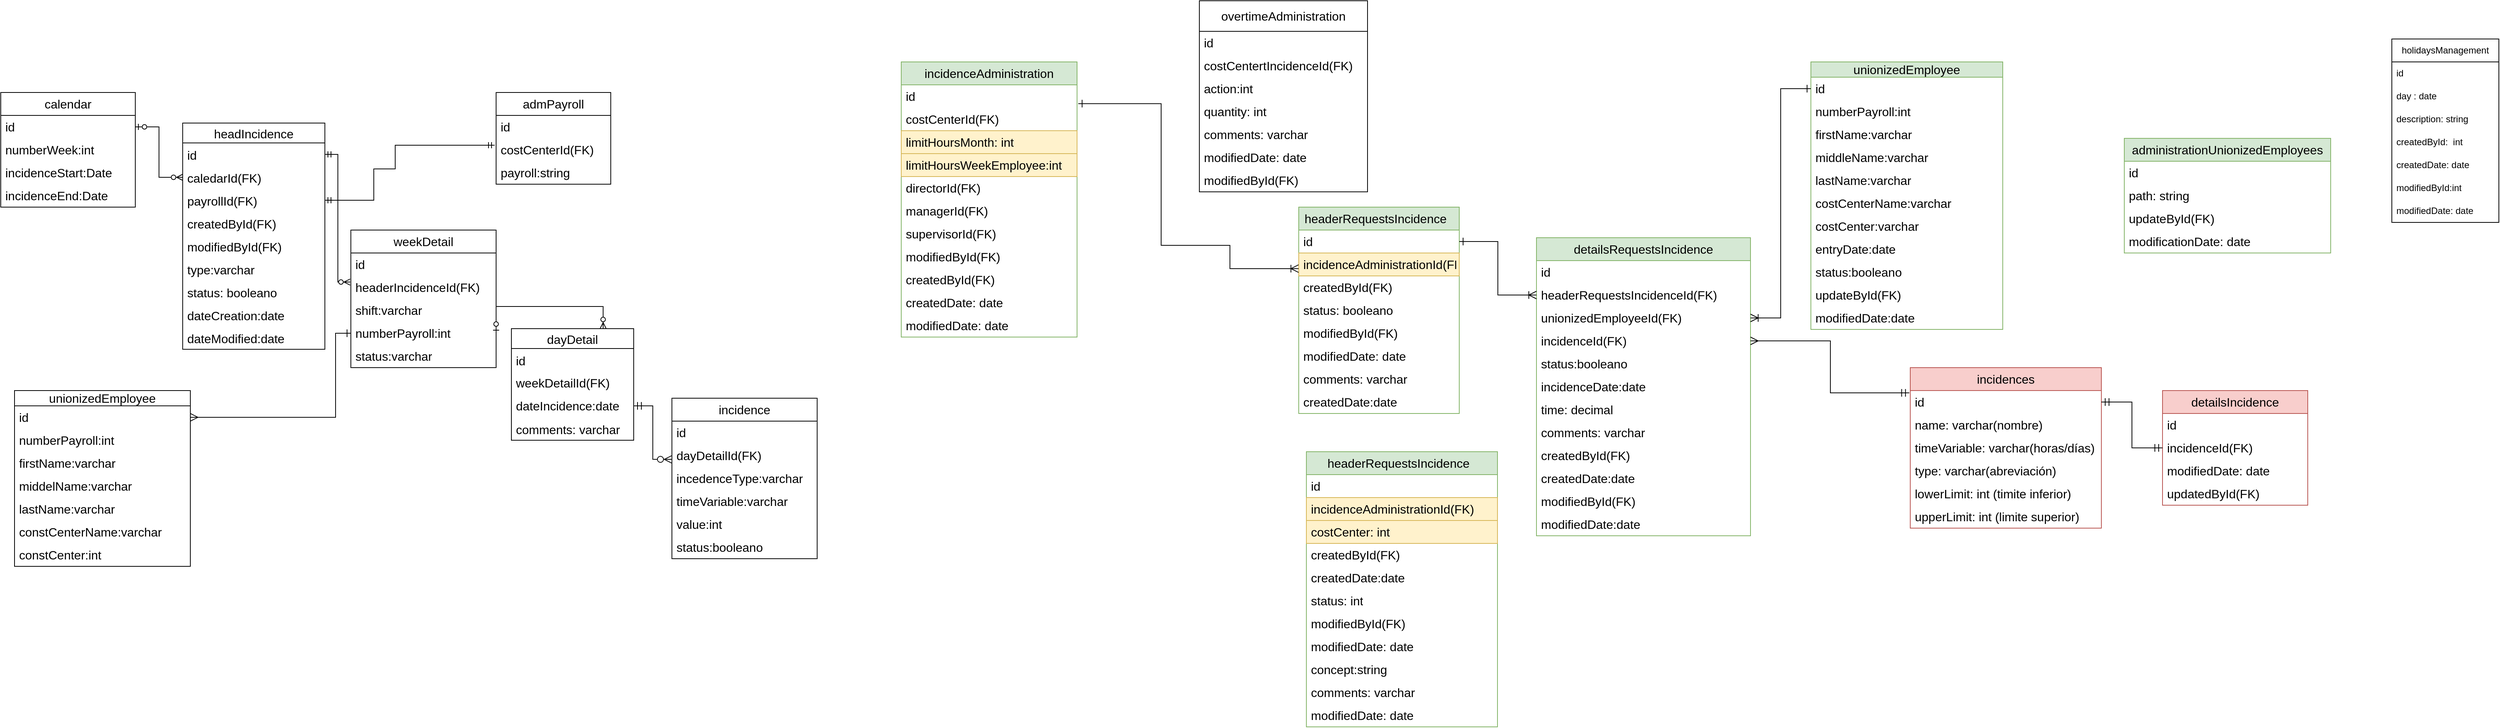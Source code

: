 <mxfile version="21.6.5" type="github" pages="3">
  <diagram name="Page-RelationalDiagram" id="xzXOlIJJJJgkkbdWyNcL">
    <mxGraphModel dx="956" dy="521" grid="1" gridSize="10" guides="1" tooltips="1" connect="1" arrows="1" fold="1" page="1" pageScale="1" pageWidth="827" pageHeight="1169" math="0" shadow="0">
      <root>
        <mxCell id="0" />
        <mxCell id="1" parent="0" />
        <mxCell id="M_aF5nF9O-DdfVQEBDeR-6" value="weekDetail" style="swimlane;fontStyle=0;childLayout=stackLayout;horizontal=1;startSize=30;horizontalStack=0;resizeParent=1;resizeParentMax=0;resizeLast=0;collapsible=1;marginBottom=0;whiteSpace=wrap;html=1;rounded=0;fontSize=16;" parent="1" vertex="1">
          <mxGeometry x="470" y="310" width="190" height="180" as="geometry" />
        </mxCell>
        <mxCell id="M_aF5nF9O-DdfVQEBDeR-9" value="id" style="text;strokeColor=none;fillColor=none;align=left;verticalAlign=middle;spacingLeft=4;spacingRight=4;overflow=hidden;points=[[0,0.5],[1,0.5]];portConstraint=eastwest;rotatable=0;whiteSpace=wrap;html=1;fontSize=16;rounded=0;" parent="M_aF5nF9O-DdfVQEBDeR-6" vertex="1">
          <mxGeometry y="30" width="190" height="30" as="geometry" />
        </mxCell>
        <mxCell id="M_aF5nF9O-DdfVQEBDeR-24" value="headerIncidenceId(FK)" style="text;strokeColor=none;fillColor=none;align=left;verticalAlign=middle;spacingLeft=4;spacingRight=4;overflow=hidden;points=[[0,0.5],[1,0.5]];portConstraint=eastwest;rotatable=0;whiteSpace=wrap;html=1;fontSize=16;rounded=0;" parent="M_aF5nF9O-DdfVQEBDeR-6" vertex="1">
          <mxGeometry y="60" width="190" height="30" as="geometry" />
        </mxCell>
        <mxCell id="FmqXsOVbyBLf8n7mqnHW-23" value="shift:varchar" style="text;strokeColor=none;fillColor=none;align=left;verticalAlign=middle;spacingLeft=4;spacingRight=4;overflow=hidden;points=[[0,0.5],[1,0.5]];portConstraint=eastwest;rotatable=0;whiteSpace=wrap;html=1;fontSize=16;rounded=0;" parent="M_aF5nF9O-DdfVQEBDeR-6" vertex="1">
          <mxGeometry y="90" width="190" height="30" as="geometry" />
        </mxCell>
        <mxCell id="FmqXsOVbyBLf8n7mqnHW-25" value="numberPayroll:int" style="text;strokeColor=none;fillColor=none;align=left;verticalAlign=middle;spacingLeft=4;spacingRight=4;overflow=hidden;points=[[0,0.5],[1,0.5]];portConstraint=eastwest;rotatable=0;whiteSpace=wrap;html=1;fontSize=16;rounded=0;" parent="M_aF5nF9O-DdfVQEBDeR-6" vertex="1">
          <mxGeometry y="120" width="190" height="30" as="geometry" />
        </mxCell>
        <mxCell id="Sk1X4M4M02ybs9BoksH8-2" value="status:varchar" style="text;strokeColor=none;fillColor=none;align=left;verticalAlign=middle;spacingLeft=4;spacingRight=4;overflow=hidden;points=[[0,0.5],[1,0.5]];portConstraint=eastwest;rotatable=0;whiteSpace=wrap;html=1;fontSize=16;rounded=0;" parent="M_aF5nF9O-DdfVQEBDeR-6" vertex="1">
          <mxGeometry y="150" width="190" height="30" as="geometry" />
        </mxCell>
        <mxCell id="M_aF5nF9O-DdfVQEBDeR-13" value="calendar" style="swimlane;fontStyle=0;childLayout=stackLayout;horizontal=1;startSize=30;horizontalStack=0;resizeParent=1;resizeParentMax=0;resizeLast=0;collapsible=1;marginBottom=0;whiteSpace=wrap;html=1;rounded=0;fontSize=16;" parent="1" vertex="1">
          <mxGeometry x="12" y="130" width="176" height="150" as="geometry" />
        </mxCell>
        <mxCell id="M_aF5nF9O-DdfVQEBDeR-14" value="id" style="text;strokeColor=none;fillColor=none;align=left;verticalAlign=middle;spacingLeft=4;spacingRight=4;overflow=hidden;points=[[0,0.5],[1,0.5]];portConstraint=eastwest;rotatable=0;whiteSpace=wrap;html=1;fontSize=16;rounded=0;" parent="M_aF5nF9O-DdfVQEBDeR-13" vertex="1">
          <mxGeometry y="30" width="176" height="30" as="geometry" />
        </mxCell>
        <mxCell id="M_aF5nF9O-DdfVQEBDeR-29" value="numberWeek:int&amp;nbsp;" style="text;strokeColor=none;fillColor=none;align=left;verticalAlign=middle;spacingLeft=4;spacingRight=4;overflow=hidden;points=[[0,0.5],[1,0.5]];portConstraint=eastwest;rotatable=0;whiteSpace=wrap;html=1;fontSize=16;rounded=0;" parent="M_aF5nF9O-DdfVQEBDeR-13" vertex="1">
          <mxGeometry y="60" width="176" height="30" as="geometry" />
        </mxCell>
        <mxCell id="M_aF5nF9O-DdfVQEBDeR-15" value="incidenceStart:Date" style="text;strokeColor=none;fillColor=none;align=left;verticalAlign=middle;spacingLeft=4;spacingRight=4;overflow=hidden;points=[[0,0.5],[1,0.5]];portConstraint=eastwest;rotatable=0;whiteSpace=wrap;html=1;fontSize=16;rounded=0;" parent="M_aF5nF9O-DdfVQEBDeR-13" vertex="1">
          <mxGeometry y="90" width="176" height="30" as="geometry" />
        </mxCell>
        <mxCell id="1ZrVSknhjrhviFa1q-uo-1" value="incidenceEnd:Date" style="text;strokeColor=none;fillColor=none;align=left;verticalAlign=middle;spacingLeft=4;spacingRight=4;overflow=hidden;points=[[0,0.5],[1,0.5]];portConstraint=eastwest;rotatable=0;whiteSpace=wrap;html=1;fontSize=16;rounded=0;" parent="M_aF5nF9O-DdfVQEBDeR-13" vertex="1">
          <mxGeometry y="120" width="176" height="30" as="geometry" />
        </mxCell>
        <mxCell id="M_aF5nF9O-DdfVQEBDeR-25" value="headIncidence" style="swimlane;fontStyle=0;childLayout=stackLayout;horizontal=1;startSize=26;horizontalStack=0;resizeParent=1;resizeParentMax=0;resizeLast=0;collapsible=1;marginBottom=0;align=center;fontSize=16;rounded=0;" parent="1" vertex="1">
          <mxGeometry x="250" y="170" width="186" height="296" as="geometry" />
        </mxCell>
        <mxCell id="M_aF5nF9O-DdfVQEBDeR-30" value="id" style="text;strokeColor=none;fillColor=none;spacingLeft=4;spacingRight=4;overflow=hidden;rotatable=0;points=[[0,0.5],[1,0.5]];portConstraint=eastwest;fontSize=16;rounded=0;" parent="M_aF5nF9O-DdfVQEBDeR-25" vertex="1">
          <mxGeometry y="26" width="186" height="30" as="geometry" />
        </mxCell>
        <mxCell id="M_aF5nF9O-DdfVQEBDeR-36" value="caledarId(FK)" style="text;strokeColor=none;fillColor=none;spacingLeft=4;spacingRight=4;overflow=hidden;rotatable=0;points=[[0,0.5],[1,0.5]];portConstraint=eastwest;fontSize=16;rounded=0;" parent="M_aF5nF9O-DdfVQEBDeR-25" vertex="1">
          <mxGeometry y="56" width="186" height="30" as="geometry" />
        </mxCell>
        <mxCell id="FmqXsOVbyBLf8n7mqnHW-7" value="payrollId(FK)" style="text;strokeColor=none;fillColor=none;spacingLeft=4;spacingRight=4;overflow=hidden;rotatable=0;points=[[0,0.5],[1,0.5]];portConstraint=eastwest;fontSize=16;rounded=0;" parent="M_aF5nF9O-DdfVQEBDeR-25" vertex="1">
          <mxGeometry y="86" width="186" height="30" as="geometry" />
        </mxCell>
        <mxCell id="FmqXsOVbyBLf8n7mqnHW-1" value="createdById(FK)" style="text;strokeColor=none;fillColor=none;spacingLeft=4;spacingRight=4;overflow=hidden;rotatable=0;points=[[0,0.5],[1,0.5]];portConstraint=eastwest;fontSize=16;rounded=0;" parent="M_aF5nF9O-DdfVQEBDeR-25" vertex="1">
          <mxGeometry y="116" width="186" height="30" as="geometry" />
        </mxCell>
        <mxCell id="M_aF5nF9O-DdfVQEBDeR-51" value="modifiedById(FK)" style="text;strokeColor=none;fillColor=none;spacingLeft=4;spacingRight=4;overflow=hidden;rotatable=0;points=[[0,0.5],[1,0.5]];portConstraint=eastwest;fontSize=16;rounded=0;" parent="M_aF5nF9O-DdfVQEBDeR-25" vertex="1">
          <mxGeometry y="146" width="186" height="30" as="geometry" />
        </mxCell>
        <mxCell id="M_aF5nF9O-DdfVQEBDeR-28" value="type:varchar" style="text;strokeColor=none;fillColor=none;spacingLeft=4;spacingRight=4;overflow=hidden;rotatable=0;points=[[0,0.5],[1,0.5]];portConstraint=eastwest;fontSize=16;rounded=0;" parent="M_aF5nF9O-DdfVQEBDeR-25" vertex="1">
          <mxGeometry y="176" width="186" height="30" as="geometry" />
        </mxCell>
        <mxCell id="feHwKzw-YmLR5Ry-FtMv-100" value="status: booleano " style="text;strokeColor=none;fillColor=none;spacingLeft=4;spacingRight=4;overflow=hidden;rotatable=0;points=[[0,0.5],[1,0.5]];portConstraint=eastwest;fontSize=16;rounded=0;" parent="M_aF5nF9O-DdfVQEBDeR-25" vertex="1">
          <mxGeometry y="206" width="186" height="30" as="geometry" />
        </mxCell>
        <mxCell id="M_aF5nF9O-DdfVQEBDeR-37" value="dateCreation:date" style="text;strokeColor=none;fillColor=none;spacingLeft=4;spacingRight=4;overflow=hidden;rotatable=0;points=[[0,0.5],[1,0.5]];portConstraint=eastwest;fontSize=16;rounded=0;" parent="M_aF5nF9O-DdfVQEBDeR-25" vertex="1">
          <mxGeometry y="236" width="186" height="30" as="geometry" />
        </mxCell>
        <mxCell id="M_aF5nF9O-DdfVQEBDeR-39" value="dateModified:date" style="text;strokeColor=none;fillColor=none;spacingLeft=4;spacingRight=4;overflow=hidden;rotatable=0;points=[[0,0.5],[1,0.5]];portConstraint=eastwest;fontSize=16;rounded=0;" parent="M_aF5nF9O-DdfVQEBDeR-25" vertex="1">
          <mxGeometry y="266" width="186" height="30" as="geometry" />
        </mxCell>
        <mxCell id="M_aF5nF9O-DdfVQEBDeR-59" value="" style="edgeStyle=orthogonalEdgeStyle;fontSize=16;html=1;endArrow=ERzeroToMany;startArrow=ERzeroToOne;rounded=0;" parent="1" source="M_aF5nF9O-DdfVQEBDeR-14" target="M_aF5nF9O-DdfVQEBDeR-36" edge="1">
          <mxGeometry width="100" height="100" relative="1" as="geometry">
            <mxPoint x="200" y="140" as="sourcePoint" />
            <mxPoint x="260" y="200" as="targetPoint" />
          </mxGeometry>
        </mxCell>
        <mxCell id="FmqXsOVbyBLf8n7mqnHW-2" value="admPayroll" style="swimlane;fontStyle=0;childLayout=stackLayout;horizontal=1;startSize=30;horizontalStack=0;resizeParent=1;resizeParentMax=0;resizeLast=0;collapsible=1;marginBottom=0;whiteSpace=wrap;html=1;fontSize=16;rounded=0;" parent="1" vertex="1">
          <mxGeometry x="660" y="130" width="150" height="120" as="geometry" />
        </mxCell>
        <mxCell id="FmqXsOVbyBLf8n7mqnHW-6" value="id" style="text;strokeColor=none;fillColor=none;align=left;verticalAlign=middle;spacingLeft=4;spacingRight=4;overflow=hidden;points=[[0,0.5],[1,0.5]];portConstraint=eastwest;rotatable=0;whiteSpace=wrap;html=1;fontSize=16;rounded=0;" parent="FmqXsOVbyBLf8n7mqnHW-2" vertex="1">
          <mxGeometry y="30" width="150" height="30" as="geometry" />
        </mxCell>
        <mxCell id="FmqXsOVbyBLf8n7mqnHW-3" value="costCenterId(FK)" style="text;strokeColor=none;fillColor=none;align=left;verticalAlign=middle;spacingLeft=4;spacingRight=4;overflow=hidden;points=[[0,0.5],[1,0.5]];portConstraint=eastwest;rotatable=0;whiteSpace=wrap;html=1;fontSize=16;rounded=0;" parent="FmqXsOVbyBLf8n7mqnHW-2" vertex="1">
          <mxGeometry y="60" width="150" height="30" as="geometry" />
        </mxCell>
        <mxCell id="FmqXsOVbyBLf8n7mqnHW-4" value="payroll:string" style="text;strokeColor=none;fillColor=none;align=left;verticalAlign=middle;spacingLeft=4;spacingRight=4;overflow=hidden;points=[[0,0.5],[1,0.5]];portConstraint=eastwest;rotatable=0;whiteSpace=wrap;html=1;fontSize=16;rounded=0;" parent="FmqXsOVbyBLf8n7mqnHW-2" vertex="1">
          <mxGeometry y="90" width="150" height="30" as="geometry" />
        </mxCell>
        <mxCell id="FmqXsOVbyBLf8n7mqnHW-13" value="" style="edgeStyle=orthogonalEdgeStyle;fontSize=12;html=1;endArrow=ERmandOne;startArrow=ERmandOne;rounded=0;entryX=-0.013;entryY=0.3;entryDx=0;entryDy=0;entryPerimeter=0;" parent="1" source="FmqXsOVbyBLf8n7mqnHW-7" target="FmqXsOVbyBLf8n7mqnHW-3" edge="1">
          <mxGeometry width="100" height="100" relative="1" as="geometry">
            <mxPoint x="270" y="231.059" as="sourcePoint" />
            <mxPoint x="580" y="80" as="targetPoint" />
            <Array as="points">
              <mxPoint x="500" y="271" />
              <mxPoint x="500" y="230" />
              <mxPoint x="528" y="230" />
            </Array>
          </mxGeometry>
        </mxCell>
        <mxCell id="FmqXsOVbyBLf8n7mqnHW-19" value="dayDetail" style="swimlane;fontStyle=0;childLayout=stackLayout;horizontal=1;startSize=26;horizontalStack=0;resizeParent=1;resizeParentMax=0;resizeLast=0;collapsible=1;marginBottom=0;align=center;fontSize=16;rounded=0;" parent="1" vertex="1">
          <mxGeometry x="680" y="439" width="160" height="146" as="geometry" />
        </mxCell>
        <mxCell id="FmqXsOVbyBLf8n7mqnHW-20" value="id" style="text;strokeColor=none;fillColor=none;spacingLeft=4;spacingRight=4;overflow=hidden;rotatable=0;points=[[0,0.5],[1,0.5]];portConstraint=eastwest;fontSize=16;rounded=0;" parent="FmqXsOVbyBLf8n7mqnHW-19" vertex="1">
          <mxGeometry y="26" width="160" height="30" as="geometry" />
        </mxCell>
        <mxCell id="FmqXsOVbyBLf8n7mqnHW-35" value="weekDetailId(FK)" style="text;strokeColor=none;fillColor=none;align=left;verticalAlign=middle;spacingLeft=4;spacingRight=4;overflow=hidden;points=[[0,0.5],[1,0.5]];portConstraint=eastwest;rotatable=0;whiteSpace=wrap;html=1;fontSize=16;rounded=0;" parent="FmqXsOVbyBLf8n7mqnHW-19" vertex="1">
          <mxGeometry y="56" width="160" height="30" as="geometry" />
        </mxCell>
        <mxCell id="FmqXsOVbyBLf8n7mqnHW-28" value="dateIncidence:date" style="text;strokeColor=none;fillColor=none;align=left;verticalAlign=middle;spacingLeft=4;spacingRight=4;overflow=hidden;points=[[0,0.5],[1,0.5]];portConstraint=eastwest;rotatable=0;whiteSpace=wrap;html=1;fontSize=16;rounded=0;" parent="FmqXsOVbyBLf8n7mqnHW-19" vertex="1">
          <mxGeometry y="86" width="160" height="30" as="geometry" />
        </mxCell>
        <mxCell id="FmqXsOVbyBLf8n7mqnHW-22" value="comments: varchar" style="text;strokeColor=none;fillColor=none;spacingLeft=4;spacingRight=4;overflow=hidden;rotatable=0;points=[[0,0.5],[1,0.5]];portConstraint=eastwest;fontSize=16;rounded=0;" parent="FmqXsOVbyBLf8n7mqnHW-19" vertex="1">
          <mxGeometry y="116" width="160" height="30" as="geometry" />
        </mxCell>
        <mxCell id="FmqXsOVbyBLf8n7mqnHW-24" value="" style="edgeStyle=orthogonalEdgeStyle;fontSize=12;html=1;endArrow=ERzeroToMany;startArrow=ERmandOne;rounded=0;entryX=-0.005;entryY=0.267;entryDx=0;entryDy=0;entryPerimeter=0;" parent="1" source="M_aF5nF9O-DdfVQEBDeR-30" target="M_aF5nF9O-DdfVQEBDeR-24" edge="1">
          <mxGeometry width="100" height="100" relative="1" as="geometry">
            <mxPoint x="620" y="420" as="sourcePoint" />
            <mxPoint x="720" y="320" as="targetPoint" />
          </mxGeometry>
        </mxCell>
        <mxCell id="FmqXsOVbyBLf8n7mqnHW-26" value="" style="edgeStyle=orthogonalEdgeStyle;fontSize=16;html=1;endArrow=ERzeroToMany;startArrow=ERzeroToOne;rounded=0;exitX=1;exitY=0.5;exitDx=0;exitDy=0;entryX=0.75;entryY=0;entryDx=0;entryDy=0;" parent="1" source="FmqXsOVbyBLf8n7mqnHW-25" target="FmqXsOVbyBLf8n7mqnHW-19" edge="1">
          <mxGeometry width="100" height="100" relative="1" as="geometry">
            <mxPoint x="740" y="468" as="sourcePoint" />
            <mxPoint x="840" y="368" as="targetPoint" />
            <Array as="points">
              <mxPoint x="660" y="410" />
              <mxPoint x="800" y="410" />
            </Array>
          </mxGeometry>
        </mxCell>
        <mxCell id="RLkpurQ1pF624WPWIBCw-4" value="incidence" style="swimlane;fontStyle=0;childLayout=stackLayout;horizontal=1;startSize=30;horizontalStack=0;resizeParent=1;resizeParentMax=0;resizeLast=0;collapsible=1;marginBottom=0;whiteSpace=wrap;html=1;fontSize=16;rounded=0;" parent="1" vertex="1">
          <mxGeometry x="890" y="530" width="190" height="210" as="geometry" />
        </mxCell>
        <mxCell id="RLkpurQ1pF624WPWIBCw-5" value="id" style="text;strokeColor=none;fillColor=none;align=left;verticalAlign=middle;spacingLeft=4;spacingRight=4;overflow=hidden;points=[[0,0.5],[1,0.5]];portConstraint=eastwest;rotatable=0;whiteSpace=wrap;html=1;fontSize=16;rounded=0;" parent="RLkpurQ1pF624WPWIBCw-4" vertex="1">
          <mxGeometry y="30" width="190" height="30" as="geometry" />
        </mxCell>
        <mxCell id="RLkpurQ1pF624WPWIBCw-6" value="dayDetailId(FK)" style="text;strokeColor=none;fillColor=none;align=left;verticalAlign=middle;spacingLeft=4;spacingRight=4;overflow=hidden;points=[[0,0.5],[1,0.5]];portConstraint=eastwest;rotatable=0;whiteSpace=wrap;html=1;fontSize=16;rounded=0;" parent="RLkpurQ1pF624WPWIBCw-4" vertex="1">
          <mxGeometry y="60" width="190" height="30" as="geometry" />
        </mxCell>
        <mxCell id="RLkpurQ1pF624WPWIBCw-7" value="incedenceType:varchar" style="text;strokeColor=none;fillColor=none;align=left;verticalAlign=middle;spacingLeft=4;spacingRight=4;overflow=hidden;points=[[0,0.5],[1,0.5]];portConstraint=eastwest;rotatable=0;whiteSpace=wrap;html=1;fontSize=16;rounded=0;" parent="RLkpurQ1pF624WPWIBCw-4" vertex="1">
          <mxGeometry y="90" width="190" height="30" as="geometry" />
        </mxCell>
        <mxCell id="RLkpurQ1pF624WPWIBCw-8" value="timeVariable:varchar" style="text;strokeColor=none;fillColor=none;align=left;verticalAlign=middle;spacingLeft=4;spacingRight=4;overflow=hidden;points=[[0,0.5],[1,0.5]];portConstraint=eastwest;rotatable=0;whiteSpace=wrap;html=1;fontSize=16;rounded=0;" parent="RLkpurQ1pF624WPWIBCw-4" vertex="1">
          <mxGeometry y="120" width="190" height="30" as="geometry" />
        </mxCell>
        <mxCell id="RLkpurQ1pF624WPWIBCw-9" value="value:int" style="text;strokeColor=none;fillColor=none;align=left;verticalAlign=middle;spacingLeft=4;spacingRight=4;overflow=hidden;points=[[0,0.5],[1,0.5]];portConstraint=eastwest;rotatable=0;whiteSpace=wrap;html=1;fontSize=16;rounded=0;" parent="RLkpurQ1pF624WPWIBCw-4" vertex="1">
          <mxGeometry y="150" width="190" height="30" as="geometry" />
        </mxCell>
        <mxCell id="Sk1X4M4M02ybs9BoksH8-1" value="status:booleano" style="text;strokeColor=none;fillColor=none;align=left;verticalAlign=middle;spacingLeft=4;spacingRight=4;overflow=hidden;points=[[0,0.5],[1,0.5]];portConstraint=eastwest;rotatable=0;whiteSpace=wrap;html=1;fontSize=16;rounded=0;" parent="RLkpurQ1pF624WPWIBCw-4" vertex="1">
          <mxGeometry y="180" width="190" height="30" as="geometry" />
        </mxCell>
        <mxCell id="RLkpurQ1pF624WPWIBCw-10" value="" style="edgeStyle=orthogonalEdgeStyle;fontSize=16;html=1;endArrow=ERzeroToMany;startArrow=ERmandOne;rounded=0;startSize=8;endSize=8;entryX=0;entryY=0.667;entryDx=0;entryDy=0;entryPerimeter=0;strokeColor=default;" parent="1" source="FmqXsOVbyBLf8n7mqnHW-28" target="RLkpurQ1pF624WPWIBCw-6" edge="1">
          <mxGeometry width="100" height="100" relative="1" as="geometry">
            <mxPoint x="1020" y="670" as="sourcePoint" />
            <mxPoint x="1120" y="570" as="targetPoint" />
          </mxGeometry>
        </mxCell>
        <mxCell id="E9J_55T0kSxQ2tCfmRDK-1" value="headerRequestsIncidence&amp;nbsp;&amp;nbsp;" style="swimlane;fontStyle=0;childLayout=stackLayout;horizontal=1;startSize=30;horizontalStack=0;resizeParent=1;resizeParentMax=0;resizeLast=0;collapsible=1;marginBottom=0;whiteSpace=wrap;html=1;fontSize=16;rounded=0;fillColor=#d5e8d4;strokeColor=#82b366;" parent="1" vertex="1">
          <mxGeometry x="1710" y="280" width="210" height="270" as="geometry" />
        </mxCell>
        <mxCell id="E9J_55T0kSxQ2tCfmRDK-6" value="id" style="text;strokeColor=none;fillColor=none;align=left;verticalAlign=middle;spacingLeft=4;spacingRight=4;overflow=hidden;points=[[0,0.5],[1,0.5]];portConstraint=eastwest;rotatable=0;whiteSpace=wrap;html=1;fontSize=16;rounded=0;" parent="E9J_55T0kSxQ2tCfmRDK-1" vertex="1">
          <mxGeometry y="30" width="210" height="30" as="geometry" />
        </mxCell>
        <mxCell id="feHwKzw-YmLR5Ry-FtMv-38" value="incidenceAdministrationId(FK)" style="text;align=left;verticalAlign=middle;spacingLeft=4;spacingRight=4;overflow=hidden;points=[[0,0.5],[1,0.5]];portConstraint=eastwest;rotatable=0;whiteSpace=wrap;html=1;fontSize=16;rounded=0;fillColor=#fff2cc;strokeColor=#d6b656;" parent="E9J_55T0kSxQ2tCfmRDK-1" vertex="1">
          <mxGeometry y="60" width="210" height="30" as="geometry" />
        </mxCell>
        <mxCell id="E9J_55T0kSxQ2tCfmRDK-4" value="createdById(FK)" style="text;strokeColor=none;fillColor=none;align=left;verticalAlign=middle;spacingLeft=4;spacingRight=4;overflow=hidden;points=[[0,0.5],[1,0.5]];portConstraint=eastwest;rotatable=0;whiteSpace=wrap;html=1;fontSize=16;rounded=0;" parent="E9J_55T0kSxQ2tCfmRDK-1" vertex="1">
          <mxGeometry y="90" width="210" height="30" as="geometry" />
        </mxCell>
        <mxCell id="feHwKzw-YmLR5Ry-FtMv-40" value="status: booleano" style="text;strokeColor=none;fillColor=none;align=left;verticalAlign=middle;spacingLeft=4;spacingRight=4;overflow=hidden;points=[[0,0.5],[1,0.5]];portConstraint=eastwest;rotatable=0;whiteSpace=wrap;html=1;fontSize=16;rounded=0;" parent="E9J_55T0kSxQ2tCfmRDK-1" vertex="1">
          <mxGeometry y="120" width="210" height="30" as="geometry" />
        </mxCell>
        <mxCell id="E9J_55T0kSxQ2tCfmRDK-3" value="modifiedById(FK)" style="text;strokeColor=none;fillColor=none;align=left;verticalAlign=middle;spacingLeft=4;spacingRight=4;overflow=hidden;points=[[0,0.5],[1,0.5]];portConstraint=eastwest;rotatable=0;whiteSpace=wrap;html=1;fontSize=16;rounded=0;" parent="E9J_55T0kSxQ2tCfmRDK-1" vertex="1">
          <mxGeometry y="150" width="210" height="30" as="geometry" />
        </mxCell>
        <mxCell id="E9J_55T0kSxQ2tCfmRDK-5" value="modifiedDate: date" style="text;strokeColor=none;fillColor=none;align=left;verticalAlign=middle;spacingLeft=4;spacingRight=4;overflow=hidden;points=[[0,0.5],[1,0.5]];portConstraint=eastwest;rotatable=0;whiteSpace=wrap;html=1;fontSize=16;rounded=0;" parent="E9J_55T0kSxQ2tCfmRDK-1" vertex="1">
          <mxGeometry y="180" width="210" height="30" as="geometry" />
        </mxCell>
        <mxCell id="feHwKzw-YmLR5Ry-FtMv-41" value="comments: varchar" style="text;strokeColor=none;fillColor=none;align=left;verticalAlign=middle;spacingLeft=4;spacingRight=4;overflow=hidden;points=[[0,0.5],[1,0.5]];portConstraint=eastwest;rotatable=0;whiteSpace=wrap;html=1;fontSize=16;rounded=0;" parent="E9J_55T0kSxQ2tCfmRDK-1" vertex="1">
          <mxGeometry y="210" width="210" height="30" as="geometry" />
        </mxCell>
        <mxCell id="T4ZBnCOhLlxqjMBVBiQt-2" value="createdDate:date" style="text;strokeColor=none;fillColor=none;align=left;verticalAlign=middle;spacingLeft=4;spacingRight=4;overflow=hidden;points=[[0,0.5],[1,0.5]];portConstraint=eastwest;rotatable=0;whiteSpace=wrap;html=1;fontSize=16;rounded=0;" parent="E9J_55T0kSxQ2tCfmRDK-1" vertex="1">
          <mxGeometry y="240" width="210" height="30" as="geometry" />
        </mxCell>
        <mxCell id="feHwKzw-YmLR5Ry-FtMv-1" value="incidenceAdministration" style="swimlane;fontStyle=0;childLayout=stackLayout;horizontal=1;startSize=30;horizontalStack=0;resizeParent=1;resizeParentMax=0;resizeLast=0;collapsible=1;marginBottom=0;whiteSpace=wrap;html=1;fontSize=16;rounded=0;fillColor=#d5e8d4;strokeColor=#82b366;" parent="1" vertex="1">
          <mxGeometry x="1190" y="90" width="230" height="360" as="geometry" />
        </mxCell>
        <mxCell id="feHwKzw-YmLR5Ry-FtMv-2" value="id" style="text;strokeColor=none;fillColor=none;align=left;verticalAlign=middle;spacingLeft=4;spacingRight=4;overflow=hidden;points=[[0,0.5],[1,0.5]];portConstraint=eastwest;rotatable=0;whiteSpace=wrap;html=1;fontSize=16;rounded=0;" parent="feHwKzw-YmLR5Ry-FtMv-1" vertex="1">
          <mxGeometry y="30" width="230" height="30" as="geometry" />
        </mxCell>
        <mxCell id="feHwKzw-YmLR5Ry-FtMv-6" value="costCenterId(FK)" style="text;strokeColor=none;fillColor=none;align=left;verticalAlign=middle;spacingLeft=4;spacingRight=4;overflow=hidden;points=[[0,0.5],[1,0.5]];portConstraint=eastwest;rotatable=0;whiteSpace=wrap;html=1;fontSize=16;rounded=0;" parent="feHwKzw-YmLR5Ry-FtMv-1" vertex="1">
          <mxGeometry y="60" width="230" height="30" as="geometry" />
        </mxCell>
        <mxCell id="feHwKzw-YmLR5Ry-FtMv-3" value="limitHoursMonth: int" style="text;strokeColor=#d6b656;fillColor=#fff2cc;align=left;verticalAlign=middle;spacingLeft=4;spacingRight=4;overflow=hidden;points=[[0,0.5],[1,0.5]];portConstraint=eastwest;rotatable=0;whiteSpace=wrap;html=1;fontSize=16;rounded=0;" parent="feHwKzw-YmLR5Ry-FtMv-1" vertex="1">
          <mxGeometry y="90" width="230" height="30" as="geometry" />
        </mxCell>
        <mxCell id="feHwKzw-YmLR5Ry-FtMv-4" value="limitHoursWeekEmployee:int" style="text;strokeColor=#d6b656;fillColor=#fff2cc;align=left;verticalAlign=middle;spacingLeft=4;spacingRight=4;overflow=hidden;points=[[0,0.5],[1,0.5]];portConstraint=eastwest;rotatable=0;whiteSpace=wrap;html=1;fontSize=16;rounded=0;" parent="feHwKzw-YmLR5Ry-FtMv-1" vertex="1">
          <mxGeometry y="120" width="230" height="30" as="geometry" />
        </mxCell>
        <mxCell id="feHwKzw-YmLR5Ry-FtMv-7" value="directorId(FK)" style="text;strokeColor=none;fillColor=none;align=left;verticalAlign=middle;spacingLeft=4;spacingRight=4;overflow=hidden;points=[[0,0.5],[1,0.5]];portConstraint=eastwest;rotatable=0;whiteSpace=wrap;html=1;fontSize=16;rounded=0;" parent="feHwKzw-YmLR5Ry-FtMv-1" vertex="1">
          <mxGeometry y="150" width="230" height="30" as="geometry" />
        </mxCell>
        <mxCell id="feHwKzw-YmLR5Ry-FtMv-8" value="managerId(FK)" style="text;strokeColor=none;fillColor=none;align=left;verticalAlign=middle;spacingLeft=4;spacingRight=4;overflow=hidden;points=[[0,0.5],[1,0.5]];portConstraint=eastwest;rotatable=0;whiteSpace=wrap;html=1;fontSize=16;rounded=0;" parent="feHwKzw-YmLR5Ry-FtMv-1" vertex="1">
          <mxGeometry y="180" width="230" height="30" as="geometry" />
        </mxCell>
        <mxCell id="feHwKzw-YmLR5Ry-FtMv-10" value="supervisorId(FK)" style="text;strokeColor=none;fillColor=none;align=left;verticalAlign=middle;spacingLeft=4;spacingRight=4;overflow=hidden;points=[[0,0.5],[1,0.5]];portConstraint=eastwest;rotatable=0;whiteSpace=wrap;html=1;fontSize=16;rounded=0;" parent="feHwKzw-YmLR5Ry-FtMv-1" vertex="1">
          <mxGeometry y="210" width="230" height="30" as="geometry" />
        </mxCell>
        <mxCell id="feHwKzw-YmLR5Ry-FtMv-11" value="modifiedById(FK)" style="text;strokeColor=none;fillColor=none;align=left;verticalAlign=middle;spacingLeft=4;spacingRight=4;overflow=hidden;points=[[0,0.5],[1,0.5]];portConstraint=eastwest;rotatable=0;whiteSpace=wrap;html=1;fontSize=16;rounded=0;" parent="feHwKzw-YmLR5Ry-FtMv-1" vertex="1">
          <mxGeometry y="240" width="230" height="30" as="geometry" />
        </mxCell>
        <mxCell id="feHwKzw-YmLR5Ry-FtMv-12" value="createdById(FK)&amp;nbsp;" style="text;strokeColor=none;fillColor=none;align=left;verticalAlign=middle;spacingLeft=4;spacingRight=4;overflow=hidden;points=[[0,0.5],[1,0.5]];portConstraint=eastwest;rotatable=0;whiteSpace=wrap;html=1;fontSize=16;rounded=0;" parent="feHwKzw-YmLR5Ry-FtMv-1" vertex="1">
          <mxGeometry y="270" width="230" height="30" as="geometry" />
        </mxCell>
        <mxCell id="feHwKzw-YmLR5Ry-FtMv-13" value="createdDate: date" style="text;strokeColor=none;fillColor=none;align=left;verticalAlign=middle;spacingLeft=4;spacingRight=4;overflow=hidden;points=[[0,0.5],[1,0.5]];portConstraint=eastwest;rotatable=0;whiteSpace=wrap;html=1;fontSize=16;rounded=0;" parent="feHwKzw-YmLR5Ry-FtMv-1" vertex="1">
          <mxGeometry y="300" width="230" height="30" as="geometry" />
        </mxCell>
        <mxCell id="7Zdxn6Y-QrJcz-LZSxDB-2" value="modifiedDate: date" style="text;strokeColor=none;fillColor=none;align=left;verticalAlign=middle;spacingLeft=4;spacingRight=4;overflow=hidden;points=[[0,0.5],[1,0.5]];portConstraint=eastwest;rotatable=0;whiteSpace=wrap;html=1;fontSize=16;rounded=0;" parent="feHwKzw-YmLR5Ry-FtMv-1" vertex="1">
          <mxGeometry y="330" width="230" height="30" as="geometry" />
        </mxCell>
        <mxCell id="feHwKzw-YmLR5Ry-FtMv-15" value="overtimeAdministration" style="swimlane;fontStyle=0;childLayout=stackLayout;horizontal=1;startSize=40;horizontalStack=0;resizeParent=1;resizeParentMax=0;resizeLast=0;collapsible=1;marginBottom=0;whiteSpace=wrap;html=1;fontSize=16;rounded=0;" parent="1" vertex="1">
          <mxGeometry x="1580" y="10" width="220" height="250" as="geometry" />
        </mxCell>
        <mxCell id="feHwKzw-YmLR5Ry-FtMv-16" value="id" style="text;strokeColor=none;fillColor=none;align=left;verticalAlign=middle;spacingLeft=4;spacingRight=4;overflow=hidden;points=[[0,0.5],[1,0.5]];portConstraint=eastwest;rotatable=0;whiteSpace=wrap;html=1;fontSize=16;rounded=0;" parent="feHwKzw-YmLR5Ry-FtMv-15" vertex="1">
          <mxGeometry y="40" width="220" height="30" as="geometry" />
        </mxCell>
        <mxCell id="feHwKzw-YmLR5Ry-FtMv-18" value="costCentertIncidenceId(FK)" style="text;strokeColor=none;fillColor=none;align=left;verticalAlign=middle;spacingLeft=4;spacingRight=4;overflow=hidden;points=[[0,0.5],[1,0.5]];portConstraint=eastwest;rotatable=0;whiteSpace=wrap;html=1;fontSize=16;rounded=0;" parent="feHwKzw-YmLR5Ry-FtMv-15" vertex="1">
          <mxGeometry y="70" width="220" height="30" as="geometry" />
        </mxCell>
        <mxCell id="feHwKzw-YmLR5Ry-FtMv-21" value="action:int" style="text;strokeColor=none;fillColor=none;align=left;verticalAlign=middle;spacingLeft=4;spacingRight=4;overflow=hidden;points=[[0,0.5],[1,0.5]];portConstraint=eastwest;rotatable=0;whiteSpace=wrap;html=1;fontSize=16;rounded=0;" parent="feHwKzw-YmLR5Ry-FtMv-15" vertex="1">
          <mxGeometry y="100" width="220" height="30" as="geometry" />
        </mxCell>
        <mxCell id="feHwKzw-YmLR5Ry-FtMv-22" value="quantity: int" style="text;strokeColor=none;fillColor=none;align=left;verticalAlign=middle;spacingLeft=4;spacingRight=4;overflow=hidden;points=[[0,0.5],[1,0.5]];portConstraint=eastwest;rotatable=0;whiteSpace=wrap;html=1;fontSize=16;rounded=0;" parent="feHwKzw-YmLR5Ry-FtMv-15" vertex="1">
          <mxGeometry y="130" width="220" height="30" as="geometry" />
        </mxCell>
        <mxCell id="feHwKzw-YmLR5Ry-FtMv-23" value="comments: varchar" style="text;strokeColor=none;fillColor=none;align=left;verticalAlign=middle;spacingLeft=4;spacingRight=4;overflow=hidden;points=[[0,0.5],[1,0.5]];portConstraint=eastwest;rotatable=0;whiteSpace=wrap;html=1;fontSize=16;rounded=0;" parent="feHwKzw-YmLR5Ry-FtMv-15" vertex="1">
          <mxGeometry y="160" width="220" height="30" as="geometry" />
        </mxCell>
        <mxCell id="feHwKzw-YmLR5Ry-FtMv-14" value="modifiedDate: date" style="text;strokeColor=none;fillColor=none;align=left;verticalAlign=middle;spacingLeft=4;spacingRight=4;overflow=hidden;points=[[0,0.5],[1,0.5]];portConstraint=eastwest;rotatable=0;whiteSpace=wrap;html=1;fontSize=16;rounded=0;" parent="feHwKzw-YmLR5Ry-FtMv-15" vertex="1">
          <mxGeometry y="190" width="220" height="30" as="geometry" />
        </mxCell>
        <mxCell id="feHwKzw-YmLR5Ry-FtMv-99" value="modifiedById(FK)" style="text;strokeColor=none;fillColor=none;align=left;verticalAlign=middle;spacingLeft=4;spacingRight=4;overflow=hidden;points=[[0,0.5],[1,0.5]];portConstraint=eastwest;rotatable=0;whiteSpace=wrap;html=1;fontSize=16;rounded=0;" parent="feHwKzw-YmLR5Ry-FtMv-15" vertex="1">
          <mxGeometry y="220" width="220" height="30" as="geometry" />
        </mxCell>
        <mxCell id="feHwKzw-YmLR5Ry-FtMv-42" value="" style="edgeStyle=orthogonalEdgeStyle;fontSize=12;html=1;endArrow=ERoneToMany;startArrow=ERone;rounded=0;strokeColor=default;startSize=8;endSize=8;startFill=0;entryX=-0.001;entryY=0.683;entryDx=0;entryDy=0;entryPerimeter=0;exitX=1.007;exitY=0.819;exitDx=0;exitDy=0;exitPerimeter=0;" parent="1" source="feHwKzw-YmLR5Ry-FtMv-2" target="feHwKzw-YmLR5Ry-FtMv-38" edge="1">
          <mxGeometry width="100" height="100" relative="1" as="geometry">
            <mxPoint x="1710" y="360" as="sourcePoint" />
            <mxPoint x="1900" y="330" as="targetPoint" />
            <Array as="points">
              <mxPoint x="1530" y="145" />
              <mxPoint x="1530" y="330" />
              <mxPoint x="1620" y="330" />
              <mxPoint x="1620" y="361" />
            </Array>
          </mxGeometry>
        </mxCell>
        <mxCell id="feHwKzw-YmLR5Ry-FtMv-43" value="detailsRequestsIncidence" style="swimlane;fontStyle=0;childLayout=stackLayout;horizontal=1;startSize=30;horizontalStack=0;resizeParent=1;resizeParentMax=0;resizeLast=0;collapsible=1;marginBottom=0;whiteSpace=wrap;html=1;fontSize=16;rounded=0;fillColor=#d5e8d4;strokeColor=#82b366;" parent="1" vertex="1">
          <mxGeometry x="2021" y="320" width="280" height="390" as="geometry" />
        </mxCell>
        <mxCell id="feHwKzw-YmLR5Ry-FtMv-44" value="id" style="text;strokeColor=none;fillColor=none;align=left;verticalAlign=middle;spacingLeft=4;spacingRight=4;overflow=hidden;points=[[0,0.5],[1,0.5]];portConstraint=eastwest;rotatable=0;whiteSpace=wrap;html=1;fontSize=16;rounded=0;" parent="feHwKzw-YmLR5Ry-FtMv-43" vertex="1">
          <mxGeometry y="30" width="280" height="30" as="geometry" />
        </mxCell>
        <mxCell id="feHwKzw-YmLR5Ry-FtMv-45" value="headerRequestsIncidenceId(FK)&amp;nbsp;&amp;nbsp;" style="text;strokeColor=none;fillColor=none;align=left;verticalAlign=middle;spacingLeft=4;spacingRight=4;overflow=hidden;points=[[0,0.5],[1,0.5]];portConstraint=eastwest;rotatable=0;whiteSpace=wrap;html=1;fontSize=16;rounded=0;" parent="feHwKzw-YmLR5Ry-FtMv-43" vertex="1">
          <mxGeometry y="60" width="280" height="30" as="geometry" />
        </mxCell>
        <mxCell id="feHwKzw-YmLR5Ry-FtMv-67" value="unionizedEmployeeId(FK)" style="text;strokeColor=none;fillColor=none;align=left;verticalAlign=middle;spacingLeft=4;spacingRight=4;overflow=hidden;points=[[0,0.5],[1,0.5]];portConstraint=eastwest;rotatable=0;whiteSpace=wrap;html=1;fontSize=16;rounded=0;" parent="feHwKzw-YmLR5Ry-FtMv-43" vertex="1">
          <mxGeometry y="90" width="280" height="30" as="geometry" />
        </mxCell>
        <mxCell id="feHwKzw-YmLR5Ry-FtMv-68" value="incidenceId(FK)" style="text;strokeColor=none;fillColor=none;align=left;verticalAlign=middle;spacingLeft=4;spacingRight=4;overflow=hidden;points=[[0,0.5],[1,0.5]];portConstraint=eastwest;rotatable=0;whiteSpace=wrap;html=1;fontSize=16;rounded=0;" parent="feHwKzw-YmLR5Ry-FtMv-43" vertex="1">
          <mxGeometry y="120" width="280" height="30" as="geometry" />
        </mxCell>
        <mxCell id="feHwKzw-YmLR5Ry-FtMv-76" value="status:booleano" style="text;strokeColor=none;fillColor=none;align=left;verticalAlign=middle;spacingLeft=4;spacingRight=4;overflow=hidden;points=[[0,0.5],[1,0.5]];portConstraint=eastwest;rotatable=0;whiteSpace=wrap;html=1;fontSize=16;rounded=0;" parent="feHwKzw-YmLR5Ry-FtMv-43" vertex="1">
          <mxGeometry y="150" width="280" height="30" as="geometry" />
        </mxCell>
        <mxCell id="feHwKzw-YmLR5Ry-FtMv-70" value="incidenceDate:date&amp;nbsp;" style="text;strokeColor=none;fillColor=none;align=left;verticalAlign=middle;spacingLeft=4;spacingRight=4;overflow=hidden;points=[[0,0.5],[1,0.5]];portConstraint=eastwest;rotatable=0;whiteSpace=wrap;html=1;fontSize=16;rounded=0;" parent="feHwKzw-YmLR5Ry-FtMv-43" vertex="1">
          <mxGeometry y="180" width="280" height="30" as="geometry" />
        </mxCell>
        <mxCell id="feHwKzw-YmLR5Ry-FtMv-69" value="time: decimal" style="text;strokeColor=none;fillColor=none;align=left;verticalAlign=middle;spacingLeft=4;spacingRight=4;overflow=hidden;points=[[0,0.5],[1,0.5]];portConstraint=eastwest;rotatable=0;whiteSpace=wrap;html=1;fontSize=16;rounded=0;" parent="feHwKzw-YmLR5Ry-FtMv-43" vertex="1">
          <mxGeometry y="210" width="280" height="30" as="geometry" />
        </mxCell>
        <mxCell id="feHwKzw-YmLR5Ry-FtMv-71" value="comments: varchar" style="text;strokeColor=none;fillColor=none;align=left;verticalAlign=middle;spacingLeft=4;spacingRight=4;overflow=hidden;points=[[0,0.5],[1,0.5]];portConstraint=eastwest;rotatable=0;whiteSpace=wrap;html=1;fontSize=16;rounded=0;" parent="feHwKzw-YmLR5Ry-FtMv-43" vertex="1">
          <mxGeometry y="240" width="280" height="30" as="geometry" />
        </mxCell>
        <mxCell id="feHwKzw-YmLR5Ry-FtMv-72" value="createdById(FK)" style="text;strokeColor=none;fillColor=none;align=left;verticalAlign=middle;spacingLeft=4;spacingRight=4;overflow=hidden;points=[[0,0.5],[1,0.5]];portConstraint=eastwest;rotatable=0;whiteSpace=wrap;html=1;fontSize=16;rounded=0;" parent="feHwKzw-YmLR5Ry-FtMv-43" vertex="1">
          <mxGeometry y="270" width="280" height="30" as="geometry" />
        </mxCell>
        <mxCell id="feHwKzw-YmLR5Ry-FtMv-73" value="createdDate:date" style="text;strokeColor=none;fillColor=none;align=left;verticalAlign=middle;spacingLeft=4;spacingRight=4;overflow=hidden;points=[[0,0.5],[1,0.5]];portConstraint=eastwest;rotatable=0;whiteSpace=wrap;html=1;fontSize=16;rounded=0;" parent="feHwKzw-YmLR5Ry-FtMv-43" vertex="1">
          <mxGeometry y="300" width="280" height="30" as="geometry" />
        </mxCell>
        <mxCell id="feHwKzw-YmLR5Ry-FtMv-74" value="modifiedById(FK)" style="text;strokeColor=none;fillColor=none;align=left;verticalAlign=middle;spacingLeft=4;spacingRight=4;overflow=hidden;points=[[0,0.5],[1,0.5]];portConstraint=eastwest;rotatable=0;whiteSpace=wrap;html=1;fontSize=16;rounded=0;" parent="feHwKzw-YmLR5Ry-FtMv-43" vertex="1">
          <mxGeometry y="330" width="280" height="30" as="geometry" />
        </mxCell>
        <mxCell id="feHwKzw-YmLR5Ry-FtMv-75" value="modifiedDate:date" style="text;strokeColor=none;fillColor=none;align=left;verticalAlign=middle;spacingLeft=4;spacingRight=4;overflow=hidden;points=[[0,0.5],[1,0.5]];portConstraint=eastwest;rotatable=0;whiteSpace=wrap;html=1;fontSize=16;rounded=0;" parent="feHwKzw-YmLR5Ry-FtMv-43" vertex="1">
          <mxGeometry y="360" width="280" height="30" as="geometry" />
        </mxCell>
        <mxCell id="feHwKzw-YmLR5Ry-FtMv-49" value="unionizedEmployee" style="swimlane;fontStyle=0;childLayout=stackLayout;horizontal=1;startSize=20;horizontalStack=0;resizeParent=1;resizeParentMax=0;resizeLast=0;collapsible=1;marginBottom=0;whiteSpace=wrap;html=1;rounded=0;arcSize=17;fontSize=16;fillColor=#d5e8d4;strokeColor=#82b366;" parent="1" vertex="1">
          <mxGeometry x="2380" y="90" width="251" height="350" as="geometry">
            <mxRectangle x="-210" y="260" width="90" height="30" as="alternateBounds" />
          </mxGeometry>
        </mxCell>
        <mxCell id="feHwKzw-YmLR5Ry-FtMv-50" value="id" style="text;strokeColor=none;fillColor=none;align=left;verticalAlign=middle;spacingLeft=4;spacingRight=4;overflow=hidden;points=[[0,0.5],[1,0.5]];portConstraint=eastwest;rotatable=0;whiteSpace=wrap;html=1;fontSize=16;rounded=0;" parent="feHwKzw-YmLR5Ry-FtMv-49" vertex="1">
          <mxGeometry y="20" width="251" height="30" as="geometry" />
        </mxCell>
        <mxCell id="feHwKzw-YmLR5Ry-FtMv-51" value="numberPayroll:int" style="text;strokeColor=none;fillColor=none;align=left;verticalAlign=middle;spacingLeft=4;spacingRight=4;overflow=hidden;points=[[0,0.5],[1,0.5]];portConstraint=eastwest;rotatable=0;whiteSpace=wrap;html=1;fontSize=16;rounded=0;" parent="feHwKzw-YmLR5Ry-FtMv-49" vertex="1">
          <mxGeometry y="50" width="251" height="30" as="geometry" />
        </mxCell>
        <mxCell id="feHwKzw-YmLR5Ry-FtMv-58" value="firstName:varchar" style="text;strokeColor=none;fillColor=none;align=left;verticalAlign=middle;spacingLeft=4;spacingRight=4;overflow=hidden;points=[[0,0.5],[1,0.5]];portConstraint=eastwest;rotatable=0;whiteSpace=wrap;html=1;fontSize=16;rounded=0;" parent="feHwKzw-YmLR5Ry-FtMv-49" vertex="1">
          <mxGeometry y="80" width="251" height="30" as="geometry" />
        </mxCell>
        <mxCell id="feHwKzw-YmLR5Ry-FtMv-60" value="middleName:varchar" style="text;strokeColor=none;fillColor=none;align=left;verticalAlign=middle;spacingLeft=4;spacingRight=4;overflow=hidden;points=[[0,0.5],[1,0.5]];portConstraint=eastwest;rotatable=0;whiteSpace=wrap;html=1;fontSize=16;rounded=0;" parent="feHwKzw-YmLR5Ry-FtMv-49" vertex="1">
          <mxGeometry y="110" width="251" height="30" as="geometry" />
        </mxCell>
        <mxCell id="feHwKzw-YmLR5Ry-FtMv-59" value="lastName:varchar" style="text;strokeColor=none;fillColor=none;align=left;verticalAlign=middle;spacingLeft=4;spacingRight=4;overflow=hidden;points=[[0,0.5],[1,0.5]];portConstraint=eastwest;rotatable=0;whiteSpace=wrap;html=1;fontSize=16;rounded=0;" parent="feHwKzw-YmLR5Ry-FtMv-49" vertex="1">
          <mxGeometry y="140" width="251" height="30" as="geometry" />
        </mxCell>
        <mxCell id="feHwKzw-YmLR5Ry-FtMv-61" value="costCenterName:varchar" style="text;strokeColor=none;fillColor=none;align=left;verticalAlign=middle;spacingLeft=4;spacingRight=4;overflow=hidden;points=[[0,0.5],[1,0.5]];portConstraint=eastwest;rotatable=0;whiteSpace=wrap;html=1;fontSize=16;rounded=0;" parent="feHwKzw-YmLR5Ry-FtMv-49" vertex="1">
          <mxGeometry y="170" width="251" height="30" as="geometry" />
        </mxCell>
        <mxCell id="feHwKzw-YmLR5Ry-FtMv-62" value="costCenter:varchar" style="text;strokeColor=none;fillColor=none;align=left;verticalAlign=middle;spacingLeft=4;spacingRight=4;overflow=hidden;points=[[0,0.5],[1,0.5]];portConstraint=eastwest;rotatable=0;whiteSpace=wrap;html=1;fontSize=16;rounded=0;" parent="feHwKzw-YmLR5Ry-FtMv-49" vertex="1">
          <mxGeometry y="200" width="251" height="30" as="geometry" />
        </mxCell>
        <mxCell id="7Zdxn6Y-QrJcz-LZSxDB-3" value="entryDate:date" style="text;strokeColor=none;fillColor=none;align=left;verticalAlign=middle;spacingLeft=4;spacingRight=4;overflow=hidden;points=[[0,0.5],[1,0.5]];portConstraint=eastwest;rotatable=0;whiteSpace=wrap;html=1;fontSize=16;rounded=0;" parent="feHwKzw-YmLR5Ry-FtMv-49" vertex="1">
          <mxGeometry y="230" width="251" height="30" as="geometry" />
        </mxCell>
        <mxCell id="7Zdxn6Y-QrJcz-LZSxDB-4" value="status:booleano" style="text;strokeColor=none;fillColor=none;align=left;verticalAlign=middle;spacingLeft=4;spacingRight=4;overflow=hidden;points=[[0,0.5],[1,0.5]];portConstraint=eastwest;rotatable=0;whiteSpace=wrap;html=1;fontSize=16;rounded=0;" parent="feHwKzw-YmLR5Ry-FtMv-49" vertex="1">
          <mxGeometry y="260" width="251" height="30" as="geometry" />
        </mxCell>
        <mxCell id="7Zdxn6Y-QrJcz-LZSxDB-5" value="updateById(FK)" style="text;strokeColor=none;fillColor=none;align=left;verticalAlign=middle;spacingLeft=4;spacingRight=4;overflow=hidden;points=[[0,0.5],[1,0.5]];portConstraint=eastwest;rotatable=0;whiteSpace=wrap;html=1;fontSize=16;rounded=0;" parent="feHwKzw-YmLR5Ry-FtMv-49" vertex="1">
          <mxGeometry y="290" width="251" height="30" as="geometry" />
        </mxCell>
        <mxCell id="7Zdxn6Y-QrJcz-LZSxDB-6" value="modifiedDate:date" style="text;strokeColor=none;fillColor=none;align=left;verticalAlign=middle;spacingLeft=4;spacingRight=4;overflow=hidden;points=[[0,0.5],[1,0.5]];portConstraint=eastwest;rotatable=0;whiteSpace=wrap;html=1;fontSize=16;rounded=0;" parent="feHwKzw-YmLR5Ry-FtMv-49" vertex="1">
          <mxGeometry y="320" width="251" height="30" as="geometry" />
        </mxCell>
        <mxCell id="feHwKzw-YmLR5Ry-FtMv-78" value="" style="edgeStyle=orthogonalEdgeStyle;fontSize=12;html=1;endArrow=ERoneToMany;startArrow=ERone;rounded=0;strokeColor=default;startSize=8;endSize=8;exitX=1;exitY=0.5;exitDx=0;exitDy=0;startFill=0;" parent="1" source="E9J_55T0kSxQ2tCfmRDK-6" target="feHwKzw-YmLR5Ry-FtMv-45" edge="1">
          <mxGeometry width="100" height="100" relative="1" as="geometry">
            <mxPoint x="2240" y="660" as="sourcePoint" />
            <mxPoint x="2340" y="560" as="targetPoint" />
          </mxGeometry>
        </mxCell>
        <mxCell id="feHwKzw-YmLR5Ry-FtMv-87" value="" style="edgeStyle=orthogonalEdgeStyle;fontSize=12;html=1;endArrow=ERoneToMany;startArrow=ERone;rounded=0;strokeColor=default;startSize=8;endSize=8;startFill=0;" parent="1" source="feHwKzw-YmLR5Ry-FtMv-50" target="feHwKzw-YmLR5Ry-FtMv-67" edge="1">
          <mxGeometry width="100" height="100" relative="1" as="geometry">
            <mxPoint x="2090" y="610" as="sourcePoint" />
            <mxPoint x="2190" y="510" as="targetPoint" />
          </mxGeometry>
        </mxCell>
        <mxCell id="feHwKzw-YmLR5Ry-FtMv-94" value="" style="edgeStyle=orthogonalEdgeStyle;fontSize=12;html=1;endArrow=ERmandOne;startArrow=ERmany;rounded=0;strokeColor=default;startSize=8;endSize=8;startFill=0;entryX=-0.005;entryY=0.1;entryDx=0;entryDy=0;entryPerimeter=0;" parent="1" source="feHwKzw-YmLR5Ry-FtMv-68" target="dtdD0uUaHfJ87B4ElsbL-15" edge="1">
          <mxGeometry width="100" height="100" relative="1" as="geometry">
            <mxPoint x="2460" y="810" as="sourcePoint" />
            <mxPoint x="2560" y="710" as="targetPoint" />
          </mxGeometry>
        </mxCell>
        <mxCell id="Sk1X4M4M02ybs9BoksH8-3" value="unionizedEmployee" style="swimlane;fontStyle=0;childLayout=stackLayout;horizontal=1;startSize=20;horizontalStack=0;resizeParent=1;resizeParentMax=0;resizeLast=0;collapsible=1;marginBottom=0;whiteSpace=wrap;html=1;rounded=0;arcSize=17;fontSize=16;" parent="1" vertex="1">
          <mxGeometry x="30" y="520" width="230" height="230" as="geometry">
            <mxRectangle x="-210" y="260" width="90" height="30" as="alternateBounds" />
          </mxGeometry>
        </mxCell>
        <mxCell id="Sk1X4M4M02ybs9BoksH8-4" value="id" style="text;strokeColor=none;fillColor=none;align=left;verticalAlign=middle;spacingLeft=4;spacingRight=4;overflow=hidden;points=[[0,0.5],[1,0.5]];portConstraint=eastwest;rotatable=0;whiteSpace=wrap;html=1;fontSize=16;rounded=0;" parent="Sk1X4M4M02ybs9BoksH8-3" vertex="1">
          <mxGeometry y="20" width="230" height="30" as="geometry" />
        </mxCell>
        <mxCell id="Sk1X4M4M02ybs9BoksH8-5" value="numberPayroll:int" style="text;strokeColor=none;fillColor=none;align=left;verticalAlign=middle;spacingLeft=4;spacingRight=4;overflow=hidden;points=[[0,0.5],[1,0.5]];portConstraint=eastwest;rotatable=0;whiteSpace=wrap;html=1;fontSize=16;rounded=0;" parent="Sk1X4M4M02ybs9BoksH8-3" vertex="1">
          <mxGeometry y="50" width="230" height="30" as="geometry" />
        </mxCell>
        <mxCell id="Sk1X4M4M02ybs9BoksH8-6" value="firstName:varchar" style="text;strokeColor=none;fillColor=none;align=left;verticalAlign=middle;spacingLeft=4;spacingRight=4;overflow=hidden;points=[[0,0.5],[1,0.5]];portConstraint=eastwest;rotatable=0;whiteSpace=wrap;html=1;fontSize=16;rounded=0;" parent="Sk1X4M4M02ybs9BoksH8-3" vertex="1">
          <mxGeometry y="80" width="230" height="30" as="geometry" />
        </mxCell>
        <mxCell id="Sk1X4M4M02ybs9BoksH8-7" value="middelName:varchar" style="text;strokeColor=none;fillColor=none;align=left;verticalAlign=middle;spacingLeft=4;spacingRight=4;overflow=hidden;points=[[0,0.5],[1,0.5]];portConstraint=eastwest;rotatable=0;whiteSpace=wrap;html=1;fontSize=16;rounded=0;" parent="Sk1X4M4M02ybs9BoksH8-3" vertex="1">
          <mxGeometry y="110" width="230" height="30" as="geometry" />
        </mxCell>
        <mxCell id="Sk1X4M4M02ybs9BoksH8-8" value="lastName:varchar" style="text;strokeColor=none;fillColor=none;align=left;verticalAlign=middle;spacingLeft=4;spacingRight=4;overflow=hidden;points=[[0,0.5],[1,0.5]];portConstraint=eastwest;rotatable=0;whiteSpace=wrap;html=1;fontSize=16;rounded=0;" parent="Sk1X4M4M02ybs9BoksH8-3" vertex="1">
          <mxGeometry y="140" width="230" height="30" as="geometry" />
        </mxCell>
        <mxCell id="Sk1X4M4M02ybs9BoksH8-9" value="constCenterName:varchar" style="text;strokeColor=none;fillColor=none;align=left;verticalAlign=middle;spacingLeft=4;spacingRight=4;overflow=hidden;points=[[0,0.5],[1,0.5]];portConstraint=eastwest;rotatable=0;whiteSpace=wrap;html=1;fontSize=16;rounded=0;" parent="Sk1X4M4M02ybs9BoksH8-3" vertex="1">
          <mxGeometry y="170" width="230" height="30" as="geometry" />
        </mxCell>
        <mxCell id="Sk1X4M4M02ybs9BoksH8-10" value="constCenter:int" style="text;strokeColor=none;fillColor=none;align=left;verticalAlign=middle;spacingLeft=4;spacingRight=4;overflow=hidden;points=[[0,0.5],[1,0.5]];portConstraint=eastwest;rotatable=0;whiteSpace=wrap;html=1;fontSize=16;rounded=0;" parent="Sk1X4M4M02ybs9BoksH8-3" vertex="1">
          <mxGeometry y="200" width="230" height="30" as="geometry" />
        </mxCell>
        <mxCell id="7Zdxn6Y-QrJcz-LZSxDB-1" style="edgeStyle=orthogonalEdgeStyle;rounded=0;orthogonalLoop=1;jettySize=auto;html=1;strokeColor=default;fontSize=16;startArrow=ERone;startFill=0;endArrow=ERmany;endFill=0;startSize=8;endSize=8;" parent="1" source="FmqXsOVbyBLf8n7mqnHW-25" target="Sk1X4M4M02ybs9BoksH8-4" edge="1">
          <mxGeometry relative="1" as="geometry">
            <Array as="points">
              <mxPoint x="450" y="445" />
              <mxPoint x="450" y="555" />
            </Array>
          </mxGeometry>
        </mxCell>
        <mxCell id="JIi5GgzoN4euooy1EAKl-1" value="administrationUnionizedEmployees" style="swimlane;fontStyle=0;childLayout=stackLayout;horizontal=1;startSize=30;horizontalStack=0;resizeParent=1;resizeParentMax=0;resizeLast=0;collapsible=1;marginBottom=0;whiteSpace=wrap;html=1;fontSize=16;rounded=0;fillColor=#d5e8d4;strokeColor=#82b366;" parent="1" vertex="1">
          <mxGeometry x="2790" y="190" width="270" height="150" as="geometry" />
        </mxCell>
        <mxCell id="JIi5GgzoN4euooy1EAKl-2" value="id" style="text;strokeColor=none;fillColor=none;align=left;verticalAlign=middle;spacingLeft=4;spacingRight=4;overflow=hidden;points=[[0,0.5],[1,0.5]];portConstraint=eastwest;rotatable=0;whiteSpace=wrap;html=1;fontSize=16;rounded=0;" parent="JIi5GgzoN4euooy1EAKl-1" vertex="1">
          <mxGeometry y="30" width="270" height="30" as="geometry" />
        </mxCell>
        <mxCell id="JIi5GgzoN4euooy1EAKl-3" value="path: string&amp;nbsp;" style="text;strokeColor=none;fillColor=none;align=left;verticalAlign=middle;spacingLeft=4;spacingRight=4;overflow=hidden;points=[[0,0.5],[1,0.5]];portConstraint=eastwest;rotatable=0;whiteSpace=wrap;html=1;fontSize=16;rounded=0;" parent="JIi5GgzoN4euooy1EAKl-1" vertex="1">
          <mxGeometry y="60" width="270" height="30" as="geometry" />
        </mxCell>
        <mxCell id="JIi5GgzoN4euooy1EAKl-5" value="updateById(FK)" style="text;strokeColor=none;fillColor=none;align=left;verticalAlign=middle;spacingLeft=4;spacingRight=4;overflow=hidden;points=[[0,0.5],[1,0.5]];portConstraint=eastwest;rotatable=0;whiteSpace=wrap;html=1;fontSize=16;rounded=0;" parent="JIi5GgzoN4euooy1EAKl-1" vertex="1">
          <mxGeometry y="90" width="270" height="30" as="geometry" />
        </mxCell>
        <mxCell id="JIi5GgzoN4euooy1EAKl-4" value="modificationDate: date&amp;nbsp;" style="text;align=left;verticalAlign=middle;spacingLeft=4;spacingRight=4;overflow=hidden;points=[[0,0.5],[1,0.5]];portConstraint=eastwest;rotatable=0;whiteSpace=wrap;html=1;fontSize=16;rounded=0;" parent="JIi5GgzoN4euooy1EAKl-1" vertex="1">
          <mxGeometry y="120" width="270" height="30" as="geometry" />
        </mxCell>
        <mxCell id="dtdD0uUaHfJ87B4ElsbL-3" value="detailsIncidence" style="swimlane;fontStyle=0;childLayout=stackLayout;horizontal=1;startSize=30;horizontalStack=0;resizeParent=1;resizeParentMax=0;resizeLast=0;collapsible=1;marginBottom=0;whiteSpace=wrap;html=1;fontSize=16;rounded=0;fillColor=#f8cecc;strokeColor=#b85450;" parent="1" vertex="1">
          <mxGeometry x="2840" y="520" width="190" height="150" as="geometry" />
        </mxCell>
        <mxCell id="dtdD0uUaHfJ87B4ElsbL-4" value="id" style="text;strokeColor=none;fillColor=none;align=left;verticalAlign=middle;spacingLeft=4;spacingRight=4;overflow=hidden;points=[[0,0.5],[1,0.5]];portConstraint=eastwest;rotatable=0;whiteSpace=wrap;html=1;fontSize=16;rounded=0;" parent="dtdD0uUaHfJ87B4ElsbL-3" vertex="1">
          <mxGeometry y="30" width="190" height="30" as="geometry" />
        </mxCell>
        <mxCell id="dtdD0uUaHfJ87B4ElsbL-11" value="incidenceId(FK)" style="text;strokeColor=none;fillColor=none;align=left;verticalAlign=middle;spacingLeft=4;spacingRight=4;overflow=hidden;points=[[0,0.5],[1,0.5]];portConstraint=eastwest;rotatable=0;whiteSpace=wrap;html=1;fontSize=16;rounded=0;" parent="dtdD0uUaHfJ87B4ElsbL-3" vertex="1">
          <mxGeometry y="60" width="190" height="30" as="geometry" />
        </mxCell>
        <mxCell id="dtdD0uUaHfJ87B4ElsbL-8" value="modifiedDate: date" style="text;strokeColor=none;fillColor=none;align=left;verticalAlign=middle;spacingLeft=4;spacingRight=4;overflow=hidden;points=[[0,0.5],[1,0.5]];portConstraint=eastwest;rotatable=0;whiteSpace=wrap;html=1;fontSize=16;rounded=0;" parent="dtdD0uUaHfJ87B4ElsbL-3" vertex="1">
          <mxGeometry y="90" width="190" height="30" as="geometry" />
        </mxCell>
        <mxCell id="dtdD0uUaHfJ87B4ElsbL-9" value="updatedById(FK)" style="text;strokeColor=none;fillColor=none;align=left;verticalAlign=middle;spacingLeft=4;spacingRight=4;overflow=hidden;points=[[0,0.5],[1,0.5]];portConstraint=eastwest;rotatable=0;whiteSpace=wrap;html=1;fontSize=16;rounded=0;" parent="dtdD0uUaHfJ87B4ElsbL-3" vertex="1">
          <mxGeometry y="120" width="190" height="30" as="geometry" />
        </mxCell>
        <mxCell id="dtdD0uUaHfJ87B4ElsbL-14" value="incidences" style="swimlane;fontStyle=0;childLayout=stackLayout;horizontal=1;startSize=30;horizontalStack=0;resizeParent=1;resizeParentMax=0;resizeLast=0;collapsible=1;marginBottom=0;whiteSpace=wrap;html=1;fontSize=16;rounded=0;fillColor=#f8cecc;strokeColor=#b85450;" parent="1" vertex="1">
          <mxGeometry x="2510" y="490" width="250" height="210" as="geometry" />
        </mxCell>
        <mxCell id="dtdD0uUaHfJ87B4ElsbL-15" value="id" style="text;strokeColor=none;fillColor=none;align=left;verticalAlign=middle;spacingLeft=4;spacingRight=4;overflow=hidden;points=[[0,0.5],[1,0.5]];portConstraint=eastwest;rotatable=0;whiteSpace=wrap;html=1;fontSize=16;rounded=0;" parent="dtdD0uUaHfJ87B4ElsbL-14" vertex="1">
          <mxGeometry y="30" width="250" height="30" as="geometry" />
        </mxCell>
        <mxCell id="dtdD0uUaHfJ87B4ElsbL-16" value="name: varchar(nombre)" style="text;strokeColor=none;fillColor=none;align=left;verticalAlign=middle;spacingLeft=4;spacingRight=4;overflow=hidden;points=[[0,0.5],[1,0.5]];portConstraint=eastwest;rotatable=0;whiteSpace=wrap;html=1;fontSize=16;rounded=0;" parent="dtdD0uUaHfJ87B4ElsbL-14" vertex="1">
          <mxGeometry y="60" width="250" height="30" as="geometry" />
        </mxCell>
        <mxCell id="dtdD0uUaHfJ87B4ElsbL-17" value="timeVariable: varchar(horas/días)" style="text;strokeColor=none;fillColor=none;align=left;verticalAlign=middle;spacingLeft=4;spacingRight=4;overflow=hidden;points=[[0,0.5],[1,0.5]];portConstraint=eastwest;rotatable=0;whiteSpace=wrap;html=1;fontSize=16;rounded=0;" parent="dtdD0uUaHfJ87B4ElsbL-14" vertex="1">
          <mxGeometry y="90" width="250" height="30" as="geometry" />
        </mxCell>
        <mxCell id="dtdD0uUaHfJ87B4ElsbL-18" value="type: varchar(abreviación)" style="text;strokeColor=none;fillColor=none;align=left;verticalAlign=middle;spacingLeft=4;spacingRight=4;overflow=hidden;points=[[0,0.5],[1,0.5]];portConstraint=eastwest;rotatable=0;whiteSpace=wrap;html=1;fontSize=16;rounded=0;" parent="dtdD0uUaHfJ87B4ElsbL-14" vertex="1">
          <mxGeometry y="120" width="250" height="30" as="geometry" />
        </mxCell>
        <mxCell id="dtdD0uUaHfJ87B4ElsbL-24" value="lowerLimit: int (timite inferior)" style="text;strokeColor=none;fillColor=none;align=left;verticalAlign=middle;spacingLeft=4;spacingRight=4;overflow=hidden;points=[[0,0.5],[1,0.5]];portConstraint=eastwest;rotatable=0;whiteSpace=wrap;html=1;fontSize=16;rounded=0;" parent="dtdD0uUaHfJ87B4ElsbL-14" vertex="1">
          <mxGeometry y="150" width="250" height="30" as="geometry" />
        </mxCell>
        <mxCell id="dtdD0uUaHfJ87B4ElsbL-25" value="upperLimit: int (limite superior)" style="text;strokeColor=none;fillColor=none;align=left;verticalAlign=middle;spacingLeft=4;spacingRight=4;overflow=hidden;points=[[0,0.5],[1,0.5]];portConstraint=eastwest;rotatable=0;whiteSpace=wrap;html=1;fontSize=16;rounded=0;" parent="dtdD0uUaHfJ87B4ElsbL-14" vertex="1">
          <mxGeometry y="180" width="250" height="30" as="geometry" />
        </mxCell>
        <mxCell id="dtdD0uUaHfJ87B4ElsbL-27" value="" style="edgeStyle=orthogonalEdgeStyle;fontSize=12;html=1;endArrow=ERmandOne;startArrow=ERmandOne;rounded=0;startSize=8;endSize=8;exitX=1;exitY=0.5;exitDx=0;exitDy=0;entryX=0;entryY=0.5;entryDx=0;entryDy=0;" parent="1" source="dtdD0uUaHfJ87B4ElsbL-15" target="dtdD0uUaHfJ87B4ElsbL-11" edge="1">
          <mxGeometry width="100" height="100" relative="1" as="geometry">
            <mxPoint x="2910" y="615" as="sourcePoint" />
            <mxPoint x="3010" y="515" as="targetPoint" />
          </mxGeometry>
        </mxCell>
        <mxCell id="nXSnLZ1eqNjnr_miAZ53-1" value="headerRequestsIncidence&amp;nbsp;&amp;nbsp;" style="swimlane;fontStyle=0;childLayout=stackLayout;horizontal=1;startSize=30;horizontalStack=0;resizeParent=1;resizeParentMax=0;resizeLast=0;collapsible=1;marginBottom=0;whiteSpace=wrap;html=1;fontSize=16;rounded=0;fillColor=#d5e8d4;strokeColor=#82b366;" parent="1" vertex="1">
          <mxGeometry x="1720" y="600" width="250" height="360" as="geometry" />
        </mxCell>
        <mxCell id="nXSnLZ1eqNjnr_miAZ53-2" value="id" style="text;strokeColor=none;fillColor=none;align=left;verticalAlign=middle;spacingLeft=4;spacingRight=4;overflow=hidden;points=[[0,0.5],[1,0.5]];portConstraint=eastwest;rotatable=0;whiteSpace=wrap;html=1;fontSize=16;rounded=0;" parent="nXSnLZ1eqNjnr_miAZ53-1" vertex="1">
          <mxGeometry y="30" width="250" height="30" as="geometry" />
        </mxCell>
        <mxCell id="nXSnLZ1eqNjnr_miAZ53-3" value="incidenceAdministrationId(FK)" style="text;align=left;verticalAlign=middle;spacingLeft=4;spacingRight=4;overflow=hidden;points=[[0,0.5],[1,0.5]];portConstraint=eastwest;rotatable=0;whiteSpace=wrap;html=1;fontSize=16;rounded=0;fillColor=#fff2cc;strokeColor=#d6b656;" parent="nXSnLZ1eqNjnr_miAZ53-1" vertex="1">
          <mxGeometry y="60" width="250" height="30" as="geometry" />
        </mxCell>
        <mxCell id="nXSnLZ1eqNjnr_miAZ53-10" value="costCenter: int&amp;nbsp;" style="text;align=left;verticalAlign=middle;spacingLeft=4;spacingRight=4;overflow=hidden;points=[[0,0.5],[1,0.5]];portConstraint=eastwest;rotatable=0;whiteSpace=wrap;html=1;fontSize=16;rounded=0;fillColor=#fff2cc;strokeColor=#d6b656;" parent="nXSnLZ1eqNjnr_miAZ53-1" vertex="1">
          <mxGeometry y="90" width="250" height="30" as="geometry" />
        </mxCell>
        <mxCell id="nXSnLZ1eqNjnr_miAZ53-4" value="createdById(FK)" style="text;strokeColor=none;fillColor=none;align=left;verticalAlign=middle;spacingLeft=4;spacingRight=4;overflow=hidden;points=[[0,0.5],[1,0.5]];portConstraint=eastwest;rotatable=0;whiteSpace=wrap;html=1;fontSize=16;rounded=0;" parent="nXSnLZ1eqNjnr_miAZ53-1" vertex="1">
          <mxGeometry y="120" width="250" height="30" as="geometry" />
        </mxCell>
        <mxCell id="nXSnLZ1eqNjnr_miAZ53-9" value="createdDate:date" style="text;strokeColor=none;fillColor=none;align=left;verticalAlign=middle;spacingLeft=4;spacingRight=4;overflow=hidden;points=[[0,0.5],[1,0.5]];portConstraint=eastwest;rotatable=0;whiteSpace=wrap;html=1;fontSize=16;rounded=0;" parent="nXSnLZ1eqNjnr_miAZ53-1" vertex="1">
          <mxGeometry y="150" width="250" height="30" as="geometry" />
        </mxCell>
        <mxCell id="nXSnLZ1eqNjnr_miAZ53-5" value="status: int" style="text;strokeColor=none;fillColor=none;align=left;verticalAlign=middle;spacingLeft=4;spacingRight=4;overflow=hidden;points=[[0,0.5],[1,0.5]];portConstraint=eastwest;rotatable=0;whiteSpace=wrap;html=1;fontSize=16;rounded=0;" parent="nXSnLZ1eqNjnr_miAZ53-1" vertex="1">
          <mxGeometry y="180" width="250" height="30" as="geometry" />
        </mxCell>
        <mxCell id="nXSnLZ1eqNjnr_miAZ53-6" value="modifiedById(FK)" style="text;strokeColor=none;fillColor=none;align=left;verticalAlign=middle;spacingLeft=4;spacingRight=4;overflow=hidden;points=[[0,0.5],[1,0.5]];portConstraint=eastwest;rotatable=0;whiteSpace=wrap;html=1;fontSize=16;rounded=0;" parent="nXSnLZ1eqNjnr_miAZ53-1" vertex="1">
          <mxGeometry y="210" width="250" height="30" as="geometry" />
        </mxCell>
        <mxCell id="nXSnLZ1eqNjnr_miAZ53-7" value="modifiedDate: date" style="text;strokeColor=none;fillColor=none;align=left;verticalAlign=middle;spacingLeft=4;spacingRight=4;overflow=hidden;points=[[0,0.5],[1,0.5]];portConstraint=eastwest;rotatable=0;whiteSpace=wrap;html=1;fontSize=16;rounded=0;" parent="nXSnLZ1eqNjnr_miAZ53-1" vertex="1">
          <mxGeometry y="240" width="250" height="30" as="geometry" />
        </mxCell>
        <mxCell id="nXSnLZ1eqNjnr_miAZ53-12" value="concept:string" style="text;strokeColor=none;fillColor=none;align=left;verticalAlign=middle;spacingLeft=4;spacingRight=4;overflow=hidden;points=[[0,0.5],[1,0.5]];portConstraint=eastwest;rotatable=0;whiteSpace=wrap;html=1;fontSize=16;rounded=0;" parent="nXSnLZ1eqNjnr_miAZ53-1" vertex="1">
          <mxGeometry y="270" width="250" height="30" as="geometry" />
        </mxCell>
        <mxCell id="nXSnLZ1eqNjnr_miAZ53-8" value="comments: varchar" style="text;strokeColor=none;fillColor=none;align=left;verticalAlign=middle;spacingLeft=4;spacingRight=4;overflow=hidden;points=[[0,0.5],[1,0.5]];portConstraint=eastwest;rotatable=0;whiteSpace=wrap;html=1;fontSize=16;rounded=0;" parent="nXSnLZ1eqNjnr_miAZ53-1" vertex="1">
          <mxGeometry y="300" width="250" height="30" as="geometry" />
        </mxCell>
        <mxCell id="nXSnLZ1eqNjnr_miAZ53-11" value="modifiedDate: date" style="text;strokeColor=none;fillColor=none;align=left;verticalAlign=middle;spacingLeft=4;spacingRight=4;overflow=hidden;points=[[0,0.5],[1,0.5]];portConstraint=eastwest;rotatable=0;whiteSpace=wrap;html=1;fontSize=16;rounded=0;" parent="nXSnLZ1eqNjnr_miAZ53-1" vertex="1">
          <mxGeometry y="330" width="250" height="30" as="geometry" />
        </mxCell>
        <mxCell id="Vvje7x5uUCrA9ETEUYJ6-2" value="holidaysManagement" style="swimlane;fontStyle=0;childLayout=stackLayout;horizontal=1;startSize=30;horizontalStack=0;resizeParent=1;resizeParentMax=0;resizeLast=0;collapsible=1;marginBottom=0;whiteSpace=wrap;html=1;" vertex="1" parent="1">
          <mxGeometry x="3140" y="60" width="140" height="240" as="geometry" />
        </mxCell>
        <mxCell id="Vvje7x5uUCrA9ETEUYJ6-3" value="id" style="text;strokeColor=none;fillColor=none;align=left;verticalAlign=middle;spacingLeft=4;spacingRight=4;overflow=hidden;points=[[0,0.5],[1,0.5]];portConstraint=eastwest;rotatable=0;whiteSpace=wrap;html=1;" vertex="1" parent="Vvje7x5uUCrA9ETEUYJ6-2">
          <mxGeometry y="30" width="140" height="30" as="geometry" />
        </mxCell>
        <mxCell id="Vvje7x5uUCrA9ETEUYJ6-4" value="day : date" style="text;strokeColor=none;fillColor=none;align=left;verticalAlign=middle;spacingLeft=4;spacingRight=4;overflow=hidden;points=[[0,0.5],[1,0.5]];portConstraint=eastwest;rotatable=0;whiteSpace=wrap;html=1;" vertex="1" parent="Vvje7x5uUCrA9ETEUYJ6-2">
          <mxGeometry y="60" width="140" height="30" as="geometry" />
        </mxCell>
        <mxCell id="Vvje7x5uUCrA9ETEUYJ6-9" value="description: string" style="text;strokeColor=none;fillColor=none;align=left;verticalAlign=middle;spacingLeft=4;spacingRight=4;overflow=hidden;points=[[0,0.5],[1,0.5]];portConstraint=eastwest;rotatable=0;whiteSpace=wrap;html=1;" vertex="1" parent="Vvje7x5uUCrA9ETEUYJ6-2">
          <mxGeometry y="90" width="140" height="30" as="geometry" />
        </mxCell>
        <mxCell id="Vvje7x5uUCrA9ETEUYJ6-5" value="createdById:&amp;nbsp; int" style="text;strokeColor=none;fillColor=none;align=left;verticalAlign=middle;spacingLeft=4;spacingRight=4;overflow=hidden;points=[[0,0.5],[1,0.5]];portConstraint=eastwest;rotatable=0;whiteSpace=wrap;html=1;" vertex="1" parent="Vvje7x5uUCrA9ETEUYJ6-2">
          <mxGeometry y="120" width="140" height="30" as="geometry" />
        </mxCell>
        <mxCell id="Vvje7x5uUCrA9ETEUYJ6-6" value="createdDate: date" style="text;strokeColor=none;fillColor=none;align=left;verticalAlign=middle;spacingLeft=4;spacingRight=4;overflow=hidden;points=[[0,0.5],[1,0.5]];portConstraint=eastwest;rotatable=0;whiteSpace=wrap;html=1;" vertex="1" parent="Vvje7x5uUCrA9ETEUYJ6-2">
          <mxGeometry y="150" width="140" height="30" as="geometry" />
        </mxCell>
        <mxCell id="Vvje7x5uUCrA9ETEUYJ6-7" value="modifiedById:int" style="text;strokeColor=none;fillColor=none;align=left;verticalAlign=middle;spacingLeft=4;spacingRight=4;overflow=hidden;points=[[0,0.5],[1,0.5]];portConstraint=eastwest;rotatable=0;whiteSpace=wrap;html=1;" vertex="1" parent="Vvje7x5uUCrA9ETEUYJ6-2">
          <mxGeometry y="180" width="140" height="30" as="geometry" />
        </mxCell>
        <mxCell id="Vvje7x5uUCrA9ETEUYJ6-8" value="modifiedDate: date" style="text;strokeColor=none;fillColor=none;align=left;verticalAlign=middle;spacingLeft=4;spacingRight=4;overflow=hidden;points=[[0,0.5],[1,0.5]];portConstraint=eastwest;rotatable=0;whiteSpace=wrap;html=1;" vertex="1" parent="Vvje7x5uUCrA9ETEUYJ6-2">
          <mxGeometry y="210" width="140" height="30" as="geometry" />
        </mxCell>
      </root>
    </mxGraphModel>
  </diagram>
  <diagram id="XbfLtiue7vvspxcME4lK" name="Page-FlowDiagram">
    <mxGraphModel dx="3695" dy="1564" grid="1" gridSize="10" guides="1" tooltips="1" connect="1" arrows="1" fold="1" page="1" pageScale="1" pageWidth="827" pageHeight="1169" math="0" shadow="0">
      <root>
        <mxCell id="0" />
        <mxCell id="1" parent="0" />
        <mxCell id="5Z_7QFvsqZYLx5hiNaYu-51" value="" style="edgeStyle=orthogonalEdgeStyle;rounded=0;orthogonalLoop=1;jettySize=auto;html=1;fontSize=12;startSize=8;endSize=8;exitX=0;exitY=0.5;exitDx=0;exitDy=0;entryX=0.5;entryY=0;entryDx=0;entryDy=0;" parent="1" source="5Z_7QFvsqZYLx5hiNaYu-47" target="5Z_7QFvsqZYLx5hiNaYu-50" edge="1">
          <mxGeometry relative="1" as="geometry" />
        </mxCell>
        <mxCell id="5Z_7QFvsqZYLx5hiNaYu-109" style="edgeStyle=orthogonalEdgeStyle;rounded=0;orthogonalLoop=1;jettySize=auto;html=1;fontSize=12;startSize=8;endSize=8;exitX=1;exitY=0.5;exitDx=0;exitDy=0;" parent="1" source="5Z_7QFvsqZYLx5hiNaYu-47" target="t3x61w4r6xSnHAWXs-r3-3" edge="1">
          <mxGeometry relative="1" as="geometry">
            <mxPoint x="1340" y="681" as="targetPoint" />
            <Array as="points">
              <mxPoint x="1380" y="360" />
            </Array>
          </mxGeometry>
        </mxCell>
        <mxCell id="pmCrkatlPYBzh1t-tQkI-14" value="Si" style="edgeLabel;html=1;align=center;verticalAlign=middle;resizable=0;points=[];fontSize=12;" parent="5Z_7QFvsqZYLx5hiNaYu-109" vertex="1" connectable="0">
          <mxGeometry x="-0.486" relative="1" as="geometry">
            <mxPoint x="21" y="17" as="offset" />
          </mxGeometry>
        </mxCell>
        <mxCell id="5Z_7QFvsqZYLx5hiNaYu-47" value="¿Esta correcto ?" style="rhombus;whiteSpace=wrap;html=1;rounded=0;arcSize=0;fontSize=12;" parent="1" vertex="1">
          <mxGeometry x="1230" y="315" width="99" height="90" as="geometry" />
        </mxCell>
        <mxCell id="mppb7pQ2llq3sMJZj9XO-2" style="edgeStyle=orthogonalEdgeStyle;rounded=0;orthogonalLoop=1;jettySize=auto;html=1;entryX=0.5;entryY=0;entryDx=0;entryDy=0;strokeColor=default;fontSize=12;startSize=8;endSize=8;" parent="1" source="5Z_7QFvsqZYLx5hiNaYu-50" target="mppb7pQ2llq3sMJZj9XO-1" edge="1">
          <mxGeometry relative="1" as="geometry" />
        </mxCell>
        <mxCell id="5Z_7QFvsqZYLx5hiNaYu-50" value="Rechazado." style="shape=parallelogram;perimeter=parallelogramPerimeter;whiteSpace=wrap;html=1;fixedSize=1;rounded=0;arcSize=0;fontSize=12;size=10;" parent="1" vertex="1">
          <mxGeometry x="1140" y="430" width="120" height="60" as="geometry" />
        </mxCell>
        <mxCell id="5Z_7QFvsqZYLx5hiNaYu-95" style="edgeStyle=none;rounded=0;orthogonalLoop=1;jettySize=auto;html=1;strokeColor=default;fontSize=12;startSize=8;endSize=8;entryX=0.5;entryY=0;entryDx=0;entryDy=0;" parent="1" source="5Z_7QFvsqZYLx5hiNaYu-96" target="5Z_7QFvsqZYLx5hiNaYu-97" edge="1">
          <mxGeometry relative="1" as="geometry">
            <mxPoint x="2223" y="320" as="targetPoint" />
          </mxGeometry>
        </mxCell>
        <mxCell id="5Z_7QFvsqZYLx5hiNaYu-96" value="Ingresa nóminas&amp;nbsp;" style="rounded=1;whiteSpace=wrap;html=1;fontSize=16;arcSize=20;glass=0;" parent="1" vertex="1">
          <mxGeometry x="2013" y="30" width="120" height="40" as="geometry" />
        </mxCell>
        <mxCell id="pmCrkatlPYBzh1t-tQkI-18" style="edgeStyle=orthogonalEdgeStyle;rounded=0;orthogonalLoop=1;jettySize=auto;html=1;entryX=0.5;entryY=0;entryDx=0;entryDy=0;strokeColor=default;fontSize=12;startSize=8;endSize=8;" parent="1" source="5Z_7QFvsqZYLx5hiNaYu-97" target="pmCrkatlPYBzh1t-tQkI-17" edge="1">
          <mxGeometry relative="1" as="geometry" />
        </mxCell>
        <mxCell id="5Z_7QFvsqZYLx5hiNaYu-97" value="Lista de reportes pendientes." style="rounded=0;whiteSpace=wrap;html=1;fontSize=12;" parent="1" vertex="1">
          <mxGeometry x="2013" y="120" width="120" height="60" as="geometry" />
        </mxCell>
        <mxCell id="pmCrkatlPYBzh1t-tQkI-22" style="edgeStyle=orthogonalEdgeStyle;rounded=0;orthogonalLoop=1;jettySize=auto;html=1;entryX=0.5;entryY=0;entryDx=0;entryDy=0;strokeColor=default;fontSize=12;startSize=8;endSize=8;" parent="1" source="5Z_7QFvsqZYLx5hiNaYu-98" target="t3x61w4r6xSnHAWXs-r3-2" edge="1">
          <mxGeometry relative="1" as="geometry" />
        </mxCell>
        <mxCell id="5Z_7QFvsqZYLx5hiNaYu-98" value="&lt;div style=&quot;&quot;&gt;&lt;span style=&quot;background-color: initial;&quot;&gt;Se descarga el reporte.&amp;nbsp;&lt;/span&gt;&lt;/div&gt;" style="whiteSpace=wrap;html=1;rounded=0;fontSize=12;align=center;" parent="1" vertex="1">
          <mxGeometry x="2013" y="390" width="120" height="60" as="geometry" />
        </mxCell>
        <mxCell id="5Z_7QFvsqZYLx5hiNaYu-82" style="edgeStyle=none;rounded=0;orthogonalLoop=1;jettySize=auto;html=1;entryX=0.5;entryY=0;entryDx=0;entryDy=0;strokeColor=default;fontSize=12;startSize=8;endSize=8;" parent="1" source="5Z_7QFvsqZYLx5hiNaYu-9" target="5Z_7QFvsqZYLx5hiNaYu-81" edge="1">
          <mxGeometry relative="1" as="geometry" />
        </mxCell>
        <mxCell id="5Z_7QFvsqZYLx5hiNaYu-9" value="Ingresar" style="rounded=1;whiteSpace=wrap;html=1;fontSize=16;arcSize=38;" parent="1" vertex="1">
          <mxGeometry x="364" y="40" width="120" height="40" as="geometry" />
        </mxCell>
        <mxCell id="5Z_7QFvsqZYLx5hiNaYu-12" style="edgeStyle=none;curved=1;rounded=0;orthogonalLoop=1;jettySize=auto;html=1;exitX=0.5;exitY=0;exitDx=0;exitDy=0;fontSize=12;startSize=8;endSize=8;" parent="1" source="5Z_7QFvsqZYLx5hiNaYu-9" target="5Z_7QFvsqZYLx5hiNaYu-9" edge="1">
          <mxGeometry relative="1" as="geometry" />
        </mxCell>
        <mxCell id="5Z_7QFvsqZYLx5hiNaYu-20" value="" style="edgeStyle=none;curved=1;rounded=0;orthogonalLoop=1;jettySize=auto;html=1;fontSize=10;startSize=8;endSize=8;" parent="1" source="5Z_7QFvsqZYLx5hiNaYu-16" target="5Z_7QFvsqZYLx5hiNaYu-19" edge="1">
          <mxGeometry relative="1" as="geometry" />
        </mxCell>
        <mxCell id="5Z_7QFvsqZYLx5hiNaYu-16" value="Crear nuevo reporte&amp;nbsp;de incidencia&amp;nbsp;&lt;br&gt;." style="shape=parallelogram;perimeter=parallelogramPerimeter;whiteSpace=wrap;html=1;fixedSize=1;fontSize=12;size=10;rounded=0;" parent="1" vertex="1">
          <mxGeometry x="284" y="240" width="120" height="60" as="geometry" />
        </mxCell>
        <mxCell id="pmCrkatlPYBzh1t-tQkI-1" value="" style="edgeStyle=orthogonalEdgeStyle;rounded=0;orthogonalLoop=1;jettySize=auto;html=1;strokeColor=default;fontSize=12;startSize=8;endSize=8;" parent="1" source="5Z_7QFvsqZYLx5hiNaYu-19" target="5Z_7QFvsqZYLx5hiNaYu-85" edge="1">
          <mxGeometry relative="1" as="geometry" />
        </mxCell>
        <mxCell id="5Z_7QFvsqZYLx5hiNaYu-19" value="Seleccionar la fecha del reporte.&amp;nbsp;" style="shape=parallelogram;perimeter=parallelogramPerimeter;whiteSpace=wrap;html=1;fixedSize=1;fontSize=12;size=-20;rounded=0;" parent="1" vertex="1">
          <mxGeometry x="284" y="340" width="120" height="60" as="geometry" />
        </mxCell>
        <mxCell id="5Z_7QFvsqZYLx5hiNaYu-34" value="" style="edgeStyle=none;curved=1;rounded=0;orthogonalLoop=1;jettySize=auto;html=1;fontSize=12;startSize=8;endSize=8;" parent="1" source="5Z_7QFvsqZYLx5hiNaYu-27" target="5Z_7QFvsqZYLx5hiNaYu-33" edge="1">
          <mxGeometry relative="1" as="geometry" />
        </mxCell>
        <mxCell id="5Z_7QFvsqZYLx5hiNaYu-27" value="Se crea el registro de las incidencias." style="whiteSpace=wrap;html=1;fontSize=12;rounded=0;" parent="1" vertex="1">
          <mxGeometry x="284" y="545" width="120" height="60" as="geometry" />
        </mxCell>
        <mxCell id="5Z_7QFvsqZYLx5hiNaYu-68" style="edgeStyle=none;rounded=0;orthogonalLoop=1;jettySize=auto;html=1;entryX=0.5;entryY=0;entryDx=0;entryDy=0;strokeColor=default;fontSize=12;startSize=8;endSize=8;" parent="1" source="5Z_7QFvsqZYLx5hiNaYu-33" target="5Z_7QFvsqZYLx5hiNaYu-37" edge="1">
          <mxGeometry relative="1" as="geometry">
            <mxPoint x="484" y="890" as="targetPoint" />
          </mxGeometry>
        </mxCell>
        <mxCell id="5Z_7QFvsqZYLx5hiNaYu-33" value="&lt;font style=&quot;font-size: 12px;&quot;&gt;Se calculan las horas extras existentes en esa semana.&lt;/font&gt;" style="whiteSpace=wrap;html=1;fontSize=16;rounded=0;" parent="1" vertex="1">
          <mxGeometry x="284" y="680" width="120" height="60" as="geometry" />
        </mxCell>
        <mxCell id="pmCrkatlPYBzh1t-tQkI-4" style="edgeStyle=orthogonalEdgeStyle;rounded=0;orthogonalLoop=1;jettySize=auto;html=1;strokeColor=default;fontSize=12;startSize=8;endSize=8;" parent="1" source="5Z_7QFvsqZYLx5hiNaYu-37" target="XzZkjASxkMZa60ipMFVW-2" edge="1">
          <mxGeometry relative="1" as="geometry" />
        </mxCell>
        <mxCell id="5Z_7QFvsqZYLx5hiNaYu-37" value="Se envía el reporte para su aprobación." style="whiteSpace=wrap;html=1;fontSize=12;rounded=1;arcSize=25;" parent="1" vertex="1">
          <mxGeometry x="284" y="800" width="120" height="60" as="geometry" />
        </mxCell>
        <mxCell id="5Z_7QFvsqZYLx5hiNaYu-83" style="edgeStyle=none;rounded=0;orthogonalLoop=1;jettySize=auto;html=1;exitX=0;exitY=0.5;exitDx=0;exitDy=0;entryX=0.5;entryY=0;entryDx=0;entryDy=0;strokeColor=default;fontSize=12;startSize=8;endSize=8;" parent="1" source="5Z_7QFvsqZYLx5hiNaYu-81" target="5Z_7QFvsqZYLx5hiNaYu-16" edge="1">
          <mxGeometry relative="1" as="geometry">
            <Array as="points">
              <mxPoint x="344" y="160" />
            </Array>
          </mxGeometry>
        </mxCell>
        <mxCell id="5Z_7QFvsqZYLx5hiNaYu-84" value="No" style="edgeLabel;html=1;align=center;verticalAlign=middle;resizable=0;points=[];fontSize=12;rounded=0;" parent="5Z_7QFvsqZYLx5hiNaYu-83" vertex="1" connectable="0">
          <mxGeometry x="-0.201" y="1" relative="1" as="geometry">
            <mxPoint x="-1" y="3" as="offset" />
          </mxGeometry>
        </mxCell>
        <mxCell id="5Z_7QFvsqZYLx5hiNaYu-91" style="edgeStyle=none;rounded=0;orthogonalLoop=1;jettySize=auto;html=1;strokeColor=default;fontSize=12;fontColor=#030303;startSize=8;endSize=8;entryX=0.5;entryY=0;entryDx=0;entryDy=0;" parent="1" source="5Z_7QFvsqZYLx5hiNaYu-81" target="pmCrkatlPYBzh1t-tQkI-26" edge="1">
          <mxGeometry relative="1" as="geometry">
            <Array as="points">
              <mxPoint x="504" y="160" />
              <mxPoint x="504" y="200" />
            </Array>
            <mxPoint x="504" y="240" as="targetPoint" />
          </mxGeometry>
        </mxCell>
        <mxCell id="5Z_7QFvsqZYLx5hiNaYu-92" value="Si" style="edgeLabel;html=1;align=center;verticalAlign=middle;resizable=0;points=[];fontSize=12;fontColor=#030303;rounded=0;" parent="5Z_7QFvsqZYLx5hiNaYu-91" vertex="1" connectable="0">
          <mxGeometry x="-0.564" y="2" relative="1" as="geometry">
            <mxPoint x="14" y="13" as="offset" />
          </mxGeometry>
        </mxCell>
        <mxCell id="5Z_7QFvsqZYLx5hiNaYu-81" value="Modificar reporte de incidencia." style="rhombus;whiteSpace=wrap;html=1;fontSize=12;rounded=0;" parent="1" vertex="1">
          <mxGeometry x="384" y="120" width="80" height="80" as="geometry" />
        </mxCell>
        <mxCell id="pmCrkatlPYBzh1t-tQkI-2" value="" style="edgeStyle=orthogonalEdgeStyle;rounded=0;orthogonalLoop=1;jettySize=auto;html=1;strokeColor=default;fontSize=12;startSize=8;endSize=8;" parent="1" source="5Z_7QFvsqZYLx5hiNaYu-85" target="5Z_7QFvsqZYLx5hiNaYu-27" edge="1">
          <mxGeometry relative="1" as="geometry" />
        </mxCell>
        <mxCell id="5Z_7QFvsqZYLx5hiNaYu-85" value="&lt;font color=&quot;#030303&quot;&gt;Ingresar las&lt;br style=&quot;border-color: var(--border-color);&quot;&gt;incidencias&amp;nbsp; por&lt;br style=&quot;border-color: var(--border-color);&quot;&gt;día de cada empleado.&lt;/font&gt;" style="shape=parallelogram;perimeter=parallelogramPerimeter;whiteSpace=wrap;html=1;fixedSize=1;labelBackgroundColor=#FFFFFF;fontSize=12;fontColor=#FFFFFF;rounded=0;" parent="1" vertex="1">
          <mxGeometry x="264" y="444" width="160" height="50" as="geometry" />
        </mxCell>
        <mxCell id="pmCrkatlPYBzh1t-tQkI-3" style="edgeStyle=orthogonalEdgeStyle;rounded=0;orthogonalLoop=1;jettySize=auto;html=1;entryX=1;entryY=0.5;entryDx=0;entryDy=0;strokeColor=default;fontSize=12;startSize=8;endSize=8;" parent="1" target="5Z_7QFvsqZYLx5hiNaYu-85" edge="1">
          <mxGeometry relative="1" as="geometry">
            <mxPoint x="504.043" y="300" as="sourcePoint" />
            <Array as="points">
              <mxPoint x="504" y="469" />
            </Array>
          </mxGeometry>
        </mxCell>
        <mxCell id="pmCrkatlPYBzh1t-tQkI-13" style="edgeStyle=orthogonalEdgeStyle;rounded=0;orthogonalLoop=1;jettySize=auto;html=1;entryX=0.5;entryY=0;entryDx=0;entryDy=0;strokeColor=default;fontSize=12;startSize=8;endSize=8;" parent="1" source="t3x61w4r6xSnHAWXs-r3-1" target="5Z_7QFvsqZYLx5hiNaYu-47" edge="1">
          <mxGeometry relative="1" as="geometry" />
        </mxCell>
        <mxCell id="t3x61w4r6xSnHAWXs-r3-1" value="&lt;font style=&quot;font-size: 12px;&quot;&gt;Se realiza el comparativo con las horas obtenidas en el reporte y las horas registradas en epicor.&lt;/font&gt;" style="rounded=0;whiteSpace=wrap;html=1;shadow=0;glass=0;sketch=0;fontSize=16;" parent="1" vertex="1">
          <mxGeometry x="1220" y="145" width="120" height="120" as="geometry" />
        </mxCell>
        <mxCell id="t3x61w4r6xSnHAWXs-r3-2" value="Fin" style="rounded=1;whiteSpace=wrap;html=1;shadow=0;glass=0;sketch=0;fontSize=16;" parent="1" vertex="1">
          <mxGeometry x="2013" y="510" width="120" height="30" as="geometry" />
        </mxCell>
        <mxCell id="XzZkjASxkMZa60ipMFVW-6" value="" style="edgeStyle=none;curved=1;rounded=0;orthogonalLoop=1;jettySize=auto;html=1;fontSize=12;startSize=8;endSize=8;entryX=0.5;entryY=0;entryDx=0;entryDy=0;exitX=0.5;exitY=1;exitDx=0;exitDy=0;" parent="1" source="t3x61w4r6xSnHAWXs-r3-3" target="pmCrkatlPYBzh1t-tQkI-5" edge="1">
          <mxGeometry relative="1" as="geometry">
            <mxPoint x="1430.0" y="706" as="targetPoint" />
          </mxGeometry>
        </mxCell>
        <mxCell id="t3x61w4r6xSnHAWXs-r3-3" value="&lt;font style=&quot;font-size: 12px;&quot;&gt;Aprobado.&lt;/font&gt;" style="shape=parallelogram;perimeter=parallelogramPerimeter;whiteSpace=wrap;html=1;fixedSize=1;rounded=0;shadow=0;glass=0;fontSize=16;size=11;" parent="1" vertex="1">
          <mxGeometry x="1320" y="425" width="120" height="60" as="geometry" />
        </mxCell>
        <mxCell id="XzZkjASxkMZa60ipMFVW-2" value="1" style="ellipse;whiteSpace=wrap;html=1;aspect=fixed;rounded=0;shadow=0;glass=0;sketch=0;fontSize=12;" parent="1" vertex="1">
          <mxGeometry x="454" y="810" width="40" height="40" as="geometry" />
        </mxCell>
        <mxCell id="pmCrkatlPYBzh1t-tQkI-5" value="2" style="ellipse;whiteSpace=wrap;html=1;aspect=fixed;rounded=0;shadow=0;glass=0;sketch=0;fontSize=12;" parent="1" vertex="1">
          <mxGeometry x="1360" y="525" width="40" height="40" as="geometry" />
        </mxCell>
        <mxCell id="pmCrkatlPYBzh1t-tQkI-9" style="edgeStyle=orthogonalEdgeStyle;rounded=0;orthogonalLoop=1;jettySize=auto;html=1;strokeColor=default;fontSize=12;startSize=8;endSize=8;" parent="1" source="pmCrkatlPYBzh1t-tQkI-6" target="5Z_7QFvsqZYLx5hiNaYu-39" edge="1">
          <mxGeometry relative="1" as="geometry" />
        </mxCell>
        <mxCell id="pmCrkatlPYBzh1t-tQkI-6" value="1" style="ellipse;whiteSpace=wrap;html=1;aspect=fixed;rounded=0;shadow=0;glass=0;sketch=0;fontSize=12;" parent="1" vertex="1">
          <mxGeometry x="1140" y="30" width="40" height="40" as="geometry" />
        </mxCell>
        <mxCell id="pmCrkatlPYBzh1t-tQkI-23" style="edgeStyle=orthogonalEdgeStyle;rounded=0;orthogonalLoop=1;jettySize=auto;html=1;entryX=0;entryY=0.5;entryDx=0;entryDy=0;strokeColor=default;fontSize=12;startSize=8;endSize=8;" parent="1" source="pmCrkatlPYBzh1t-tQkI-7" target="5Z_7QFvsqZYLx5hiNaYu-96" edge="1">
          <mxGeometry relative="1" as="geometry" />
        </mxCell>
        <mxCell id="pmCrkatlPYBzh1t-tQkI-7" value="2" style="ellipse;whiteSpace=wrap;html=1;aspect=fixed;rounded=0;shadow=0;glass=0;sketch=0;fontSize=12;" parent="1" vertex="1">
          <mxGeometry x="1920" y="30" width="40" height="40" as="geometry" />
        </mxCell>
        <mxCell id="5Z_7QFvsqZYLx5hiNaYu-39" value="Ingresar gerente" style="rounded=1;whiteSpace=wrap;html=1;fontSize=16;arcSize=32;" parent="1" vertex="1">
          <mxGeometry x="1220" y="30" width="120" height="40" as="geometry" />
        </mxCell>
        <mxCell id="pmCrkatlPYBzh1t-tQkI-19" style="edgeStyle=orthogonalEdgeStyle;rounded=0;orthogonalLoop=1;jettySize=auto;html=1;strokeColor=default;fontSize=12;startSize=8;endSize=8;" parent="1" source="pmCrkatlPYBzh1t-tQkI-17" target="5Z_7QFvsqZYLx5hiNaYu-98" edge="1">
          <mxGeometry relative="1" as="geometry" />
        </mxCell>
        <mxCell id="pmCrkatlPYBzh1t-tQkI-17" value="&lt;font style=&quot;font-size: 12px;&quot;&gt;Se realiza el comparativo con las horas obtenidas en el reporte y las horas registradas en epicor.&lt;/font&gt;" style="rounded=0;whiteSpace=wrap;html=1;shadow=0;glass=0;sketch=0;fontSize=16;" parent="1" vertex="1">
          <mxGeometry x="2013" y="230" width="120" height="120" as="geometry" />
        </mxCell>
        <mxCell id="pmCrkatlPYBzh1t-tQkI-26" value="Seleccionar reporte." style="shape=parallelogram;perimeter=parallelogramPerimeter;whiteSpace=wrap;html=1;fixedSize=1;fontSize=12;size=10;rounded=0;" parent="1" vertex="1">
          <mxGeometry x="444" y="240" width="120" height="60" as="geometry" />
        </mxCell>
        <mxCell id="mppb7pQ2llq3sMJZj9XO-1" value="Se envía a supervisor para modificación del reporte." style="whiteSpace=wrap;html=1;rounded=0;arcSize=0;fontSize=12;" parent="1" vertex="1">
          <mxGeometry x="1140" y="525" width="120" height="60" as="geometry" />
        </mxCell>
        <mxCell id="mppb7pQ2llq3sMJZj9XO-8" value="" style="edgeStyle=orthogonalEdgeStyle;rounded=0;orthogonalLoop=1;jettySize=auto;html=1;fontSize=12;startSize=8;endSize=8;exitX=0;exitY=0.5;exitDx=0;exitDy=0;entryX=0.5;entryY=0;entryDx=0;entryDy=0;" parent="1" source="mppb7pQ2llq3sMJZj9XO-10" target="mppb7pQ2llq3sMJZj9XO-12" edge="1">
          <mxGeometry relative="1" as="geometry" />
        </mxCell>
        <mxCell id="mppb7pQ2llq3sMJZj9XO-57" value="No" style="edgeLabel;html=1;align=center;verticalAlign=middle;resizable=0;points=[];fontSize=12;" parent="mppb7pQ2llq3sMJZj9XO-8" vertex="1" connectable="0">
          <mxGeometry x="-0.248" y="-2" relative="1" as="geometry">
            <mxPoint x="2" y="8" as="offset" />
          </mxGeometry>
        </mxCell>
        <mxCell id="mppb7pQ2llq3sMJZj9XO-10" value="¿Esta correcto ?" style="rhombus;whiteSpace=wrap;html=1;rounded=0;arcSize=0;fontSize=12;" parent="1" vertex="1">
          <mxGeometry x="1230" y="315" width="99" height="90" as="geometry" />
        </mxCell>
        <mxCell id="mppb7pQ2llq3sMJZj9XO-11" style="edgeStyle=orthogonalEdgeStyle;rounded=0;orthogonalLoop=1;jettySize=auto;html=1;entryX=0.5;entryY=0;entryDx=0;entryDy=0;strokeColor=default;fontSize=12;startSize=8;endSize=8;" parent="1" source="mppb7pQ2llq3sMJZj9XO-12" target="mppb7pQ2llq3sMJZj9XO-18" edge="1">
          <mxGeometry relative="1" as="geometry" />
        </mxCell>
        <mxCell id="mppb7pQ2llq3sMJZj9XO-12" value="Rechazado." style="shape=parallelogram;perimeter=parallelogramPerimeter;whiteSpace=wrap;html=1;fixedSize=1;rounded=0;arcSize=0;fontSize=12;size=10;" parent="1" vertex="1">
          <mxGeometry x="1140" y="430" width="120" height="60" as="geometry" />
        </mxCell>
        <mxCell id="mppb7pQ2llq3sMJZj9XO-13" style="edgeStyle=orthogonalEdgeStyle;rounded=0;orthogonalLoop=1;jettySize=auto;html=1;entryX=0.5;entryY=0;entryDx=0;entryDy=0;strokeColor=default;fontSize=12;startSize=8;endSize=8;" parent="1" source="mppb7pQ2llq3sMJZj9XO-14" target="mppb7pQ2llq3sMJZj9XO-10" edge="1">
          <mxGeometry relative="1" as="geometry" />
        </mxCell>
        <mxCell id="mppb7pQ2llq3sMJZj9XO-14" value="&lt;font style=&quot;font-size: 12px;&quot;&gt;Se realiza el comparativo con las horas obtenidas en el reporte y las horas registradas en epicor.&lt;/font&gt;" style="rounded=0;whiteSpace=wrap;html=1;shadow=0;glass=0;sketch=0;fontSize=16;" parent="1" vertex="1">
          <mxGeometry x="1220" y="145" width="120" height="120" as="geometry" />
        </mxCell>
        <mxCell id="mppb7pQ2llq3sMJZj9XO-15" style="edgeStyle=orthogonalEdgeStyle;rounded=0;orthogonalLoop=1;jettySize=auto;html=1;strokeColor=default;fontSize=12;startSize=8;endSize=8;" parent="1" source="mppb7pQ2llq3sMJZj9XO-16" target="mppb7pQ2llq3sMJZj9XO-17" edge="1">
          <mxGeometry relative="1" as="geometry" />
        </mxCell>
        <mxCell id="mppb7pQ2llq3sMJZj9XO-16" value="1" style="ellipse;whiteSpace=wrap;html=1;aspect=fixed;rounded=0;shadow=0;glass=0;sketch=0;fontSize=12;" parent="1" vertex="1">
          <mxGeometry x="1140" y="30" width="40" height="40" as="geometry" />
        </mxCell>
        <mxCell id="Uv0QJ-UrVZCGWiw-fc7z-1" style="edgeStyle=none;curved=1;rounded=0;orthogonalLoop=1;jettySize=auto;html=1;entryX=0.5;entryY=0;entryDx=0;entryDy=0;fontSize=12;startSize=8;endSize=8;" parent="1" source="mppb7pQ2llq3sMJZj9XO-17" target="mppb7pQ2llq3sMJZj9XO-14" edge="1">
          <mxGeometry relative="1" as="geometry" />
        </mxCell>
        <mxCell id="mppb7pQ2llq3sMJZj9XO-17" value="Recibe reporte." style="rounded=1;whiteSpace=wrap;html=1;fontSize=16;arcSize=32;" parent="1" vertex="1">
          <mxGeometry x="1220" y="30" width="120" height="40" as="geometry" />
        </mxCell>
        <mxCell id="mppb7pQ2llq3sMJZj9XO-18" value="Se devuelve al supervisor para modificación.&amp;nbsp;" style="whiteSpace=wrap;html=1;rounded=0;arcSize=0;fontSize=12;" parent="1" vertex="1">
          <mxGeometry x="1140" y="525" width="120" height="60" as="geometry" />
        </mxCell>
        <mxCell id="mppb7pQ2llq3sMJZj9XO-19" value="&lt;font style=&quot;font-size: 12px;&quot;&gt;Aprobado.&lt;/font&gt;" style="shape=parallelogram;perimeter=parallelogramPerimeter;whiteSpace=wrap;html=1;fixedSize=1;rounded=0;shadow=0;glass=0;fontSize=16;size=11;" parent="1" vertex="1">
          <mxGeometry x="1320" y="425" width="120" height="60" as="geometry" />
        </mxCell>
        <mxCell id="Stmk5xcoeeXSJGBWW0_Z-1" style="edgeStyle=orthogonalEdgeStyle;rounded=0;orthogonalLoop=1;jettySize=auto;html=1;entryX=0.5;entryY=0;entryDx=0;entryDy=0;fontSize=9;startSize=8;endSize=8;" parent="1" source="d-JYZsfsP2iwG3mxjxAK-1" target="d-JYZsfsP2iwG3mxjxAK-22" edge="1">
          <mxGeometry relative="1" as="geometry" />
        </mxCell>
        <mxCell id="d-JYZsfsP2iwG3mxjxAK-1" value="Ingresa supervisor&amp;nbsp;" style="rounded=1;whiteSpace=wrap;html=1;fontSize=9;" parent="1" vertex="1">
          <mxGeometry x="-133.5" y="1230" width="85" height="25" as="geometry" />
        </mxCell>
        <mxCell id="d-JYZsfsP2iwG3mxjxAK-24" style="edgeStyle=orthogonalEdgeStyle;rounded=0;orthogonalLoop=1;jettySize=auto;html=1;entryX=0.5;entryY=0;entryDx=0;entryDy=0;fontSize=9;startSize=8;endSize=8;exitX=0;exitY=0.5;exitDx=0;exitDy=0;" parent="1" source="d-JYZsfsP2iwG3mxjxAK-22" target="d-JYZsfsP2iwG3mxjxAK-28" edge="1">
          <mxGeometry relative="1" as="geometry">
            <mxPoint x="-346.97" y="1398.88" as="targetPoint" />
          </mxGeometry>
        </mxCell>
        <mxCell id="d-JYZsfsP2iwG3mxjxAK-70" value="Si" style="edgeLabel;html=1;align=center;verticalAlign=middle;resizable=0;points=[];fontSize=9;" parent="d-JYZsfsP2iwG3mxjxAK-24" vertex="1" connectable="0">
          <mxGeometry x="0.035" y="-1" relative="1" as="geometry">
            <mxPoint x="-2" y="1" as="offset" />
          </mxGeometry>
        </mxCell>
        <mxCell id="Stmk5xcoeeXSJGBWW0_Z-46" style="edgeStyle=orthogonalEdgeStyle;rounded=0;orthogonalLoop=1;jettySize=auto;html=1;fontSize=11;startSize=8;endSize=8;entryX=0.5;entryY=0;entryDx=0;entryDy=0;" parent="1" source="d-JYZsfsP2iwG3mxjxAK-22" target="Stmk5xcoeeXSJGBWW0_Z-35" edge="1">
          <mxGeometry relative="1" as="geometry">
            <Array as="points">
              <mxPoint x="40" y="1330" />
              <mxPoint x="40" y="1330" />
            </Array>
          </mxGeometry>
        </mxCell>
        <mxCell id="Stmk5xcoeeXSJGBWW0_Z-47" value="No" style="edgeLabel;html=1;align=center;verticalAlign=middle;resizable=0;points=[];fontSize=9;" parent="Stmk5xcoeeXSJGBWW0_Z-46" vertex="1" connectable="0">
          <mxGeometry x="-0.56" y="1" relative="1" as="geometry">
            <mxPoint as="offset" />
          </mxGeometry>
        </mxCell>
        <mxCell id="d-JYZsfsP2iwG3mxjxAK-22" value="&lt;font style=&quot;font-size: 9px;&quot;&gt;¿Registrar tiempo extra?&lt;/font&gt;" style="rhombus;whiteSpace=wrap;html=1;fontSize=11;" parent="1" vertex="1">
          <mxGeometry x="-136" y="1290" width="90" height="80" as="geometry" />
        </mxCell>
        <mxCell id="Stmk5xcoeeXSJGBWW0_Z-116" style="edgeStyle=orthogonalEdgeStyle;rounded=0;orthogonalLoop=1;jettySize=auto;html=1;entryX=0.5;entryY=0;entryDx=0;entryDy=0;fontSize=9;startSize=8;endSize=8;" parent="1" source="d-JYZsfsP2iwG3mxjxAK-28" target="Stmk5xcoeeXSJGBWW0_Z-115" edge="1">
          <mxGeometry relative="1" as="geometry" />
        </mxCell>
        <mxCell id="d-JYZsfsP2iwG3mxjxAK-28" value="Seleccionar el empleado." style="rounded=0;whiteSpace=wrap;html=1;fontSize=9;" parent="1" vertex="1">
          <mxGeometry x="-395" y="1370" width="110" height="50" as="geometry" />
        </mxCell>
        <mxCell id="MjHyP-wAd7tn_aHZbA73-4" style="edgeStyle=orthogonalEdgeStyle;rounded=0;orthogonalLoop=1;jettySize=auto;html=1;entryX=0.5;entryY=0;entryDx=0;entryDy=0;fontSize=9;startSize=8;endSize=8;" parent="1" source="d-JYZsfsP2iwG3mxjxAK-31" target="MjHyP-wAd7tn_aHZbA73-16" edge="1">
          <mxGeometry relative="1" as="geometry" />
        </mxCell>
        <mxCell id="d-JYZsfsP2iwG3mxjxAK-31" value="Obtener registro&amp;nbsp; semanal del empleado en BioTime. (Reloj checador)&amp;nbsp;" style="rounded=0;whiteSpace=wrap;html=1;fontSize=9;" parent="1" vertex="1">
          <mxGeometry x="-405" y="1505" width="120" height="60" as="geometry" />
        </mxCell>
        <mxCell id="Stmk5xcoeeXSJGBWW0_Z-118" style="edgeStyle=orthogonalEdgeStyle;rounded=0;orthogonalLoop=1;jettySize=auto;html=1;fontSize=9;startSize=8;endSize=8;exitX=1;exitY=0.5;exitDx=0;exitDy=0;" parent="1" source="d-JYZsfsP2iwG3mxjxAK-42" target="MjHyP-wAd7tn_aHZbA73-5" edge="1">
          <mxGeometry relative="1" as="geometry">
            <mxPoint x="-304" y="1880" as="targetPoint" />
            <Array as="points">
              <mxPoint x="-120" y="1815" />
            </Array>
          </mxGeometry>
        </mxCell>
        <mxCell id="Stmk5xcoeeXSJGBWW0_Z-119" value="Si" style="edgeLabel;html=1;align=center;verticalAlign=middle;resizable=0;points=[];fontSize=9;" parent="Stmk5xcoeeXSJGBWW0_Z-118" vertex="1" connectable="0">
          <mxGeometry x="-0.443" y="-1" relative="1" as="geometry">
            <mxPoint as="offset" />
          </mxGeometry>
        </mxCell>
        <mxCell id="Stmk5xcoeeXSJGBWW0_Z-78" style="edgeStyle=orthogonalEdgeStyle;rounded=0;orthogonalLoop=1;jettySize=auto;html=1;fontSize=9;startSize=8;endSize=8;" parent="1" source="Stmk5xcoeeXSJGBWW0_Z-2" target="Stmk5xcoeeXSJGBWW0_Z-71" edge="1">
          <mxGeometry relative="1" as="geometry" />
        </mxCell>
        <mxCell id="Stmk5xcoeeXSJGBWW0_Z-2" value="Recibe solicitud gerente&amp;nbsp;" style="rounded=1;whiteSpace=wrap;html=1;shadow=0;glass=0;sketch=0;fontSize=11;" parent="1" vertex="1">
          <mxGeometry x="4470" y="1551" width="120" height="30" as="geometry" />
        </mxCell>
        <mxCell id="Stmk5xcoeeXSJGBWW0_Z-11" style="edgeStyle=orthogonalEdgeStyle;rounded=0;orthogonalLoop=1;jettySize=auto;html=1;entryX=0.5;entryY=0;entryDx=0;entryDy=0;fontSize=9;startSize=8;endSize=8;" parent="1" source="Stmk5xcoeeXSJGBWW0_Z-3" target="Stmk5xcoeeXSJGBWW0_Z-5" edge="1">
          <mxGeometry relative="1" as="geometry" />
        </mxCell>
        <mxCell id="Stmk5xcoeeXSJGBWW0_Z-3" value="Seleccionar&amp;nbsp; solicitud&amp;nbsp;" style="rounded=0;whiteSpace=wrap;html=1;shadow=0;glass=0;sketch=0;fontSize=11;" parent="1" vertex="1">
          <mxGeometry x="4660" y="1841" width="120" height="40" as="geometry" />
        </mxCell>
        <mxCell id="Stmk5xcoeeXSJGBWW0_Z-6" style="edgeStyle=orthogonalEdgeStyle;rounded=0;orthogonalLoop=1;jettySize=auto;html=1;fontSize=9;startSize=8;endSize=8;" parent="1" source="Stmk5xcoeeXSJGBWW0_Z-5" edge="1">
          <mxGeometry relative="1" as="geometry">
            <mxPoint x="4600" y="2061" as="targetPoint" />
          </mxGeometry>
        </mxCell>
        <mxCell id="Stmk5xcoeeXSJGBWW0_Z-49" value="No" style="edgeLabel;html=1;align=center;verticalAlign=middle;resizable=0;points=[];fontSize=9;" parent="Stmk5xcoeeXSJGBWW0_Z-6" vertex="1" connectable="0">
          <mxGeometry x="-0.399" y="2" relative="1" as="geometry">
            <mxPoint as="offset" />
          </mxGeometry>
        </mxCell>
        <mxCell id="Stmk5xcoeeXSJGBWW0_Z-10" style="edgeStyle=orthogonalEdgeStyle;rounded=0;orthogonalLoop=1;jettySize=auto;html=1;entryX=0.5;entryY=0;entryDx=0;entryDy=0;fontSize=9;startSize=8;endSize=8;exitX=1;exitY=0.5;exitDx=0;exitDy=0;" parent="1" source="Stmk5xcoeeXSJGBWW0_Z-5" edge="1">
          <mxGeometry relative="1" as="geometry">
            <mxPoint x="4820" y="2061" as="targetPoint" />
          </mxGeometry>
        </mxCell>
        <mxCell id="Stmk5xcoeeXSJGBWW0_Z-50" value="Si" style="edgeLabel;html=1;align=center;verticalAlign=middle;resizable=0;points=[];fontSize=9;" parent="Stmk5xcoeeXSJGBWW0_Z-10" vertex="1" connectable="0">
          <mxGeometry x="-0.574" relative="1" as="geometry">
            <mxPoint as="offset" />
          </mxGeometry>
        </mxCell>
        <mxCell id="Stmk5xcoeeXSJGBWW0_Z-5" value="&lt;font style=&quot;font-size: 9px;&quot;&gt;¿Cumple con las horas extras permitidas en el área ?&lt;/font&gt;" style="rhombus;whiteSpace=wrap;html=1;shadow=0;glass=0;sketch=0;fontSize=11;" parent="1" vertex="1">
          <mxGeometry x="4650" y="1921" width="140" height="120" as="geometry" />
        </mxCell>
        <mxCell id="Stmk5xcoeeXSJGBWW0_Z-8" value="Se aprueba la solicitud" style="shape=parallelogram;perimeter=parallelogramPerimeter;whiteSpace=wrap;html=1;fixedSize=1;shadow=0;glass=0;sketch=0;fontSize=9;" parent="1" vertex="1">
          <mxGeometry x="4760" y="2061" width="120" height="60" as="geometry" />
        </mxCell>
        <mxCell id="Stmk5xcoeeXSJGBWW0_Z-15" style="edgeStyle=orthogonalEdgeStyle;rounded=0;orthogonalLoop=1;jettySize=auto;html=1;entryX=0.5;entryY=0;entryDx=0;entryDy=0;fontSize=11;startSize=8;endSize=8;" parent="1" target="Stmk5xcoeeXSJGBWW0_Z-13" edge="1">
          <mxGeometry relative="1" as="geometry">
            <mxPoint x="4520" y="1201" as="sourcePoint" />
          </mxGeometry>
        </mxCell>
        <mxCell id="YKszYrYKdScUd-_070sJ-169" style="edgeStyle=orthogonalEdgeStyle;rounded=0;orthogonalLoop=1;jettySize=auto;html=1;exitX=0.75;exitY=1;exitDx=0;exitDy=0;entryX=0.75;entryY=0;entryDx=0;entryDy=0;fontSize=9;startSize=8;endSize=8;" parent="1" source="Stmk5xcoeeXSJGBWW0_Z-12" target="Stmk5xcoeeXSJGBWW0_Z-13" edge="1">
          <mxGeometry relative="1" as="geometry" />
        </mxCell>
        <mxCell id="Stmk5xcoeeXSJGBWW0_Z-12" value="Ingresa director&amp;nbsp;" style="rounded=1;whiteSpace=wrap;html=1;shadow=0;glass=0;sketch=0;fontSize=11;" parent="1" vertex="1">
          <mxGeometry x="4455" y="1180" width="120" height="30" as="geometry" />
        </mxCell>
        <mxCell id="Stmk5xcoeeXSJGBWW0_Z-14" style="edgeStyle=orthogonalEdgeStyle;rounded=0;orthogonalLoop=1;jettySize=auto;html=1;fontSize=11;startSize=8;endSize=8;" parent="1" source="Stmk5xcoeeXSJGBWW0_Z-13" edge="1">
          <mxGeometry relative="1" as="geometry">
            <mxPoint x="4520" y="1331" as="targetPoint" />
          </mxGeometry>
        </mxCell>
        <mxCell id="Stmk5xcoeeXSJGBWW0_Z-13" value="Selecciona la solicitud de tiempo extra" style="rounded=0;whiteSpace=wrap;html=1;shadow=0;glass=0;sketch=0;fontSize=11;" parent="1" vertex="1">
          <mxGeometry x="4460" y="1241" width="120" height="40" as="geometry" />
        </mxCell>
        <mxCell id="Stmk5xcoeeXSJGBWW0_Z-18" style="edgeStyle=orthogonalEdgeStyle;rounded=0;orthogonalLoop=1;jettySize=auto;html=1;fontSize=11;startSize=8;endSize=8;" parent="1" source="Stmk5xcoeeXSJGBWW0_Z-17" target="Stmk5xcoeeXSJGBWW0_Z-19" edge="1">
          <mxGeometry relative="1" as="geometry">
            <mxPoint x="4400" y="1451" as="targetPoint" />
          </mxGeometry>
        </mxCell>
        <mxCell id="Stmk5xcoeeXSJGBWW0_Z-21" style="edgeStyle=orthogonalEdgeStyle;rounded=0;orthogonalLoop=1;jettySize=auto;html=1;fontSize=11;startSize=8;endSize=8;" parent="1" source="Stmk5xcoeeXSJGBWW0_Z-17" target="Stmk5xcoeeXSJGBWW0_Z-20" edge="1">
          <mxGeometry relative="1" as="geometry" />
        </mxCell>
        <mxCell id="Stmk5xcoeeXSJGBWW0_Z-17" value="¿Es&amp;nbsp; correcta la información ?" style="rhombus;whiteSpace=wrap;html=1;shadow=0;glass=0;sketch=0;fontSize=11;" parent="1" vertex="1">
          <mxGeometry x="4455" y="1331" width="130" height="100" as="geometry" />
        </mxCell>
        <mxCell id="Stmk5xcoeeXSJGBWW0_Z-19" value="Aprobar la solicitud&amp;nbsp;" style="shape=parallelogram;perimeter=parallelogramPerimeter;whiteSpace=wrap;html=1;fixedSize=1;shadow=0;glass=0;sketch=0;fontSize=11;" parent="1" vertex="1">
          <mxGeometry x="4330" y="1451" width="120" height="60" as="geometry" />
        </mxCell>
        <mxCell id="Stmk5xcoeeXSJGBWW0_Z-20" value="Rechazar la&lt;br&gt;&amp;nbsp;solicitud" style="shape=parallelogram;perimeter=parallelogramPerimeter;whiteSpace=wrap;html=1;fixedSize=1;shadow=0;glass=0;sketch=0;fontSize=11;" parent="1" vertex="1">
          <mxGeometry x="4600" y="1451" width="120" height="60" as="geometry" />
        </mxCell>
        <mxCell id="Stmk5xcoeeXSJGBWW0_Z-137" style="edgeStyle=orthogonalEdgeStyle;rounded=0;orthogonalLoop=1;jettySize=auto;html=1;entryX=0.5;entryY=0;entryDx=0;entryDy=0;fontSize=9;startSize=8;endSize=8;" parent="1" source="Stmk5xcoeeXSJGBWW0_Z-24" target="Stmk5xcoeeXSJGBWW0_Z-37" edge="1">
          <mxGeometry relative="1" as="geometry" />
        </mxCell>
        <mxCell id="Stmk5xcoeeXSJGBWW0_Z-24" value="Crear nuevo reporte&amp;nbsp;de incidencias." style="shape=parallelogram;perimeter=parallelogramPerimeter;whiteSpace=wrap;html=1;fixedSize=1;fontSize=9;size=10;rounded=0;" parent="1" vertex="1">
          <mxGeometry x="-26" y="1480" width="120" height="60" as="geometry" />
        </mxCell>
        <mxCell id="Stmk5xcoeeXSJGBWW0_Z-112" style="edgeStyle=orthogonalEdgeStyle;rounded=0;orthogonalLoop=1;jettySize=auto;html=1;fontSize=9;startSize=8;endSize=8;" parent="1" source="Stmk5xcoeeXSJGBWW0_Z-30" target="Stmk5xcoeeXSJGBWW0_Z-113" edge="1">
          <mxGeometry relative="1" as="geometry">
            <mxPoint x="34" y="2100" as="targetPoint" />
          </mxGeometry>
        </mxCell>
        <mxCell id="Stmk5xcoeeXSJGBWW0_Z-30" value="&lt;font style=&quot;font-size: 9px;&quot;&gt;Se calculan las horas extras existentes en esa semana.&lt;/font&gt;" style="whiteSpace=wrap;html=1;fontSize=9;rounded=0;" parent="1" vertex="1">
          <mxGeometry x="-26" y="1660" width="120" height="60" as="geometry" />
        </mxCell>
        <mxCell id="Stmk5xcoeeXSJGBWW0_Z-42" style="edgeStyle=orthogonalEdgeStyle;rounded=0;orthogonalLoop=1;jettySize=auto;html=1;entryX=0.5;entryY=0;entryDx=0;entryDy=0;fontSize=11;startSize=8;endSize=8;exitX=0;exitY=0.5;exitDx=0;exitDy=0;" parent="1" source="Stmk5xcoeeXSJGBWW0_Z-35" target="Stmk5xcoeeXSJGBWW0_Z-24" edge="1">
          <mxGeometry relative="1" as="geometry">
            <Array as="points">
              <mxPoint x="34" y="1390" />
            </Array>
          </mxGeometry>
        </mxCell>
        <mxCell id="Stmk5xcoeeXSJGBWW0_Z-44" value="No" style="edgeLabel;html=1;align=center;verticalAlign=middle;resizable=0;points=[];fontSize=9;" parent="Stmk5xcoeeXSJGBWW0_Z-42" vertex="1" connectable="0">
          <mxGeometry x="-0.106" y="3" relative="1" as="geometry">
            <mxPoint x="-3" y="-32" as="offset" />
          </mxGeometry>
        </mxCell>
        <mxCell id="Stmk5xcoeeXSJGBWW0_Z-43" style="edgeStyle=orthogonalEdgeStyle;rounded=0;orthogonalLoop=1;jettySize=auto;html=1;fontSize=11;startSize=8;endSize=8;exitX=1;exitY=0.5;exitDx=0;exitDy=0;" parent="1" source="Stmk5xcoeeXSJGBWW0_Z-35" target="Stmk5xcoeeXSJGBWW0_Z-40" edge="1">
          <mxGeometry relative="1" as="geometry">
            <Array as="points">
              <mxPoint x="180" y="1390" />
            </Array>
          </mxGeometry>
        </mxCell>
        <mxCell id="Stmk5xcoeeXSJGBWW0_Z-45" value="Si" style="edgeLabel;html=1;align=center;verticalAlign=middle;resizable=0;points=[];fontSize=9;" parent="Stmk5xcoeeXSJGBWW0_Z-43" vertex="1" connectable="0">
          <mxGeometry x="0.172" y="-1" relative="1" as="geometry">
            <mxPoint x="-1" y="-50" as="offset" />
          </mxGeometry>
        </mxCell>
        <mxCell id="Stmk5xcoeeXSJGBWW0_Z-35" value="&lt;font style=&quot;font-size: 9px;&quot;&gt;¿Modificar reporte de incidencias?.&lt;/font&gt;" style="rhombus;whiteSpace=wrap;html=1;fontSize=9;rounded=0;" parent="1" vertex="1">
          <mxGeometry x="65" y="1350" width="80" height="80" as="geometry" />
        </mxCell>
        <mxCell id="Stmk5xcoeeXSJGBWW0_Z-36" value="" style="edgeStyle=orthogonalEdgeStyle;rounded=0;orthogonalLoop=1;jettySize=auto;html=1;strokeColor=default;fontSize=9;startSize=8;endSize=8;" parent="1" source="Stmk5xcoeeXSJGBWW0_Z-37" edge="1">
          <mxGeometry relative="1" as="geometry">
            <mxPoint x="34" y="1660" as="targetPoint" />
          </mxGeometry>
        </mxCell>
        <mxCell id="Stmk5xcoeeXSJGBWW0_Z-37" value="&lt;font color=&quot;#030303&quot; style=&quot;font-size: 9px;&quot;&gt;Ingresar las&lt;br style=&quot;border-color: var(--border-color); font-size: 9px;&quot;&gt;incidencias&amp;nbsp; por&lt;br style=&quot;border-color: var(--border-color); font-size: 9px;&quot;&gt;día de cada empleado.&lt;/font&gt;" style="shape=parallelogram;perimeter=parallelogramPerimeter;whiteSpace=wrap;html=1;fixedSize=1;labelBackgroundColor=#FFFFFF;fontSize=9;fontColor=#FFFFFF;rounded=0;" parent="1" vertex="1">
          <mxGeometry x="-34" y="1575" width="136" height="50" as="geometry" />
        </mxCell>
        <mxCell id="Stmk5xcoeeXSJGBWW0_Z-38" style="edgeStyle=orthogonalEdgeStyle;rounded=0;orthogonalLoop=1;jettySize=auto;html=1;strokeColor=default;fontSize=9;startSize=8;endSize=8;entryX=1;entryY=0.5;entryDx=0;entryDy=0;exitX=0.5;exitY=1;exitDx=0;exitDy=0;" parent="1" source="Stmk5xcoeeXSJGBWW0_Z-40" target="Stmk5xcoeeXSJGBWW0_Z-30" edge="1">
          <mxGeometry relative="1" as="geometry">
            <mxPoint x="194.043" y="1580" as="sourcePoint" />
            <Array as="points">
              <mxPoint x="174" y="1690" />
            </Array>
          </mxGeometry>
        </mxCell>
        <mxCell id="Stmk5xcoeeXSJGBWW0_Z-40" value="Modifica el reporte de incidencias." style="shape=parallelogram;perimeter=parallelogramPerimeter;whiteSpace=wrap;html=1;fixedSize=1;fontSize=9;size=-14;rounded=0;" parent="1" vertex="1">
          <mxGeometry x="114" y="1480" width="120" height="60" as="geometry" />
        </mxCell>
        <mxCell id="Stmk5xcoeeXSJGBWW0_Z-51" value="" style="edgeStyle=orthogonalEdgeStyle;rounded=0;orthogonalLoop=1;jettySize=auto;html=1;fontSize=12;startSize=8;endSize=8;exitX=0;exitY=0.5;exitDx=0;exitDy=0;entryX=0.5;entryY=0;entryDx=0;entryDy=0;" parent="1" source="Stmk5xcoeeXSJGBWW0_Z-54" target="Stmk5xcoeeXSJGBWW0_Z-56" edge="1">
          <mxGeometry relative="1" as="geometry" />
        </mxCell>
        <mxCell id="Stmk5xcoeeXSJGBWW0_Z-52" style="edgeStyle=orthogonalEdgeStyle;rounded=0;orthogonalLoop=1;jettySize=auto;html=1;fontSize=12;startSize=8;endSize=8;exitX=1;exitY=0.5;exitDx=0;exitDy=0;" parent="1" source="Stmk5xcoeeXSJGBWW0_Z-54" target="Stmk5xcoeeXSJGBWW0_Z-59" edge="1">
          <mxGeometry relative="1" as="geometry">
            <mxPoint x="4360" y="2397" as="targetPoint" />
            <Array as="points">
              <mxPoint x="4400" y="2076" />
            </Array>
          </mxGeometry>
        </mxCell>
        <mxCell id="Stmk5xcoeeXSJGBWW0_Z-53" value="Si" style="edgeLabel;html=1;align=center;verticalAlign=middle;resizable=0;points=[];fontSize=12;" parent="Stmk5xcoeeXSJGBWW0_Z-52" vertex="1" connectable="0">
          <mxGeometry x="-0.486" relative="1" as="geometry">
            <mxPoint x="21" y="17" as="offset" />
          </mxGeometry>
        </mxCell>
        <mxCell id="Stmk5xcoeeXSJGBWW0_Z-54" value="¿Esta correcto ?" style="rhombus;whiteSpace=wrap;html=1;rounded=0;arcSize=0;fontSize=12;" parent="1" vertex="1">
          <mxGeometry x="4250" y="2031" width="99" height="90" as="geometry" />
        </mxCell>
        <mxCell id="Stmk5xcoeeXSJGBWW0_Z-55" style="edgeStyle=orthogonalEdgeStyle;rounded=0;orthogonalLoop=1;jettySize=auto;html=1;entryX=0.5;entryY=0;entryDx=0;entryDy=0;strokeColor=default;fontSize=12;startSize=8;endSize=8;" parent="1" source="Stmk5xcoeeXSJGBWW0_Z-56" target="Stmk5xcoeeXSJGBWW0_Z-61" edge="1">
          <mxGeometry relative="1" as="geometry" />
        </mxCell>
        <mxCell id="Stmk5xcoeeXSJGBWW0_Z-56" value="Rechazado." style="shape=parallelogram;perimeter=parallelogramPerimeter;whiteSpace=wrap;html=1;fixedSize=1;rounded=0;arcSize=0;fontSize=12;size=10;" parent="1" vertex="1">
          <mxGeometry x="4160" y="2146" width="120" height="60" as="geometry" />
        </mxCell>
        <mxCell id="Stmk5xcoeeXSJGBWW0_Z-57" style="edgeStyle=orthogonalEdgeStyle;rounded=0;orthogonalLoop=1;jettySize=auto;html=1;entryX=0.5;entryY=0;entryDx=0;entryDy=0;strokeColor=default;fontSize=12;startSize=8;endSize=8;" parent="1" target="Stmk5xcoeeXSJGBWW0_Z-54" edge="1">
          <mxGeometry relative="1" as="geometry">
            <mxPoint x="4300" y="1981" as="sourcePoint" />
          </mxGeometry>
        </mxCell>
        <mxCell id="Stmk5xcoeeXSJGBWW0_Z-58" value="" style="edgeStyle=none;curved=1;rounded=0;orthogonalLoop=1;jettySize=auto;html=1;fontSize=12;startSize=8;endSize=8;entryX=0.5;entryY=0;entryDx=0;entryDy=0;exitX=0.5;exitY=1;exitDx=0;exitDy=0;" parent="1" source="Stmk5xcoeeXSJGBWW0_Z-59" edge="1">
          <mxGeometry relative="1" as="geometry">
            <mxPoint x="4400" y="2241" as="targetPoint" />
          </mxGeometry>
        </mxCell>
        <mxCell id="Stmk5xcoeeXSJGBWW0_Z-59" value="&lt;font style=&quot;font-size: 12px;&quot;&gt;Aprobado.&lt;/font&gt;" style="shape=parallelogram;perimeter=parallelogramPerimeter;whiteSpace=wrap;html=1;fixedSize=1;rounded=0;shadow=0;glass=0;fontSize=16;size=11;" parent="1" vertex="1">
          <mxGeometry x="4340" y="2141" width="120" height="60" as="geometry" />
        </mxCell>
        <mxCell id="Stmk5xcoeeXSJGBWW0_Z-61" value="Se envía a supervisor para modificación del reporte." style="whiteSpace=wrap;html=1;rounded=0;arcSize=0;fontSize=12;" parent="1" vertex="1">
          <mxGeometry x="4160" y="2241" width="120" height="60" as="geometry" />
        </mxCell>
        <mxCell id="Stmk5xcoeeXSJGBWW0_Z-62" value="" style="edgeStyle=orthogonalEdgeStyle;rounded=0;orthogonalLoop=1;jettySize=auto;html=1;fontSize=12;startSize=8;endSize=8;exitX=0;exitY=0.5;exitDx=0;exitDy=0;entryX=0.5;entryY=0;entryDx=0;entryDy=0;" parent="1" source="Stmk5xcoeeXSJGBWW0_Z-64" target="Stmk5xcoeeXSJGBWW0_Z-66" edge="1">
          <mxGeometry relative="1" as="geometry" />
        </mxCell>
        <mxCell id="Stmk5xcoeeXSJGBWW0_Z-63" value="No" style="edgeLabel;html=1;align=center;verticalAlign=middle;resizable=0;points=[];fontSize=12;" parent="Stmk5xcoeeXSJGBWW0_Z-62" vertex="1" connectable="0">
          <mxGeometry x="-0.248" y="-2" relative="1" as="geometry">
            <mxPoint x="2" y="8" as="offset" />
          </mxGeometry>
        </mxCell>
        <mxCell id="Stmk5xcoeeXSJGBWW0_Z-64" value="¿Esta correcto ?" style="rhombus;whiteSpace=wrap;html=1;rounded=0;arcSize=0;fontSize=12;" parent="1" vertex="1">
          <mxGeometry x="4250" y="2031" width="99" height="90" as="geometry" />
        </mxCell>
        <mxCell id="Stmk5xcoeeXSJGBWW0_Z-65" style="edgeStyle=orthogonalEdgeStyle;rounded=0;orthogonalLoop=1;jettySize=auto;html=1;entryX=0.5;entryY=0;entryDx=0;entryDy=0;strokeColor=default;fontSize=12;startSize=8;endSize=8;" parent="1" source="Stmk5xcoeeXSJGBWW0_Z-66" target="Stmk5xcoeeXSJGBWW0_Z-69" edge="1">
          <mxGeometry relative="1" as="geometry" />
        </mxCell>
        <mxCell id="Stmk5xcoeeXSJGBWW0_Z-66" value="Rechazado." style="shape=parallelogram;perimeter=parallelogramPerimeter;whiteSpace=wrap;html=1;fixedSize=1;rounded=0;arcSize=0;fontSize=12;size=10;" parent="1" vertex="1">
          <mxGeometry x="4160" y="2146" width="120" height="60" as="geometry" />
        </mxCell>
        <mxCell id="Stmk5xcoeeXSJGBWW0_Z-67" style="edgeStyle=orthogonalEdgeStyle;rounded=0;orthogonalLoop=1;jettySize=auto;html=1;entryX=0.5;entryY=0;entryDx=0;entryDy=0;strokeColor=default;fontSize=12;startSize=8;endSize=8;" parent="1" target="Stmk5xcoeeXSJGBWW0_Z-64" edge="1">
          <mxGeometry relative="1" as="geometry">
            <mxPoint x="4300" y="1981" as="sourcePoint" />
          </mxGeometry>
        </mxCell>
        <mxCell id="Stmk5xcoeeXSJGBWW0_Z-68" value="&lt;font style=&quot;font-size: 12px;&quot;&gt;Se realiza el comparativo con las horas obtenidas en el reporte y las horas registradas en epicor.&lt;/font&gt;" style="rounded=0;whiteSpace=wrap;html=1;shadow=0;glass=0;sketch=0;fontSize=16;" parent="1" vertex="1">
          <mxGeometry x="4239.5" y="1861" width="120" height="120" as="geometry" />
        </mxCell>
        <mxCell id="Stmk5xcoeeXSJGBWW0_Z-69" value="Se devuelve al supervisor para modificación.&amp;nbsp;" style="whiteSpace=wrap;html=1;rounded=0;arcSize=0;fontSize=12;" parent="1" vertex="1">
          <mxGeometry x="4160" y="2241" width="120" height="60" as="geometry" />
        </mxCell>
        <mxCell id="Stmk5xcoeeXSJGBWW0_Z-70" value="&lt;font style=&quot;font-size: 12px;&quot;&gt;Aprobado.&lt;/font&gt;" style="shape=parallelogram;perimeter=parallelogramPerimeter;whiteSpace=wrap;html=1;fixedSize=1;rounded=0;shadow=0;glass=0;fontSize=16;size=11;" parent="1" vertex="1">
          <mxGeometry x="4340" y="2141" width="120" height="60" as="geometry" />
        </mxCell>
        <mxCell id="Stmk5xcoeeXSJGBWW0_Z-73" style="edgeStyle=orthogonalEdgeStyle;rounded=0;orthogonalLoop=1;jettySize=auto;html=1;entryX=0.5;entryY=0;entryDx=0;entryDy=0;fontSize=9;startSize=8;endSize=8;" parent="1" source="Stmk5xcoeeXSJGBWW0_Z-71" target="Stmk5xcoeeXSJGBWW0_Z-3" edge="1">
          <mxGeometry relative="1" as="geometry" />
        </mxCell>
        <mxCell id="Stmk5xcoeeXSJGBWW0_Z-76" value="Si" style="edgeLabel;html=1;align=center;verticalAlign=middle;resizable=0;points=[];fontSize=9;" parent="Stmk5xcoeeXSJGBWW0_Z-73" vertex="1" connectable="0">
          <mxGeometry x="-0.306" y="-1" relative="1" as="geometry">
            <mxPoint as="offset" />
          </mxGeometry>
        </mxCell>
        <mxCell id="Stmk5xcoeeXSJGBWW0_Z-99" style="edgeStyle=orthogonalEdgeStyle;rounded=0;orthogonalLoop=1;jettySize=auto;html=1;entryX=0.5;entryY=0;entryDx=0;entryDy=0;fontSize=9;startSize=8;endSize=8;" parent="1" source="Stmk5xcoeeXSJGBWW0_Z-71" target="Stmk5xcoeeXSJGBWW0_Z-98" edge="1">
          <mxGeometry relative="1" as="geometry" />
        </mxCell>
        <mxCell id="Stmk5xcoeeXSJGBWW0_Z-100" value="No" style="edgeLabel;html=1;align=center;verticalAlign=middle;resizable=0;points=[];fontSize=9;" parent="Stmk5xcoeeXSJGBWW0_Z-99" vertex="1" connectable="0">
          <mxGeometry x="-0.094" y="2" relative="1" as="geometry">
            <mxPoint as="offset" />
          </mxGeometry>
        </mxCell>
        <mxCell id="Stmk5xcoeeXSJGBWW0_Z-71" value="¿La solicitud es de tiempo extra ?" style="rhombus;whiteSpace=wrap;html=1;shadow=0;glass=0;sketch=0;fontSize=9;" parent="1" vertex="1">
          <mxGeometry x="4490" y="1621" width="80" height="80" as="geometry" />
        </mxCell>
        <mxCell id="Stmk5xcoeeXSJGBWW0_Z-77" value="Se envía a nominas&amp;nbsp;" style="whiteSpace=wrap;html=1;rounded=0;arcSize=0;fontSize=12;" parent="1" vertex="1">
          <mxGeometry x="4340" y="2241" width="120" height="60" as="geometry" />
        </mxCell>
        <mxCell id="Stmk5xcoeeXSJGBWW0_Z-101" style="edgeStyle=orthogonalEdgeStyle;rounded=0;orthogonalLoop=1;jettySize=auto;html=1;fontSize=9;startSize=8;endSize=8;" parent="1" source="Stmk5xcoeeXSJGBWW0_Z-98" target="Stmk5xcoeeXSJGBWW0_Z-68" edge="1">
          <mxGeometry relative="1" as="geometry" />
        </mxCell>
        <mxCell id="Stmk5xcoeeXSJGBWW0_Z-98" value="Seleccionar reporte de incidencias recibido" style="rounded=0;whiteSpace=wrap;html=1;shadow=0;glass=0;sketch=0;fontSize=9;" parent="1" vertex="1">
          <mxGeometry x="4239.5" y="1751" width="120" height="60" as="geometry" />
        </mxCell>
        <mxCell id="Stmk5xcoeeXSJGBWW0_Z-102" style="edgeStyle=none;rounded=0;orthogonalLoop=1;jettySize=auto;html=1;strokeColor=default;fontSize=12;startSize=8;endSize=8;entryX=0.5;entryY=0;entryDx=0;entryDy=0;" parent="1" source="Stmk5xcoeeXSJGBWW0_Z-103" target="Stmk5xcoeeXSJGBWW0_Z-105" edge="1">
          <mxGeometry relative="1" as="geometry">
            <mxPoint x="2920" y="1490" as="targetPoint" />
          </mxGeometry>
        </mxCell>
        <mxCell id="Stmk5xcoeeXSJGBWW0_Z-103" value="Ingresa nóminas&amp;nbsp;" style="rounded=1;whiteSpace=wrap;html=1;fontSize=16;arcSize=20;glass=0;" parent="1" vertex="1">
          <mxGeometry x="2710" y="1200" width="120" height="40" as="geometry" />
        </mxCell>
        <mxCell id="Stmk5xcoeeXSJGBWW0_Z-104" style="edgeStyle=orthogonalEdgeStyle;rounded=0;orthogonalLoop=1;jettySize=auto;html=1;entryX=0.5;entryY=0;entryDx=0;entryDy=0;strokeColor=default;fontSize=12;startSize=8;endSize=8;" parent="1" source="Stmk5xcoeeXSJGBWW0_Z-105" target="Stmk5xcoeeXSJGBWW0_Z-110" edge="1">
          <mxGeometry relative="1" as="geometry" />
        </mxCell>
        <mxCell id="Stmk5xcoeeXSJGBWW0_Z-105" value="Lista de reportes pendientes." style="rounded=0;whiteSpace=wrap;html=1;fontSize=12;" parent="1" vertex="1">
          <mxGeometry x="2710" y="1290" width="120" height="60" as="geometry" />
        </mxCell>
        <mxCell id="Stmk5xcoeeXSJGBWW0_Z-106" style="edgeStyle=orthogonalEdgeStyle;rounded=0;orthogonalLoop=1;jettySize=auto;html=1;entryX=0.5;entryY=0;entryDx=0;entryDy=0;strokeColor=default;fontSize=12;startSize=8;endSize=8;" parent="1" source="Stmk5xcoeeXSJGBWW0_Z-107" target="Stmk5xcoeeXSJGBWW0_Z-108" edge="1">
          <mxGeometry relative="1" as="geometry" />
        </mxCell>
        <mxCell id="Stmk5xcoeeXSJGBWW0_Z-107" value="&lt;div style=&quot;&quot;&gt;&lt;span style=&quot;background-color: initial;&quot;&gt;Se descarga el reporte.&amp;nbsp;&lt;/span&gt;&lt;/div&gt;" style="whiteSpace=wrap;html=1;rounded=0;fontSize=12;align=center;" parent="1" vertex="1">
          <mxGeometry x="2710" y="1560" width="120" height="60" as="geometry" />
        </mxCell>
        <mxCell id="Stmk5xcoeeXSJGBWW0_Z-108" value="Fin" style="rounded=1;whiteSpace=wrap;html=1;shadow=0;glass=0;sketch=0;fontSize=16;" parent="1" vertex="1">
          <mxGeometry x="2710" y="1680" width="120" height="30" as="geometry" />
        </mxCell>
        <mxCell id="Stmk5xcoeeXSJGBWW0_Z-109" style="edgeStyle=orthogonalEdgeStyle;rounded=0;orthogonalLoop=1;jettySize=auto;html=1;strokeColor=default;fontSize=12;startSize=8;endSize=8;" parent="1" source="Stmk5xcoeeXSJGBWW0_Z-110" target="Stmk5xcoeeXSJGBWW0_Z-107" edge="1">
          <mxGeometry relative="1" as="geometry" />
        </mxCell>
        <mxCell id="Stmk5xcoeeXSJGBWW0_Z-110" value="&lt;font style=&quot;font-size: 12px;&quot;&gt;Se realiza el comparativo con las horas obtenidas en el reporte y las horas registradas en epicor.&lt;/font&gt;" style="rounded=0;whiteSpace=wrap;html=1;shadow=0;glass=0;sketch=0;fontSize=16;" parent="1" vertex="1">
          <mxGeometry x="2710" y="1400" width="120" height="120" as="geometry" />
        </mxCell>
        <mxCell id="JBgO3HFc9VJtVvf0Wzbf-1" style="edgeStyle=orthogonalEdgeStyle;rounded=0;orthogonalLoop=1;jettySize=auto;html=1;fontSize=9;startSize=8;endSize=8;" parent="1" source="Stmk5xcoeeXSJGBWW0_Z-113" target="Stmk5xcoeeXSJGBWW0_Z-154" edge="1">
          <mxGeometry relative="1" as="geometry">
            <Array as="points">
              <mxPoint x="34" y="1910" />
              <mxPoint x="34" y="1910" />
            </Array>
          </mxGeometry>
        </mxCell>
        <mxCell id="Stmk5xcoeeXSJGBWW0_Z-113" value="Se envia reporte a gerente para su aprobación.&amp;nbsp;" style="rounded=1;whiteSpace=wrap;html=1;shadow=0;glass=0;sketch=0;fontSize=9;arcSize=0;" parent="1" vertex="1">
          <mxGeometry x="-26" y="1750" width="120" height="60" as="geometry" />
        </mxCell>
        <mxCell id="MjHyP-wAd7tn_aHZbA73-38" style="edgeStyle=orthogonalEdgeStyle;rounded=0;orthogonalLoop=1;jettySize=auto;html=1;entryX=0.539;entryY=0.029;entryDx=0;entryDy=0;entryPerimeter=0;fontSize=8;startSize=8;endSize=8;" parent="1" source="Stmk5xcoeeXSJGBWW0_Z-115" target="d-JYZsfsP2iwG3mxjxAK-31" edge="1">
          <mxGeometry relative="1" as="geometry" />
        </mxCell>
        <mxCell id="Stmk5xcoeeXSJGBWW0_Z-115" value="Solicitar tiempo extra." style="shape=parallelogram;perimeter=parallelogramPerimeter;whiteSpace=wrap;html=1;fixedSize=1;fontSize=9;" parent="1" vertex="1">
          <mxGeometry x="-395" y="1440" width="110" height="40" as="geometry" />
        </mxCell>
        <mxCell id="Stmk5xcoeeXSJGBWW0_Z-120" value="Se envia la solicitud al &lt;br&gt;director para su aprobación&amp;nbsp;" style="shape=parallelogram;perimeter=parallelogramPerimeter;whiteSpace=wrap;html=1;fixedSize=1;shadow=0;glass=0;sketch=0;fontSize=9;" parent="1" vertex="1">
          <mxGeometry x="4530" y="2061" width="140" height="60" as="geometry" />
        </mxCell>
        <mxCell id="Stmk5xcoeeXSJGBWW0_Z-125" style="edgeStyle=orthogonalEdgeStyle;rounded=0;orthogonalLoop=1;jettySize=auto;html=1;fontSize=9;startSize=8;endSize=8;exitX=1;exitY=0.5;exitDx=0;exitDy=0;entryX=0.6;entryY=0.009;entryDx=0;entryDy=0;entryPerimeter=0;" parent="1" source="Stmk5xcoeeXSJGBWW0_Z-127" target="Stmk5xcoeeXSJGBWW0_Z-130" edge="1">
          <mxGeometry relative="1" as="geometry">
            <mxPoint x="-149" y="2060" as="targetPoint" />
          </mxGeometry>
        </mxCell>
        <mxCell id="Stmk5xcoeeXSJGBWW0_Z-126" value="Si" style="edgeLabel;html=1;align=center;verticalAlign=middle;resizable=0;points=[];fontSize=9;" parent="Stmk5xcoeeXSJGBWW0_Z-125" vertex="1" connectable="0">
          <mxGeometry x="-0.574" relative="1" as="geometry">
            <mxPoint x="2" y="-7" as="offset" />
          </mxGeometry>
        </mxCell>
        <mxCell id="MjHyP-wAd7tn_aHZbA73-26" style="edgeStyle=orthogonalEdgeStyle;rounded=0;orthogonalLoop=1;jettySize=auto;html=1;fontSize=9;startSize=8;endSize=8;exitX=0;exitY=0.5;exitDx=0;exitDy=0;" parent="1" source="Stmk5xcoeeXSJGBWW0_Z-127" edge="1">
          <mxGeometry relative="1" as="geometry">
            <mxPoint x="-350" y="2070" as="targetPoint" />
            <mxPoint x="-290" y="1980" as="sourcePoint" />
            <Array as="points">
              <mxPoint x="-350" y="1970" />
            </Array>
          </mxGeometry>
        </mxCell>
        <mxCell id="MjHyP-wAd7tn_aHZbA73-27" value="No" style="edgeLabel;html=1;align=center;verticalAlign=middle;resizable=0;points=[];fontSize=9;" parent="MjHyP-wAd7tn_aHZbA73-26" vertex="1" connectable="0">
          <mxGeometry x="-0.258" y="-2" relative="1" as="geometry">
            <mxPoint as="offset" />
          </mxGeometry>
        </mxCell>
        <mxCell id="Stmk5xcoeeXSJGBWW0_Z-127" value="&lt;font size=&quot;1&quot;&gt;¿Es aprobada?&lt;/font&gt;" style="rhombus;whiteSpace=wrap;html=1;shadow=0;glass=0;sketch=0;fontSize=11;" parent="1" vertex="1">
          <mxGeometry x="-266" y="1930" width="95" height="80" as="geometry" />
        </mxCell>
        <mxCell id="MjHyP-wAd7tn_aHZbA73-32" style="edgeStyle=orthogonalEdgeStyle;rounded=0;orthogonalLoop=1;jettySize=auto;html=1;entryX=0.5;entryY=0;entryDx=0;entryDy=0;fontSize=9;startSize=8;endSize=8;" parent="1" source="Stmk5xcoeeXSJGBWW0_Z-129" target="MjHyP-wAd7tn_aHZbA73-31" edge="1">
          <mxGeometry relative="1" as="geometry" />
        </mxCell>
        <mxCell id="Stmk5xcoeeXSJGBWW0_Z-129" value="Se notifica al usuario de la solicitud rechazada." style="shape=parallelogram;perimeter=parallelogramPerimeter;whiteSpace=wrap;html=1;fixedSize=1;shadow=0;glass=0;sketch=0;fontSize=9;size=-4;" parent="1" vertex="1">
          <mxGeometry x="-400" y="2070" width="120" height="60" as="geometry" />
        </mxCell>
        <mxCell id="MjHyP-wAd7tn_aHZbA73-29" style="edgeStyle=orthogonalEdgeStyle;rounded=0;orthogonalLoop=1;jettySize=auto;html=1;fontSize=9;startSize=8;endSize=8;entryX=0.75;entryY=0;entryDx=0;entryDy=0;" parent="1" source="Stmk5xcoeeXSJGBWW0_Z-130" target="Stmk5xcoeeXSJGBWW0_Z-133" edge="1">
          <mxGeometry relative="1" as="geometry">
            <Array as="points">
              <mxPoint x="-166" y="2270" />
              <mxPoint x="-296" y="2270" />
            </Array>
          </mxGeometry>
        </mxCell>
        <mxCell id="Stmk5xcoeeXSJGBWW0_Z-130" value="Se registra la solicitud de tiempo extra." style="rounded=1;whiteSpace=wrap;html=1;fontSize=9;arcSize=0;shadow=0;glass=0;" parent="1" vertex="1">
          <mxGeometry x="-220" y="2090" width="120" height="60" as="geometry" />
        </mxCell>
        <mxCell id="Stmk5xcoeeXSJGBWW0_Z-133" value="Fin del proceso." style="rounded=1;whiteSpace=wrap;html=1;shadow=0;glass=0;sketch=0;fontSize=9;" parent="1" vertex="1">
          <mxGeometry x="-386" y="2310" width="120" height="40" as="geometry" />
        </mxCell>
        <mxCell id="JBgO3HFc9VJtVvf0Wzbf-3" value="Si" style="edgeStyle=orthogonalEdgeStyle;rounded=0;orthogonalLoop=1;jettySize=auto;html=1;fontSize=9;startSize=8;endSize=8;" parent="1" source="Stmk5xcoeeXSJGBWW0_Z-150" edge="1">
          <mxGeometry relative="1" as="geometry">
            <mxPoint x="-29.978" y="2020" as="targetPoint" />
            <Array as="points">
              <mxPoint x="-30" y="1965" />
            </Array>
          </mxGeometry>
        </mxCell>
        <mxCell id="JBgO3HFc9VJtVvf0Wzbf-28" value="No" style="edgeStyle=orthogonalEdgeStyle;rounded=0;orthogonalLoop=1;jettySize=auto;html=1;entryX=0.5;entryY=0;entryDx=0;entryDy=0;fontSize=9;startSize=8;endSize=8;exitX=1;exitY=0.5;exitDx=0;exitDy=0;" parent="1" source="Stmk5xcoeeXSJGBWW0_Z-150" target="JBgO3HFc9VJtVvf0Wzbf-23" edge="1">
          <mxGeometry x="0.128" relative="1" as="geometry">
            <mxPoint as="offset" />
          </mxGeometry>
        </mxCell>
        <mxCell id="Stmk5xcoeeXSJGBWW0_Z-150" value="¿Esta correcto ?" style="rhombus;whiteSpace=wrap;html=1;rounded=0;arcSize=0;fontSize=9;" parent="1" vertex="1">
          <mxGeometry x="-5.25" y="1930" width="78.5" height="70" as="geometry" />
        </mxCell>
        <mxCell id="JBgO3HFc9VJtVvf0Wzbf-5" style="edgeStyle=orthogonalEdgeStyle;rounded=0;orthogonalLoop=1;jettySize=auto;html=1;fontSize=9;startSize=8;endSize=8;entryX=0.5;entryY=0;entryDx=0;entryDy=0;" parent="1" source="Stmk5xcoeeXSJGBWW0_Z-154" target="Stmk5xcoeeXSJGBWW0_Z-150" edge="1">
          <mxGeometry relative="1" as="geometry">
            <mxPoint x="30" y="1930" as="targetPoint" />
            <Array as="points">
              <mxPoint x="34" y="1930" />
              <mxPoint x="34" y="1930" />
            </Array>
          </mxGeometry>
        </mxCell>
        <mxCell id="Stmk5xcoeeXSJGBWW0_Z-154" value="&lt;font style=&quot;font-size: 9px;&quot;&gt;Se realiza el comparativo con las horas obtenidas en el reporte y las horas registradas en epicor.&lt;/font&gt;" style="rounded=0;whiteSpace=wrap;html=1;shadow=0;glass=0;sketch=0;fontSize=9;" parent="1" vertex="1">
          <mxGeometry x="-26" y="1840" width="120" height="70" as="geometry" />
        </mxCell>
        <mxCell id="MjHyP-wAd7tn_aHZbA73-35" value="No" style="edgeStyle=orthogonalEdgeStyle;rounded=0;orthogonalLoop=1;jettySize=auto;html=1;entryX=1;entryY=0.25;entryDx=0;entryDy=0;fontSize=8;startSize=8;endSize=8;" parent="1" source="d-JYZsfsP2iwG3mxjxAK-42" target="MjHyP-wAd7tn_aHZbA73-24" edge="1">
          <mxGeometry relative="1" as="geometry" />
        </mxCell>
        <mxCell id="d-JYZsfsP2iwG3mxjxAK-42" value="¿Excede&amp;nbsp; X horas del tiempo extra ?&lt;br&gt;(nivel gerencial)" style="rhombus;whiteSpace=wrap;html=1;fontSize=9;" parent="1" vertex="1">
          <mxGeometry x="-348.75" y="1760" width="114" height="110" as="geometry" />
        </mxCell>
        <mxCell id="JBgO3HFc9VJtVvf0Wzbf-22" style="edgeStyle=orthogonalEdgeStyle;rounded=0;orthogonalLoop=1;jettySize=auto;html=1;entryX=0.5;entryY=0;entryDx=0;entryDy=0;strokeColor=default;fontSize=9;startSize=8;endSize=8;" parent="1" source="JBgO3HFc9VJtVvf0Wzbf-23" target="JBgO3HFc9VJtVvf0Wzbf-24" edge="1">
          <mxGeometry relative="1" as="geometry" />
        </mxCell>
        <mxCell id="JBgO3HFc9VJtVvf0Wzbf-23" value="Rechazado." style="shape=parallelogram;perimeter=parallelogramPerimeter;whiteSpace=wrap;html=1;fixedSize=1;rounded=0;arcSize=0;fontSize=9;size=10;" parent="1" vertex="1">
          <mxGeometry x="57" y="2020" width="106" height="50" as="geometry" />
        </mxCell>
        <mxCell id="JBgO3HFc9VJtVvf0Wzbf-30" style="edgeStyle=orthogonalEdgeStyle;rounded=0;orthogonalLoop=1;jettySize=auto;html=1;entryX=0.997;entryY=0.441;entryDx=0;entryDy=0;entryPerimeter=0;fontSize=9;startSize=8;endSize=8;" parent="1" source="JBgO3HFc9VJtVvf0Wzbf-24" target="Stmk5xcoeeXSJGBWW0_Z-40" edge="1">
          <mxGeometry relative="1" as="geometry">
            <Array as="points">
              <mxPoint x="254" y="2140" />
              <mxPoint x="254" y="1506" />
            </Array>
          </mxGeometry>
        </mxCell>
        <mxCell id="JBgO3HFc9VJtVvf0Wzbf-24" value="Se notifica al usuario del reporte de incidencia rechazado." style="whiteSpace=wrap;html=1;rounded=0;arcSize=0;fontSize=9;" parent="1" vertex="1">
          <mxGeometry x="50" y="2110" width="120" height="60" as="geometry" />
        </mxCell>
        <mxCell id="JBgO3HFc9VJtVvf0Wzbf-25" value="" style="edgeStyle=none;curved=1;rounded=0;orthogonalLoop=1;jettySize=auto;html=1;fontSize=9;startSize=8;endSize=8;entryX=0.5;entryY=0;entryDx=0;entryDy=0;exitX=0.5;exitY=1;exitDx=0;exitDy=0;" parent="1" source="JBgO3HFc9VJtVvf0Wzbf-26" target="JBgO3HFc9VJtVvf0Wzbf-27" edge="1">
          <mxGeometry relative="1" as="geometry">
            <mxPoint x="39" y="2280" as="targetPoint" />
          </mxGeometry>
        </mxCell>
        <mxCell id="JBgO3HFc9VJtVvf0Wzbf-26" value="&lt;font style=&quot;font-size: 9px;&quot;&gt;Aprobado.&lt;/font&gt;" style="shape=parallelogram;perimeter=parallelogramPerimeter;whiteSpace=wrap;html=1;fixedSize=1;rounded=0;shadow=0;glass=0;fontSize=9;size=11;" parent="1" vertex="1">
          <mxGeometry x="-81" y="2020" width="110" height="50" as="geometry" />
        </mxCell>
        <mxCell id="MjHyP-wAd7tn_aHZbA73-14" style="edgeStyle=orthogonalEdgeStyle;rounded=0;orthogonalLoop=1;jettySize=auto;html=1;entryX=1;entryY=0.75;entryDx=0;entryDy=0;fontSize=9;startSize=8;endSize=8;" parent="1" source="JBgO3HFc9VJtVvf0Wzbf-27" target="Stmk5xcoeeXSJGBWW0_Z-133" edge="1">
          <mxGeometry relative="1" as="geometry">
            <Array as="points">
              <mxPoint x="-20" y="2340" />
            </Array>
          </mxGeometry>
        </mxCell>
        <mxCell id="JBgO3HFc9VJtVvf0Wzbf-27" value="Se envía a nominas." style="whiteSpace=wrap;html=1;rounded=0;arcSize=0;fontSize=9;" parent="1" vertex="1">
          <mxGeometry x="-86" y="2110" width="120" height="60" as="geometry" />
        </mxCell>
        <mxCell id="MjHyP-wAd7tn_aHZbA73-22" style="edgeStyle=orthogonalEdgeStyle;rounded=0;orthogonalLoop=1;jettySize=auto;html=1;fontSize=9;startSize=8;endSize=8;" parent="1" source="MjHyP-wAd7tn_aHZbA73-3" target="d-JYZsfsP2iwG3mxjxAK-42" edge="1">
          <mxGeometry relative="1" as="geometry" />
        </mxCell>
        <mxCell id="MjHyP-wAd7tn_aHZbA73-3" value="Se envia la solicitud&amp;nbsp; al gerente,&amp;nbsp; el&amp;nbsp; tiempo&lt;br&gt;extra para su aprobación." style="shape=parallelogram;perimeter=parallelogramPerimeter;whiteSpace=wrap;html=1;fixedSize=1;shadow=0;glass=0;sketch=0;fontSize=9;size=-24;" parent="1" vertex="1">
          <mxGeometry x="-300" y="1660" width="120" height="60" as="geometry" />
        </mxCell>
        <mxCell id="MjHyP-wAd7tn_aHZbA73-23" style="edgeStyle=orthogonalEdgeStyle;rounded=0;orthogonalLoop=1;jettySize=auto;html=1;entryX=0.5;entryY=0;entryDx=0;entryDy=0;fontSize=9;startSize=8;endSize=8;" parent="1" source="MjHyP-wAd7tn_aHZbA73-5" target="Stmk5xcoeeXSJGBWW0_Z-127" edge="1">
          <mxGeometry relative="1" as="geometry">
            <Array as="points">
              <mxPoint x="-136" y="1910" />
              <mxPoint x="-218" y="1910" />
            </Array>
          </mxGeometry>
        </mxCell>
        <mxCell id="MjHyP-wAd7tn_aHZbA73-5" value="Se notifica al director para aprobación." style="shape=parallelogram;perimeter=parallelogramPerimeter;whiteSpace=wrap;html=1;fixedSize=1;shadow=0;glass=0;sketch=0;fontSize=9;size=-4;" parent="1" vertex="1">
          <mxGeometry x="-196" y="1800" width="120" height="60" as="geometry" />
        </mxCell>
        <mxCell id="MjHyP-wAd7tn_aHZbA73-17" style="edgeStyle=orthogonalEdgeStyle;rounded=0;orthogonalLoop=1;jettySize=auto;html=1;fontSize=9;startSize=8;endSize=8;" parent="1" source="MjHyP-wAd7tn_aHZbA73-16" target="d-JYZsfsP2iwG3mxjxAK-28" edge="1">
          <mxGeometry relative="1" as="geometry">
            <Array as="points">
              <mxPoint x="-415" y="1640" />
              <mxPoint x="-415" y="1390" />
            </Array>
          </mxGeometry>
        </mxCell>
        <mxCell id="MjHyP-wAd7tn_aHZbA73-18" value="Si" style="edgeLabel;html=1;align=center;verticalAlign=middle;resizable=0;points=[];fontSize=9;" parent="MjHyP-wAd7tn_aHZbA73-17" vertex="1" connectable="0">
          <mxGeometry x="-0.83" y="2" relative="1" as="geometry">
            <mxPoint as="offset" />
          </mxGeometry>
        </mxCell>
        <mxCell id="MjHyP-wAd7tn_aHZbA73-21" value="No" style="edgeStyle=orthogonalEdgeStyle;rounded=0;orthogonalLoop=1;jettySize=auto;html=1;fontSize=9;startSize=8;endSize=8;" parent="1" source="MjHyP-wAd7tn_aHZbA73-16" target="MjHyP-wAd7tn_aHZbA73-3" edge="1">
          <mxGeometry relative="1" as="geometry">
            <Array as="points">
              <mxPoint x="-235" y="1640" />
            </Array>
          </mxGeometry>
        </mxCell>
        <mxCell id="MjHyP-wAd7tn_aHZbA73-16" value="&lt;font style=&quot;font-size: 8px;&quot;&gt;¿Excede&amp;nbsp; 4 horas&lt;br&gt;&amp;nbsp;del tiempo extra?&lt;br&gt;(nivel supervisor)&lt;/font&gt;" style="rhombus;whiteSpace=wrap;html=1;shadow=0;glass=0;sketch=0;fontSize=9;" parent="1" vertex="1">
          <mxGeometry x="-390" y="1600" width="90" height="80" as="geometry" />
        </mxCell>
        <mxCell id="MjHyP-wAd7tn_aHZbA73-25" style="edgeStyle=orthogonalEdgeStyle;rounded=0;orthogonalLoop=1;jettySize=auto;html=1;entryX=0;entryY=0.75;entryDx=0;entryDy=0;fontSize=9;startSize=8;endSize=8;" parent="1" source="MjHyP-wAd7tn_aHZbA73-24" target="Stmk5xcoeeXSJGBWW0_Z-133" edge="1">
          <mxGeometry relative="1" as="geometry">
            <Array as="points">
              <mxPoint x="-460" y="2340" />
            </Array>
          </mxGeometry>
        </mxCell>
        <mxCell id="MjHyP-wAd7tn_aHZbA73-24" value="Se registra la solicitud de tiempo extra." style="rounded=1;whiteSpace=wrap;html=1;fontSize=9;arcSize=0;shadow=0;glass=0;" parent="1" vertex="1">
          <mxGeometry x="-520" y="1800" width="120" height="60" as="geometry" />
        </mxCell>
        <mxCell id="MjHyP-wAd7tn_aHZbA73-28" value="" style="strokeWidth=2;html=1;shape=mxgraph.flowchart.database;whiteSpace=wrap;shadow=0;glass=0;sketch=0;fontSize=9;" parent="1" vertex="1">
          <mxGeometry x="-353.75" y="1510" width="17.5" height="10" as="geometry" />
        </mxCell>
        <mxCell id="MjHyP-wAd7tn_aHZbA73-36" style="edgeStyle=orthogonalEdgeStyle;rounded=0;orthogonalLoop=1;jettySize=auto;html=1;entryX=0.372;entryY=-0.053;entryDx=0;entryDy=0;entryPerimeter=0;fontSize=8;startSize=8;endSize=8;" parent="1" source="MjHyP-wAd7tn_aHZbA73-31" target="Stmk5xcoeeXSJGBWW0_Z-133" edge="1">
          <mxGeometry relative="1" as="geometry">
            <Array as="points">
              <mxPoint x="-341" y="2265" />
              <mxPoint x="-341" y="2265" />
            </Array>
          </mxGeometry>
        </mxCell>
        <mxCell id="MjHyP-wAd7tn_aHZbA73-31" value="Se registra la solicitud rechazada de tiempo extra." style="rounded=1;whiteSpace=wrap;html=1;fontSize=9;arcSize=0;shadow=0;glass=0;" parent="1" vertex="1">
          <mxGeometry x="-400" y="2160" width="120" height="60" as="geometry" />
        </mxCell>
        <mxCell id="MjHyP-wAd7tn_aHZbA73-39" value="&lt;b&gt;&lt;font style=&quot;font-size: 15px;&quot;&gt;Sistema de incidencias&amp;nbsp;&lt;/font&gt;&lt;/b&gt;" style="text;html=1;align=center;verticalAlign=middle;resizable=0;points=[];autosize=1;strokeColor=none;fillColor=none;fontSize=9;" parent="1" vertex="1">
          <mxGeometry x="-190" y="1200" width="190" height="30" as="geometry" />
        </mxCell>
        <mxCell id="YKszYrYKdScUd-_070sJ-74" style="edgeStyle=none;curved=1;rounded=0;orthogonalLoop=1;jettySize=auto;html=1;entryX=0.5;entryY=0;entryDx=0;entryDy=0;fontSize=16;startSize=8;endSize=8;" parent="1" source="YKszYrYKdScUd-_070sJ-2" target="YKszYrYKdScUd-_070sJ-9" edge="1">
          <mxGeometry relative="1" as="geometry" />
        </mxCell>
        <mxCell id="YKszYrYKdScUd-_070sJ-2" value="Ingresa supervisor&amp;nbsp;" style="rounded=1;whiteSpace=wrap;html=1;fontSize=9;" parent="1" vertex="1">
          <mxGeometry x="1275" y="1225" width="85" height="25" as="geometry" />
        </mxCell>
        <mxCell id="YKszYrYKdScUd-_070sJ-76" style="edgeStyle=none;curved=1;rounded=0;orthogonalLoop=1;jettySize=auto;html=1;entryX=0.5;entryY=0;entryDx=0;entryDy=0;fontSize=16;startSize=8;endSize=8;" parent="1" source="YKszYrYKdScUd-_070sJ-9" target="YKszYrYKdScUd-_070sJ-30" edge="1">
          <mxGeometry relative="1" as="geometry" />
        </mxCell>
        <mxCell id="YKszYrYKdScUd-_070sJ-9" value="Crear nueva solicitud&amp;nbsp;" style="rounded=0;whiteSpace=wrap;html=1;fontSize=9;" parent="1" vertex="1">
          <mxGeometry x="1262.5" y="1290" width="110" height="50" as="geometry" />
        </mxCell>
        <mxCell id="YKszYrYKdScUd-_070sJ-87" style="edgeStyle=orthogonalEdgeStyle;rounded=0;orthogonalLoop=1;jettySize=auto;html=1;entryX=0.5;entryY=0;entryDx=0;entryDy=0;fontSize=9;startSize=8;endSize=8;" parent="1" source="YKszYrYKdScUd-_070sJ-11" target="YKszYrYKdScUd-_070sJ-86" edge="1">
          <mxGeometry relative="1" as="geometry" />
        </mxCell>
        <mxCell id="YKszYrYKdScUd-_070sJ-11" value="Obtener registro&amp;nbsp; semanal del empleado en BioTime. (Reloj checador)&amp;nbsp;" style="rounded=0;whiteSpace=wrap;html=1;fontSize=9;" parent="1" vertex="1">
          <mxGeometry x="1140" y="1580" width="120" height="60" as="geometry" />
        </mxCell>
        <mxCell id="YKszYrYKdScUd-_070sJ-77" style="edgeStyle=none;curved=1;rounded=0;orthogonalLoop=1;jettySize=auto;html=1;entryX=0.5;entryY=0;entryDx=0;entryDy=0;fontSize=16;startSize=8;endSize=8;" parent="1" source="YKszYrYKdScUd-_070sJ-30" target="YKszYrYKdScUd-_070sJ-73" edge="1">
          <mxGeometry relative="1" as="geometry" />
        </mxCell>
        <mxCell id="YKszYrYKdScUd-_070sJ-30" value="Agregar empleado" style="shape=parallelogram;perimeter=parallelogramPerimeter;whiteSpace=wrap;html=1;fixedSize=1;fontSize=9;" parent="1" vertex="1">
          <mxGeometry x="1262.5" y="1370" width="110" height="40" as="geometry" />
        </mxCell>
        <mxCell id="YKszYrYKdScUd-_070sJ-69" value="&lt;b&gt;&lt;font style=&quot;font-size: 16px;&quot;&gt;Solicitud de incidencias&amp;nbsp;&lt;/font&gt;&lt;/b&gt;" style="text;html=1;align=center;verticalAlign=middle;resizable=0;points=[];autosize=1;strokeColor=none;fillColor=none;fontSize=16;" parent="1" vertex="1">
          <mxGeometry x="1190" y="1180" width="210" height="30" as="geometry" />
        </mxCell>
        <mxCell id="YKszYrYKdScUd-_070sJ-79" style="edgeStyle=none;curved=1;rounded=0;orthogonalLoop=1;jettySize=auto;html=1;entryX=0.5;entryY=0;entryDx=0;entryDy=0;fontSize=9;startSize=8;endSize=8;" parent="1" source="YKszYrYKdScUd-_070sJ-73" target="YKszYrYKdScUd-_070sJ-78" edge="1">
          <mxGeometry relative="1" as="geometry" />
        </mxCell>
        <mxCell id="YKszYrYKdScUd-_070sJ-73" value="Seleccionar tipo de incidencia" style="shape=parallelogram;perimeter=parallelogramPerimeter;whiteSpace=wrap;html=1;fixedSize=1;fontSize=9;" parent="1" vertex="1">
          <mxGeometry x="1262.5" y="1430" width="110" height="40" as="geometry" />
        </mxCell>
        <mxCell id="YKszYrYKdScUd-_070sJ-81" value="Si" style="edgeStyle=orthogonalEdgeStyle;rounded=0;orthogonalLoop=1;jettySize=auto;html=1;entryX=0.5;entryY=0;entryDx=0;entryDy=0;fontSize=9;startSize=8;endSize=8;" parent="1" source="YKszYrYKdScUd-_070sJ-78" target="YKszYrYKdScUd-_070sJ-11" edge="1">
          <mxGeometry x="-0.547" relative="1" as="geometry">
            <mxPoint as="offset" />
          </mxGeometry>
        </mxCell>
        <mxCell id="YKszYrYKdScUd-_070sJ-220" style="edgeStyle=orthogonalEdgeStyle;rounded=0;orthogonalLoop=1;jettySize=auto;html=1;entryX=0.5;entryY=0;entryDx=0;entryDy=0;fontSize=9;startSize=8;endSize=8;" parent="1" source="YKszYrYKdScUd-_070sJ-78" target="YKszYrYKdScUd-_070sJ-83" edge="1">
          <mxGeometry relative="1" as="geometry" />
        </mxCell>
        <mxCell id="YKszYrYKdScUd-_070sJ-221" value="No" style="edgeLabel;html=1;align=center;verticalAlign=middle;resizable=0;points=[];fontSize=9;" parent="YKszYrYKdScUd-_070sJ-220" vertex="1" connectable="0">
          <mxGeometry x="-0.452" y="-3" relative="1" as="geometry">
            <mxPoint as="offset" />
          </mxGeometry>
        </mxCell>
        <mxCell id="YKszYrYKdScUd-_070sJ-78" value="¿ La incidencia es tiempo extra ?" style="rhombus;whiteSpace=wrap;html=1;fontSize=9;" parent="1" vertex="1">
          <mxGeometry x="1267.5" y="1500" width="100" height="90" as="geometry" />
        </mxCell>
        <mxCell id="YKszYrYKdScUd-_070sJ-88" style="edgeStyle=orthogonalEdgeStyle;rounded=0;orthogonalLoop=1;jettySize=auto;html=1;fontSize=9;startSize=8;endSize=8;" parent="1" source="YKszYrYKdScUd-_070sJ-83" target="YKszYrYKdScUd-_070sJ-185" edge="1">
          <mxGeometry relative="1" as="geometry">
            <mxPoint x="1427.5" y="1680" as="targetPoint" />
          </mxGeometry>
        </mxCell>
        <mxCell id="YKszYrYKdScUd-_070sJ-83" value="Ingresar la fecha&amp;nbsp;&lt;br&gt;Ingresar el tiempo&amp;nbsp;&lt;br&gt;Ingresar comentarios&amp;nbsp;" style="shape=parallelogram;perimeter=parallelogramPerimeter;whiteSpace=wrap;html=1;fixedSize=1;fontSize=9;" parent="1" vertex="1">
          <mxGeometry x="1390" y="1581" width="120" height="60" as="geometry" />
        </mxCell>
        <mxCell id="YKszYrYKdScUd-_070sJ-89" style="edgeStyle=orthogonalEdgeStyle;rounded=0;orthogonalLoop=1;jettySize=auto;html=1;fontSize=9;startSize=8;endSize=8;" parent="1" source="YKszYrYKdScUd-_070sJ-86" edge="1">
          <mxGeometry relative="1" as="geometry">
            <mxPoint x="1110" y="1780" as="targetPoint" />
          </mxGeometry>
        </mxCell>
        <mxCell id="YKszYrYKdScUd-_070sJ-91" value="Si&amp;nbsp;" style="edgeLabel;html=1;align=center;verticalAlign=middle;resizable=0;points=[];fontSize=9;" parent="YKszYrYKdScUd-_070sJ-89" vertex="1" connectable="0">
          <mxGeometry x="-0.437" y="-1" relative="1" as="geometry">
            <mxPoint as="offset" />
          </mxGeometry>
        </mxCell>
        <mxCell id="YKszYrYKdScUd-_070sJ-90" style="edgeStyle=orthogonalEdgeStyle;rounded=0;orthogonalLoop=1;jettySize=auto;html=1;fontSize=9;startSize=8;endSize=8;" parent="1" source="YKszYrYKdScUd-_070sJ-86" edge="1">
          <mxGeometry relative="1" as="geometry">
            <mxPoint x="1290" y="1790" as="targetPoint" />
            <Array as="points">
              <mxPoint x="1290" y="1725" />
              <mxPoint x="1290" y="1780" />
            </Array>
          </mxGeometry>
        </mxCell>
        <mxCell id="YKszYrYKdScUd-_070sJ-175" value="No" style="edgeLabel;html=1;align=center;verticalAlign=middle;resizable=0;points=[];fontSize=9;" parent="YKszYrYKdScUd-_070sJ-90" vertex="1" connectable="0">
          <mxGeometry x="-0.458" relative="1" as="geometry">
            <mxPoint as="offset" />
          </mxGeometry>
        </mxCell>
        <mxCell id="YKszYrYKdScUd-_070sJ-86" value="¿El empleado puede hacer tiempo extra?&amp;nbsp;" style="rhombus;whiteSpace=wrap;html=1;fontSize=9;" parent="1" vertex="1">
          <mxGeometry x="1150" y="1680" width="100" height="90" as="geometry" />
        </mxCell>
        <mxCell id="YKszYrYKdScUd-_070sJ-94" style="edgeStyle=orthogonalEdgeStyle;rounded=0;orthogonalLoop=1;jettySize=auto;html=1;fontSize=9;startSize=8;endSize=8;entryX=0.5;entryY=0;entryDx=0;entryDy=0;" parent="1" source="YKszYrYKdScUd-_070sJ-92" target="YKszYrYKdScUd-_070sJ-224" edge="1">
          <mxGeometry relative="1" as="geometry">
            <Array as="points">
              <mxPoint x="1110" y="1870" />
              <mxPoint x="1110" y="1870" />
            </Array>
            <mxPoint x="1195" y="2050.0" as="targetPoint" />
          </mxGeometry>
        </mxCell>
        <mxCell id="YKszYrYKdScUd-_070sJ-92" value="Ingresar fecha&lt;br&gt;Ingresar tiempo&amp;nbsp;&lt;br&gt;Ingresar comentarios&amp;nbsp;" style="shape=parallelogram;perimeter=parallelogramPerimeter;whiteSpace=wrap;html=1;fixedSize=1;fontSize=9;" parent="1" vertex="1">
          <mxGeometry x="1050" y="1780" width="120" height="60" as="geometry" />
        </mxCell>
        <mxCell id="YKszYrYKdScUd-_070sJ-98" value="&lt;b&gt;&lt;font style=&quot;font-size: 16px;&quot;&gt;Reporte de incidencias&amp;nbsp;&lt;/font&gt;&lt;/b&gt;" style="text;html=1;align=center;verticalAlign=middle;resizable=0;points=[];autosize=1;strokeColor=none;fillColor=none;fontSize=16;" parent="1" vertex="1">
          <mxGeometry x="1940" y="1180" width="200" height="30" as="geometry" />
        </mxCell>
        <mxCell id="YKszYrYKdScUd-_070sJ-99" style="edgeStyle=orthogonalEdgeStyle;rounded=0;orthogonalLoop=1;jettySize=auto;html=1;entryX=0.5;entryY=0;entryDx=0;entryDy=0;fontSize=9;startSize=8;endSize=8;" parent="1" source="YKszYrYKdScUd-_070sJ-100" edge="1">
          <mxGeometry relative="1" as="geometry">
            <mxPoint x="2021" y="1310" as="targetPoint" />
          </mxGeometry>
        </mxCell>
        <mxCell id="YKszYrYKdScUd-_070sJ-100" value="Ingresa supervisor&amp;nbsp;" style="rounded=1;whiteSpace=wrap;html=1;fontSize=9;" parent="1" vertex="1">
          <mxGeometry x="1978.5" y="1250" width="85" height="25" as="geometry" />
        </mxCell>
        <mxCell id="YKszYrYKdScUd-_070sJ-112" style="edgeStyle=orthogonalEdgeStyle;rounded=0;orthogonalLoop=1;jettySize=auto;html=1;entryX=0.5;entryY=0;entryDx=0;entryDy=0;fontSize=9;startSize=8;endSize=8;" parent="1" source="YKszYrYKdScUd-_070sJ-113" target="YKszYrYKdScUd-_070sJ-122" edge="1">
          <mxGeometry relative="1" as="geometry" />
        </mxCell>
        <mxCell id="YKszYrYKdScUd-_070sJ-113" value="Crear nuevo reporte&amp;nbsp;de incidencias." style="shape=parallelogram;perimeter=parallelogramPerimeter;whiteSpace=wrap;html=1;fixedSize=1;fontSize=9;size=10;rounded=0;" parent="1" vertex="1">
          <mxGeometry x="1792" y="1400" width="120" height="60" as="geometry" />
        </mxCell>
        <mxCell id="YKszYrYKdScUd-_070sJ-114" style="edgeStyle=orthogonalEdgeStyle;rounded=0;orthogonalLoop=1;jettySize=auto;html=1;fontSize=9;startSize=8;endSize=8;" parent="1" source="YKszYrYKdScUd-_070sJ-115" target="YKszYrYKdScUd-_070sJ-126" edge="1">
          <mxGeometry relative="1" as="geometry">
            <mxPoint x="2183.5" y="2205" as="targetPoint" />
          </mxGeometry>
        </mxCell>
        <mxCell id="YKszYrYKdScUd-_070sJ-115" value="&lt;font style=&quot;font-size: 9px;&quot;&gt;Se calculan las horas extras existentes en esa semana.&lt;/font&gt;" style="whiteSpace=wrap;html=1;fontSize=9;rounded=0;" parent="1" vertex="1">
          <mxGeometry x="1792" y="1620" width="120" height="60" as="geometry" />
        </mxCell>
        <mxCell id="YKszYrYKdScUd-_070sJ-116" style="edgeStyle=orthogonalEdgeStyle;rounded=0;orthogonalLoop=1;jettySize=auto;html=1;fontSize=11;startSize=8;endSize=8;exitX=0;exitY=0.5;exitDx=0;exitDy=0;entryX=0.5;entryY=0;entryDx=0;entryDy=0;" parent="1" target="YKszYrYKdScUd-_070sJ-113" edge="1">
          <mxGeometry relative="1" as="geometry">
            <Array as="points">
              <mxPoint x="1852" y="1350" />
            </Array>
            <mxPoint x="1990" y="1350" as="sourcePoint" />
            <mxPoint x="2156" y="1500" as="targetPoint" />
          </mxGeometry>
        </mxCell>
        <mxCell id="YKszYrYKdScUd-_070sJ-253" value="No" style="edgeLabel;html=1;align=center;verticalAlign=middle;resizable=0;points=[];fontSize=9;" parent="YKszYrYKdScUd-_070sJ-116" vertex="1" connectable="0">
          <mxGeometry x="0.126" relative="1" as="geometry">
            <mxPoint as="offset" />
          </mxGeometry>
        </mxCell>
        <mxCell id="YKszYrYKdScUd-_070sJ-118" value="Si" style="edgeStyle=orthogonalEdgeStyle;rounded=0;orthogonalLoop=1;jettySize=auto;html=1;fontSize=11;startSize=8;endSize=8;exitX=1;exitY=0.5;exitDx=0;exitDy=0;" parent="1" source="YKszYrYKdScUd-_070sJ-120" target="YKszYrYKdScUd-_070sJ-124" edge="1">
          <mxGeometry relative="1" as="geometry">
            <Array as="points">
              <mxPoint x="2162" y="1350" />
            </Array>
          </mxGeometry>
        </mxCell>
        <mxCell id="YKszYrYKdScUd-_070sJ-120" value="&lt;font style=&quot;font-size: 9px;&quot;&gt;¿Modificar reporte de incidencias?.&lt;/font&gt;" style="rhombus;whiteSpace=wrap;html=1;fontSize=9;rounded=0;" parent="1" vertex="1">
          <mxGeometry x="1980" y="1310" width="80" height="80" as="geometry" />
        </mxCell>
        <mxCell id="YKszYrYKdScUd-_070sJ-165" style="edgeStyle=orthogonalEdgeStyle;rounded=0;orthogonalLoop=1;jettySize=auto;html=1;entryX=0.5;entryY=0;entryDx=0;entryDy=0;fontSize=9;startSize=8;endSize=8;" parent="1" source="YKszYrYKdScUd-_070sJ-122" target="YKszYrYKdScUd-_070sJ-115" edge="1">
          <mxGeometry relative="1" as="geometry" />
        </mxCell>
        <mxCell id="YKszYrYKdScUd-_070sJ-122" value="&lt;font color=&quot;#030303&quot; style=&quot;font-size: 9px;&quot;&gt;Ingresar las&lt;br style=&quot;border-color: var(--border-color); font-size: 9px;&quot;&gt;incidencias&amp;nbsp; por&lt;br style=&quot;border-color: var(--border-color); font-size: 9px;&quot;&gt;día de cada empleado.&lt;/font&gt;" style="shape=parallelogram;perimeter=parallelogramPerimeter;whiteSpace=wrap;html=1;fixedSize=1;labelBackgroundColor=#FFFFFF;fontSize=9;fontColor=#FFFFFF;rounded=0;" parent="1" vertex="1">
          <mxGeometry x="1784" y="1520" width="136" height="50" as="geometry" />
        </mxCell>
        <mxCell id="YKszYrYKdScUd-_070sJ-168" style="edgeStyle=orthogonalEdgeStyle;rounded=0;orthogonalLoop=1;jettySize=auto;html=1;entryX=1;entryY=0.5;entryDx=0;entryDy=0;fontSize=9;startSize=8;endSize=8;" parent="1" source="YKszYrYKdScUd-_070sJ-124" target="YKszYrYKdScUd-_070sJ-122" edge="1">
          <mxGeometry relative="1" as="geometry">
            <Array as="points">
              <mxPoint x="2152" y="1545" />
            </Array>
          </mxGeometry>
        </mxCell>
        <mxCell id="YKszYrYKdScUd-_070sJ-124" value="Modifica el reporte de incidencias." style="shape=parallelogram;perimeter=parallelogramPerimeter;whiteSpace=wrap;html=1;fixedSize=1;fontSize=9;size=-14;rounded=0;" parent="1" vertex="1">
          <mxGeometry x="2092" y="1400" width="120" height="60" as="geometry" />
        </mxCell>
        <mxCell id="YKszYrYKdScUd-_070sJ-166" style="edgeStyle=orthogonalEdgeStyle;rounded=0;orthogonalLoop=1;jettySize=auto;html=1;fontSize=9;startSize=8;endSize=8;" parent="1" source="YKszYrYKdScUd-_070sJ-126" target="YKszYrYKdScUd-_070sJ-143" edge="1">
          <mxGeometry relative="1" as="geometry" />
        </mxCell>
        <mxCell id="YKszYrYKdScUd-_070sJ-126" value="Se envia reporte a gerente para su aprobación.&amp;nbsp;" style="rounded=1;whiteSpace=wrap;html=1;shadow=0;glass=0;sketch=0;fontSize=9;arcSize=0;" parent="1" vertex="1">
          <mxGeometry x="1792" y="1740" width="120" height="60" as="geometry" />
        </mxCell>
        <mxCell id="YKszYrYKdScUd-_070sJ-139" value="Si" style="edgeStyle=orthogonalEdgeStyle;rounded=0;orthogonalLoop=1;jettySize=auto;html=1;fontSize=9;startSize=8;endSize=8;entryX=0.455;entryY=0;entryDx=0;entryDy=0;entryPerimeter=0;exitX=0;exitY=0.5;exitDx=0;exitDy=0;" parent="1" source="YKszYrYKdScUd-_070sJ-141" target="YKszYrYKdScUd-_070sJ-150" edge="1">
          <mxGeometry relative="1" as="geometry">
            <mxPoint x="2122.522" y="2030" as="targetPoint" />
            <Array as="points">
              <mxPoint x="1765" y="2005" />
            </Array>
            <mxPoint x="1815" y="2010" as="sourcePoint" />
          </mxGeometry>
        </mxCell>
        <mxCell id="YKszYrYKdScUd-_070sJ-140" value="No" style="edgeStyle=orthogonalEdgeStyle;rounded=0;orthogonalLoop=1;jettySize=auto;html=1;entryX=0.5;entryY=0;entryDx=0;entryDy=0;fontSize=9;startSize=8;endSize=8;exitX=1;exitY=0.5;exitDx=0;exitDy=0;" parent="1" source="YKszYrYKdScUd-_070sJ-141" target="YKszYrYKdScUd-_070sJ-147" edge="1">
          <mxGeometry x="0.128" relative="1" as="geometry">
            <mxPoint as="offset" />
          </mxGeometry>
        </mxCell>
        <mxCell id="YKszYrYKdScUd-_070sJ-141" value="¿Esta correcto ?" style="rhombus;whiteSpace=wrap;html=1;rounded=0;arcSize=0;fontSize=9;" parent="1" vertex="1">
          <mxGeometry x="1813.5" y="1970" width="78.5" height="70" as="geometry" />
        </mxCell>
        <mxCell id="YKszYrYKdScUd-_070sJ-167" style="edgeStyle=orthogonalEdgeStyle;rounded=0;orthogonalLoop=1;jettySize=auto;html=1;entryX=0.5;entryY=0;entryDx=0;entryDy=0;fontSize=9;startSize=8;endSize=8;" parent="1" source="YKszYrYKdScUd-_070sJ-143" target="YKszYrYKdScUd-_070sJ-141" edge="1">
          <mxGeometry relative="1" as="geometry" />
        </mxCell>
        <mxCell id="YKszYrYKdScUd-_070sJ-143" value="&lt;font style=&quot;font-size: 9px;&quot;&gt;Se realiza el comparativo con las horas obtenidas en el reporte y las horas registradas en epicor.&lt;/font&gt;" style="rounded=0;whiteSpace=wrap;html=1;shadow=0;glass=0;sketch=0;fontSize=9;" parent="1" vertex="1">
          <mxGeometry x="1792" y="1860" width="120" height="70" as="geometry" />
        </mxCell>
        <mxCell id="YKszYrYKdScUd-_070sJ-146" style="edgeStyle=orthogonalEdgeStyle;rounded=0;orthogonalLoop=1;jettySize=auto;html=1;entryX=0.5;entryY=0;entryDx=0;entryDy=0;strokeColor=default;fontSize=9;startSize=8;endSize=8;" parent="1" source="YKszYrYKdScUd-_070sJ-147" target="YKszYrYKdScUd-_070sJ-148" edge="1">
          <mxGeometry relative="1" as="geometry" />
        </mxCell>
        <mxCell id="YKszYrYKdScUd-_070sJ-147" value="Rechazado." style="shape=parallelogram;perimeter=parallelogramPerimeter;whiteSpace=wrap;html=1;fixedSize=1;rounded=0;arcSize=0;fontSize=9;size=10;" parent="1" vertex="1">
          <mxGeometry x="1892" y="2075" width="106" height="50" as="geometry" />
        </mxCell>
        <mxCell id="YKszYrYKdScUd-_070sJ-170" style="edgeStyle=orthogonalEdgeStyle;rounded=0;orthogonalLoop=1;jettySize=auto;html=1;entryX=1;entryY=0.25;entryDx=0;entryDy=0;fontSize=9;startSize=8;endSize=8;" parent="1" source="YKszYrYKdScUd-_070sJ-148" target="YKszYrYKdScUd-_070sJ-100" edge="1">
          <mxGeometry relative="1" as="geometry">
            <Array as="points">
              <mxPoint x="2232" y="2185" />
              <mxPoint x="2232" y="1256" />
            </Array>
          </mxGeometry>
        </mxCell>
        <mxCell id="YKszYrYKdScUd-_070sJ-148" value="Se notifica al usuario del reporte de incidencia rechazado." style="whiteSpace=wrap;html=1;rounded=0;arcSize=0;fontSize=9;" parent="1" vertex="1">
          <mxGeometry x="1885" y="2155" width="120" height="60" as="geometry" />
        </mxCell>
        <mxCell id="YKszYrYKdScUd-_070sJ-149" value="" style="edgeStyle=none;curved=1;rounded=0;orthogonalLoop=1;jettySize=auto;html=1;fontSize=9;startSize=8;endSize=8;entryX=0.5;entryY=0;entryDx=0;entryDy=0;exitX=0.5;exitY=1;exitDx=0;exitDy=0;" parent="1" source="YKszYrYKdScUd-_070sJ-150" target="YKszYrYKdScUd-_070sJ-152" edge="1">
          <mxGeometry relative="1" as="geometry">
            <mxPoint x="2191.5" y="2290" as="targetPoint" />
          </mxGeometry>
        </mxCell>
        <mxCell id="YKszYrYKdScUd-_070sJ-150" value="&lt;font style=&quot;font-size: 9px;&quot;&gt;Aprobado.&lt;/font&gt;" style="shape=parallelogram;perimeter=parallelogramPerimeter;whiteSpace=wrap;html=1;fixedSize=1;rounded=0;shadow=0;glass=0;fontSize=9;size=11;" parent="1" vertex="1">
          <mxGeometry x="1715" y="2075" width="110" height="50" as="geometry" />
        </mxCell>
        <mxCell id="YKszYrYKdScUd-_070sJ-172" style="edgeStyle=orthogonalEdgeStyle;rounded=0;orthogonalLoop=1;jettySize=auto;html=1;entryX=0.5;entryY=0;entryDx=0;entryDy=0;fontSize=9;startSize=8;endSize=8;" parent="1" source="YKszYrYKdScUd-_070sJ-152" target="YKszYrYKdScUd-_070sJ-171" edge="1">
          <mxGeometry relative="1" as="geometry" />
        </mxCell>
        <mxCell id="YKszYrYKdScUd-_070sJ-152" value="Se envía a nominas." style="whiteSpace=wrap;html=1;rounded=0;arcSize=0;fontSize=9;" parent="1" vertex="1">
          <mxGeometry x="1710" y="2155" width="120" height="60" as="geometry" />
        </mxCell>
        <mxCell id="YKszYrYKdScUd-_070sJ-171" value="Fin del proceso&amp;nbsp;" style="rounded=1;whiteSpace=wrap;html=1;fontSize=9;" parent="1" vertex="1">
          <mxGeometry x="1710" y="2250" width="120" height="30" as="geometry" />
        </mxCell>
        <mxCell id="TCJYrEmazpIPLmRZ84_6-1" style="edgeStyle=orthogonalEdgeStyle;rounded=0;orthogonalLoop=1;jettySize=auto;html=1;entryX=1;entryY=0.5;entryDx=0;entryDy=0;fontSize=12;startSize=8;endSize=8;exitX=0.5;exitY=1;exitDx=0;exitDy=0;" parent="1" source="YKszYrYKdScUd-_070sJ-176" target="YKszYrYKdScUd-_070sJ-11" edge="1">
          <mxGeometry relative="1" as="geometry">
            <Array as="points">
              <mxPoint x="1293" y="1870" />
              <mxPoint x="1350" y="1870" />
              <mxPoint x="1350" y="1610" />
            </Array>
          </mxGeometry>
        </mxCell>
        <mxCell id="YKszYrYKdScUd-_070sJ-176" value="Seleccionar &lt;br&gt;otro empleado&amp;nbsp;" style="rounded=0;whiteSpace=wrap;html=1;fontSize=9;" parent="1" vertex="1">
          <mxGeometry x="1250" y="1790" width="85" height="50" as="geometry" />
        </mxCell>
        <mxCell id="YKszYrYKdScUd-_070sJ-263" style="edgeStyle=orthogonalEdgeStyle;rounded=0;orthogonalLoop=1;jettySize=auto;html=1;fontSize=9;startSize=8;endSize=8;entryX=0.25;entryY=1;entryDx=0;entryDy=0;" parent="1" source="YKszYrYKdScUd-_070sJ-185" target="YKszYrYKdScUd-_070sJ-245" edge="1">
          <mxGeometry relative="1" as="geometry">
            <mxPoint x="1450" y="1874.483" as="targetPoint" />
            <Array as="points">
              <mxPoint x="1460" y="2820" />
              <mxPoint x="925" y="2820" />
            </Array>
          </mxGeometry>
        </mxCell>
        <mxCell id="YKszYrYKdScUd-_070sJ-185" value="Se registra la solicitud&amp;nbsp;" style="rounded=0;whiteSpace=wrap;html=1;fontSize=9;" parent="1" vertex="1">
          <mxGeometry x="1390" y="1719" width="120" height="31" as="geometry" />
        </mxCell>
        <mxCell id="YKszYrYKdScUd-_070sJ-226" style="edgeStyle=orthogonalEdgeStyle;rounded=0;orthogonalLoop=1;jettySize=auto;html=1;fontSize=9;startSize=8;endSize=8;" parent="1" source="YKszYrYKdScUd-_070sJ-224" target="YKszYrYKdScUd-_070sJ-225" edge="1">
          <mxGeometry relative="1" as="geometry" />
        </mxCell>
        <mxCell id="YKszYrYKdScUd-_070sJ-224" value="Se registra la solicitud y se envia al gerente para su aprobación." style="shape=parallelogram;perimeter=parallelogramPerimeter;whiteSpace=wrap;html=1;fixedSize=1;shadow=0;glass=0;sketch=0;fontSize=9;size=-24;" parent="1" vertex="1">
          <mxGeometry x="1050" y="1881" width="120" height="60" as="geometry" />
        </mxCell>
        <mxCell id="YKszYrYKdScUd-_070sJ-227" style="edgeStyle=orthogonalEdgeStyle;rounded=0;orthogonalLoop=1;jettySize=auto;html=1;fontSize=9;startSize=8;endSize=8;exitX=0;exitY=0.5;exitDx=0;exitDy=0;entryX=0.5;entryY=0;entryDx=0;entryDy=0;" parent="1" source="YKszYrYKdScUd-_070sJ-225" target="YKszYrYKdScUd-_070sJ-230" edge="1">
          <mxGeometry relative="1" as="geometry">
            <mxPoint x="970" y="2400" as="targetPoint" />
            <Array as="points">
              <mxPoint x="955" y="2030" />
            </Array>
          </mxGeometry>
        </mxCell>
        <mxCell id="YKszYrYKdScUd-_070sJ-228" value="Si&amp;nbsp;" style="edgeLabel;html=1;align=center;verticalAlign=middle;resizable=0;points=[];fontSize=9;" parent="YKszYrYKdScUd-_070sJ-227" vertex="1" connectable="0">
          <mxGeometry x="-0.321" relative="1" as="geometry">
            <mxPoint as="offset" />
          </mxGeometry>
        </mxCell>
        <mxCell id="YKszYrYKdScUd-_070sJ-229" value="No" style="edgeStyle=orthogonalEdgeStyle;rounded=0;orthogonalLoop=1;jettySize=auto;html=1;fontSize=9;startSize=8;endSize=8;entryX=0.5;entryY=0;entryDx=0;entryDy=0;exitX=1;exitY=0.5;exitDx=0;exitDy=0;" parent="1" source="YKszYrYKdScUd-_070sJ-225" target="YKszYrYKdScUd-_070sJ-248" edge="1">
          <mxGeometry relative="1" as="geometry">
            <mxPoint x="1200" y="2380" as="targetPoint" />
            <Array as="points">
              <mxPoint x="1250" y="2031" />
              <mxPoint x="1250" y="2030" />
              <mxPoint x="1280" y="2030" />
              <mxPoint x="1280" y="2101" />
            </Array>
          </mxGeometry>
        </mxCell>
        <mxCell id="YKszYrYKdScUd-_070sJ-225" value="¿El tiempo ingresado excede las 9&amp;nbsp; horas ?&lt;br&gt;(Nivel gerente)" style="rhombus;whiteSpace=wrap;html=1;fontSize=9;" parent="1" vertex="1">
          <mxGeometry x="1055" y="1981" width="110" height="100" as="geometry" />
        </mxCell>
        <mxCell id="YKszYrYKdScUd-_070sJ-233" style="edgeStyle=orthogonalEdgeStyle;rounded=0;orthogonalLoop=1;jettySize=auto;html=1;fontSize=9;startSize=8;endSize=8;entryX=0.5;entryY=0;entryDx=0;entryDy=0;exitX=1;exitY=0.5;exitDx=0;exitDy=0;" parent="1" source="YKszYrYKdScUd-_070sJ-230" target="YKszYrYKdScUd-_070sJ-254" edge="1">
          <mxGeometry relative="1" as="geometry">
            <mxPoint x="1080" y="2540" as="targetPoint" />
          </mxGeometry>
        </mxCell>
        <mxCell id="YKszYrYKdScUd-_070sJ-234" value="No" style="edgeLabel;html=1;align=center;verticalAlign=middle;resizable=0;points=[];fontSize=9;" parent="YKszYrYKdScUd-_070sJ-233" vertex="1" connectable="0">
          <mxGeometry x="0.223" relative="1" as="geometry">
            <mxPoint y="-28" as="offset" />
          </mxGeometry>
        </mxCell>
        <mxCell id="HgbwoRJrxurrV_iyVZpX-3" style="edgeStyle=orthogonalEdgeStyle;rounded=0;orthogonalLoop=1;jettySize=auto;html=1;entryX=0.5;entryY=0;entryDx=0;entryDy=0;fontSize=9;exitX=0;exitY=0.5;exitDx=0;exitDy=0;" parent="1" source="YKszYrYKdScUd-_070sJ-230" target="YKszYrYKdScUd-_070sJ-232" edge="1">
          <mxGeometry relative="1" as="geometry" />
        </mxCell>
        <mxCell id="HgbwoRJrxurrV_iyVZpX-4" value="Si" style="edgeLabel;html=1;align=center;verticalAlign=middle;resizable=0;points=[];fontSize=9;" parent="HgbwoRJrxurrV_iyVZpX-3" vertex="1" connectable="0">
          <mxGeometry x="-0.009" y="-2" relative="1" as="geometry">
            <mxPoint as="offset" />
          </mxGeometry>
        </mxCell>
        <mxCell id="YKszYrYKdScUd-_070sJ-230" value="¿Es aprobado ?" style="rhombus;whiteSpace=wrap;html=1;fontSize=9;" parent="1" vertex="1">
          <mxGeometry x="900" y="2101" width="110" height="100" as="geometry" />
        </mxCell>
        <mxCell id="YKszYrYKdScUd-_070sJ-237" style="edgeStyle=orthogonalEdgeStyle;rounded=0;orthogonalLoop=1;jettySize=auto;html=1;fontSize=9;startSize=8;endSize=8;" parent="1" source="YKszYrYKdScUd-_070sJ-232" target="YKszYrYKdScUd-_070sJ-236" edge="1">
          <mxGeometry relative="1" as="geometry" />
        </mxCell>
        <mxCell id="YKszYrYKdScUd-_070sJ-259" style="edgeStyle=orthogonalEdgeStyle;rounded=0;orthogonalLoop=1;jettySize=auto;html=1;fontSize=9;startSize=8;endSize=8;exitX=0.5;exitY=1;exitDx=0;exitDy=0;entryX=0;entryY=0.5;entryDx=0;entryDy=0;" parent="1" source="YKszYrYKdScUd-_070sJ-235" target="YKszYrYKdScUd-_070sJ-245" edge="1">
          <mxGeometry relative="1" as="geometry">
            <Array as="points">
              <mxPoint x="730" y="2710" />
            </Array>
            <mxPoint x="890" y="2710" as="targetPoint" />
          </mxGeometry>
        </mxCell>
        <mxCell id="YKszYrYKdScUd-_070sJ-235" value="Se registra la solicitud" style="rounded=1;whiteSpace=wrap;html=1;fontSize=9;arcSize=0;shadow=0;glass=0;" parent="1" vertex="1">
          <mxGeometry x="670" y="2480" width="120" height="60" as="geometry" />
        </mxCell>
        <mxCell id="YKszYrYKdScUd-_070sJ-238" style="edgeStyle=orthogonalEdgeStyle;rounded=0;orthogonalLoop=1;jettySize=auto;html=1;fontSize=9;startSize=8;endSize=8;exitX=0;exitY=0.5;exitDx=0;exitDy=0;entryX=0.5;entryY=0;entryDx=0;entryDy=0;" parent="1" source="YKszYrYKdScUd-_070sJ-236" target="YKszYrYKdScUd-_070sJ-235" edge="1">
          <mxGeometry relative="1" as="geometry">
            <Array as="points">
              <mxPoint x="730" y="2410" />
            </Array>
          </mxGeometry>
        </mxCell>
        <mxCell id="YKszYrYKdScUd-_070sJ-260" value="Si" style="edgeLabel;html=1;align=center;verticalAlign=middle;resizable=0;points=[];fontSize=9;" parent="YKszYrYKdScUd-_070sJ-238" vertex="1" connectable="0">
          <mxGeometry x="-0.331" y="-1" relative="1" as="geometry">
            <mxPoint as="offset" />
          </mxGeometry>
        </mxCell>
        <mxCell id="YKszYrYKdScUd-_070sJ-243" style="edgeStyle=orthogonalEdgeStyle;rounded=0;orthogonalLoop=1;jettySize=auto;html=1;fontSize=9;startSize=8;endSize=8;exitX=1;exitY=0.5;exitDx=0;exitDy=0;" parent="1" source="YKszYrYKdScUd-_070sJ-236" target="YKszYrYKdScUd-_070sJ-239" edge="1">
          <mxGeometry relative="1" as="geometry" />
        </mxCell>
        <mxCell id="YKszYrYKdScUd-_070sJ-261" value="No" style="edgeLabel;html=1;align=center;verticalAlign=middle;resizable=0;points=[];fontSize=9;" parent="YKszYrYKdScUd-_070sJ-243" vertex="1" connectable="0">
          <mxGeometry x="-0.411" y="-1" relative="1" as="geometry">
            <mxPoint as="offset" />
          </mxGeometry>
        </mxCell>
        <mxCell id="YKszYrYKdScUd-_070sJ-236" value="¿Es aprobado ?" style="rhombus;whiteSpace=wrap;html=1;fontSize=9;" parent="1" vertex="1">
          <mxGeometry x="790" y="2360" width="110" height="100" as="geometry" />
        </mxCell>
        <mxCell id="YKszYrYKdScUd-_070sJ-244" style="edgeStyle=orthogonalEdgeStyle;rounded=0;orthogonalLoop=1;jettySize=auto;html=1;entryX=0.5;entryY=0;entryDx=0;entryDy=0;fontSize=9;startSize=8;endSize=8;" parent="1" source="YKszYrYKdScUd-_070sJ-239" target="YKszYrYKdScUd-_070sJ-241" edge="1">
          <mxGeometry relative="1" as="geometry" />
        </mxCell>
        <mxCell id="YKszYrYKdScUd-_070sJ-239" value="Se notifica al usuario de la solicitud rechazada" style="shape=parallelogram;perimeter=parallelogramPerimeter;whiteSpace=wrap;html=1;fixedSize=1;shadow=0;glass=0;sketch=0;fontSize=9;size=-4;" parent="1" vertex="1">
          <mxGeometry x="895" y="2480" width="120" height="60" as="geometry" />
        </mxCell>
        <mxCell id="YKszYrYKdScUd-_070sJ-246" style="edgeStyle=orthogonalEdgeStyle;rounded=0;orthogonalLoop=1;jettySize=auto;html=1;entryX=0.5;entryY=0;entryDx=0;entryDy=0;fontSize=9;startSize=8;endSize=8;" parent="1" source="YKszYrYKdScUd-_070sJ-241" target="YKszYrYKdScUd-_070sJ-245" edge="1">
          <mxGeometry relative="1" as="geometry" />
        </mxCell>
        <mxCell id="YKszYrYKdScUd-_070sJ-241" value="Se registra la solicitud rechazada." style="rounded=1;whiteSpace=wrap;html=1;fontSize=9;arcSize=0;shadow=0;glass=0;" parent="1" vertex="1">
          <mxGeometry x="895" y="2580" width="120" height="60" as="geometry" />
        </mxCell>
        <mxCell id="YKszYrYKdScUd-_070sJ-245" value="Fin del proceso" style="rounded=1;whiteSpace=wrap;html=1;shadow=0;glass=0;sketch=0;fontSize=9;" parent="1" vertex="1">
          <mxGeometry x="895" y="2690" width="120" height="40" as="geometry" />
        </mxCell>
        <mxCell id="YKszYrYKdScUd-_070sJ-250" style="edgeStyle=orthogonalEdgeStyle;rounded=0;orthogonalLoop=1;jettySize=auto;html=1;fontSize=9;startSize=8;endSize=8;entryX=0.5;entryY=0;entryDx=0;entryDy=0;exitX=1;exitY=0.5;exitDx=0;exitDy=0;" parent="1" target="YKszYrYKdScUd-_070sJ-252" edge="1">
          <mxGeometry relative="1" as="geometry">
            <mxPoint x="1380.5" y="2530" as="targetPoint" />
            <mxPoint x="1320" y="2141" as="sourcePoint" />
            <Array as="points">
              <mxPoint x="1360" y="2141" />
            </Array>
          </mxGeometry>
        </mxCell>
        <mxCell id="YKszYrYKdScUd-_070sJ-251" value="No" style="edgeLabel;html=1;align=center;verticalAlign=middle;resizable=0;points=[];fontSize=9;" parent="YKszYrYKdScUd-_070sJ-250" vertex="1" connectable="0">
          <mxGeometry x="-0.159" y="2" relative="1" as="geometry">
            <mxPoint x="-12" y="-27" as="offset" />
          </mxGeometry>
        </mxCell>
        <mxCell id="YKszYrYKdScUd-_070sJ-262" value="Si" style="edgeStyle=orthogonalEdgeStyle;rounded=0;orthogonalLoop=1;jettySize=auto;html=1;fontSize=9;startSize=8;endSize=8;exitX=0;exitY=0.5;exitDx=0;exitDy=0;" parent="1" source="YKszYrYKdScUd-_070sJ-248" target="YKszYrYKdScUd-_070sJ-255" edge="1">
          <mxGeometry x="-0.684" relative="1" as="geometry">
            <mxPoint x="1215" y="2460" as="sourcePoint" />
            <Array as="points">
              <mxPoint x="1200" y="2141" />
            </Array>
            <mxPoint as="offset" />
          </mxGeometry>
        </mxCell>
        <mxCell id="YKszYrYKdScUd-_070sJ-248" value="¿Es aprobado?" style="rhombus;whiteSpace=wrap;html=1;fontSize=9;" parent="1" vertex="1">
          <mxGeometry x="1239.5" y="2101" width="80" height="80" as="geometry" />
        </mxCell>
        <mxCell id="HgbwoRJrxurrV_iyVZpX-5" style="edgeStyle=orthogonalEdgeStyle;rounded=0;orthogonalLoop=1;jettySize=auto;html=1;fontSize=9;" parent="1" source="YKszYrYKdScUd-_070sJ-252" target="YKszYrYKdScUd-_070sJ-245" edge="1">
          <mxGeometry relative="1" as="geometry">
            <Array as="points">
              <mxPoint x="1360" y="2810" />
              <mxPoint x="960" y="2810" />
            </Array>
          </mxGeometry>
        </mxCell>
        <mxCell id="YKszYrYKdScUd-_070sJ-252" value="Se notifica al usuario de la solicitud devuelta" style="shape=parallelogram;perimeter=parallelogramPerimeter;whiteSpace=wrap;html=1;fixedSize=1;shadow=0;glass=0;sketch=0;fontSize=9;size=-4;" parent="1" vertex="1">
          <mxGeometry x="1300" y="2260" width="120" height="60" as="geometry" />
        </mxCell>
        <mxCell id="YKszYrYKdScUd-_070sJ-257" style="edgeStyle=orthogonalEdgeStyle;rounded=0;orthogonalLoop=1;jettySize=auto;html=1;fontSize=9;startSize=8;endSize=8;" parent="1" source="YKszYrYKdScUd-_070sJ-254" target="YKszYrYKdScUd-_070sJ-245" edge="1">
          <mxGeometry relative="1" as="geometry">
            <mxPoint x="1060" y="2820" as="targetPoint" />
            <Array as="points">
              <mxPoint x="1060" y="2710" />
              <mxPoint x="1000" y="2710" />
            </Array>
          </mxGeometry>
        </mxCell>
        <mxCell id="YKszYrYKdScUd-_070sJ-254" value="Se notifica al usuario de la solicitud devuelta" style="shape=parallelogram;perimeter=parallelogramPerimeter;whiteSpace=wrap;html=1;fixedSize=1;shadow=0;glass=0;sketch=0;fontSize=9;size=-4;" parent="1" vertex="1">
          <mxGeometry x="990" y="2241" width="120" height="60" as="geometry" />
        </mxCell>
        <mxCell id="YKszYrYKdScUd-_070sJ-258" style="edgeStyle=orthogonalEdgeStyle;rounded=0;orthogonalLoop=1;jettySize=auto;html=1;entryX=0.75;entryY=1;entryDx=0;entryDy=0;fontSize=9;startSize=8;endSize=8;" parent="1" source="YKszYrYKdScUd-_070sJ-255" target="YKszYrYKdScUd-_070sJ-245" edge="1">
          <mxGeometry relative="1" as="geometry">
            <Array as="points">
              <mxPoint x="1200" y="2770" />
              <mxPoint x="985" y="2770" />
            </Array>
          </mxGeometry>
        </mxCell>
        <mxCell id="YKszYrYKdScUd-_070sJ-255" value="Se registra la solicitud" style="shape=parallelogram;perimeter=parallelogramPerimeter;whiteSpace=wrap;html=1;fixedSize=1;shadow=0;glass=0;sketch=0;fontSize=9;size=-4;" parent="1" vertex="1">
          <mxGeometry x="1142.5" y="2270" width="120" height="31" as="geometry" />
        </mxCell>
        <mxCell id="YKszYrYKdScUd-_070sJ-232" value="Se envia la solicitud&amp;nbsp; al director para su aprobación" style="shape=parallelogram;perimeter=parallelogramPerimeter;whiteSpace=wrap;html=1;fixedSize=1;shadow=0;glass=0;sketch=0;fontSize=9;size=-24;" parent="1" vertex="1">
          <mxGeometry x="785" y="2250" width="120" height="60" as="geometry" />
        </mxCell>
      </root>
    </mxGraphModel>
  </diagram>
  <diagram id="zTC4n-AA3dFqYAuJv-E_" name="Página-3">
    <mxGraphModel dx="1434" dy="788" grid="1" gridSize="10" guides="1" tooltips="1" connect="1" arrows="1" fold="1" page="1" pageScale="1" pageWidth="827" pageHeight="1169" math="0" shadow="0">
      <root>
        <mxCell id="0" />
        <mxCell id="1" parent="0" />
        <mxCell id="bBTh41O9SOiku8FwKueQ-9" value="DocumentManagenet" style="swimlane;fontStyle=0;childLayout=stackLayout;horizontal=1;startSize=26;fillColor=none;horizontalStack=0;resizeParent=1;resizeParentMax=0;resizeLast=0;collapsible=1;marginBottom=0;whiteSpace=wrap;html=1;" vertex="1" parent="1">
          <mxGeometry x="650" y="40" width="140" height="104" as="geometry" />
        </mxCell>
        <mxCell id="bBTh41O9SOiku8FwKueQ-10" value="+ field: type" style="text;strokeColor=none;fillColor=none;align=left;verticalAlign=top;spacingLeft=4;spacingRight=4;overflow=hidden;rotatable=0;points=[[0,0.5],[1,0.5]];portConstraint=eastwest;whiteSpace=wrap;html=1;" vertex="1" parent="bBTh41O9SOiku8FwKueQ-9">
          <mxGeometry y="26" width="140" height="26" as="geometry" />
        </mxCell>
        <mxCell id="bBTh41O9SOiku8FwKueQ-11" value="+ field: type" style="text;strokeColor=none;fillColor=none;align=left;verticalAlign=top;spacingLeft=4;spacingRight=4;overflow=hidden;rotatable=0;points=[[0,0.5],[1,0.5]];portConstraint=eastwest;whiteSpace=wrap;html=1;" vertex="1" parent="bBTh41O9SOiku8FwKueQ-9">
          <mxGeometry y="52" width="140" height="26" as="geometry" />
        </mxCell>
        <mxCell id="bBTh41O9SOiku8FwKueQ-12" value="+ field: type" style="text;strokeColor=none;fillColor=none;align=left;verticalAlign=top;spacingLeft=4;spacingRight=4;overflow=hidden;rotatable=0;points=[[0,0.5],[1,0.5]];portConstraint=eastwest;whiteSpace=wrap;html=1;" vertex="1" parent="bBTh41O9SOiku8FwKueQ-9">
          <mxGeometry y="78" width="140" height="26" as="geometry" />
        </mxCell>
      </root>
    </mxGraphModel>
  </diagram>
</mxfile>
